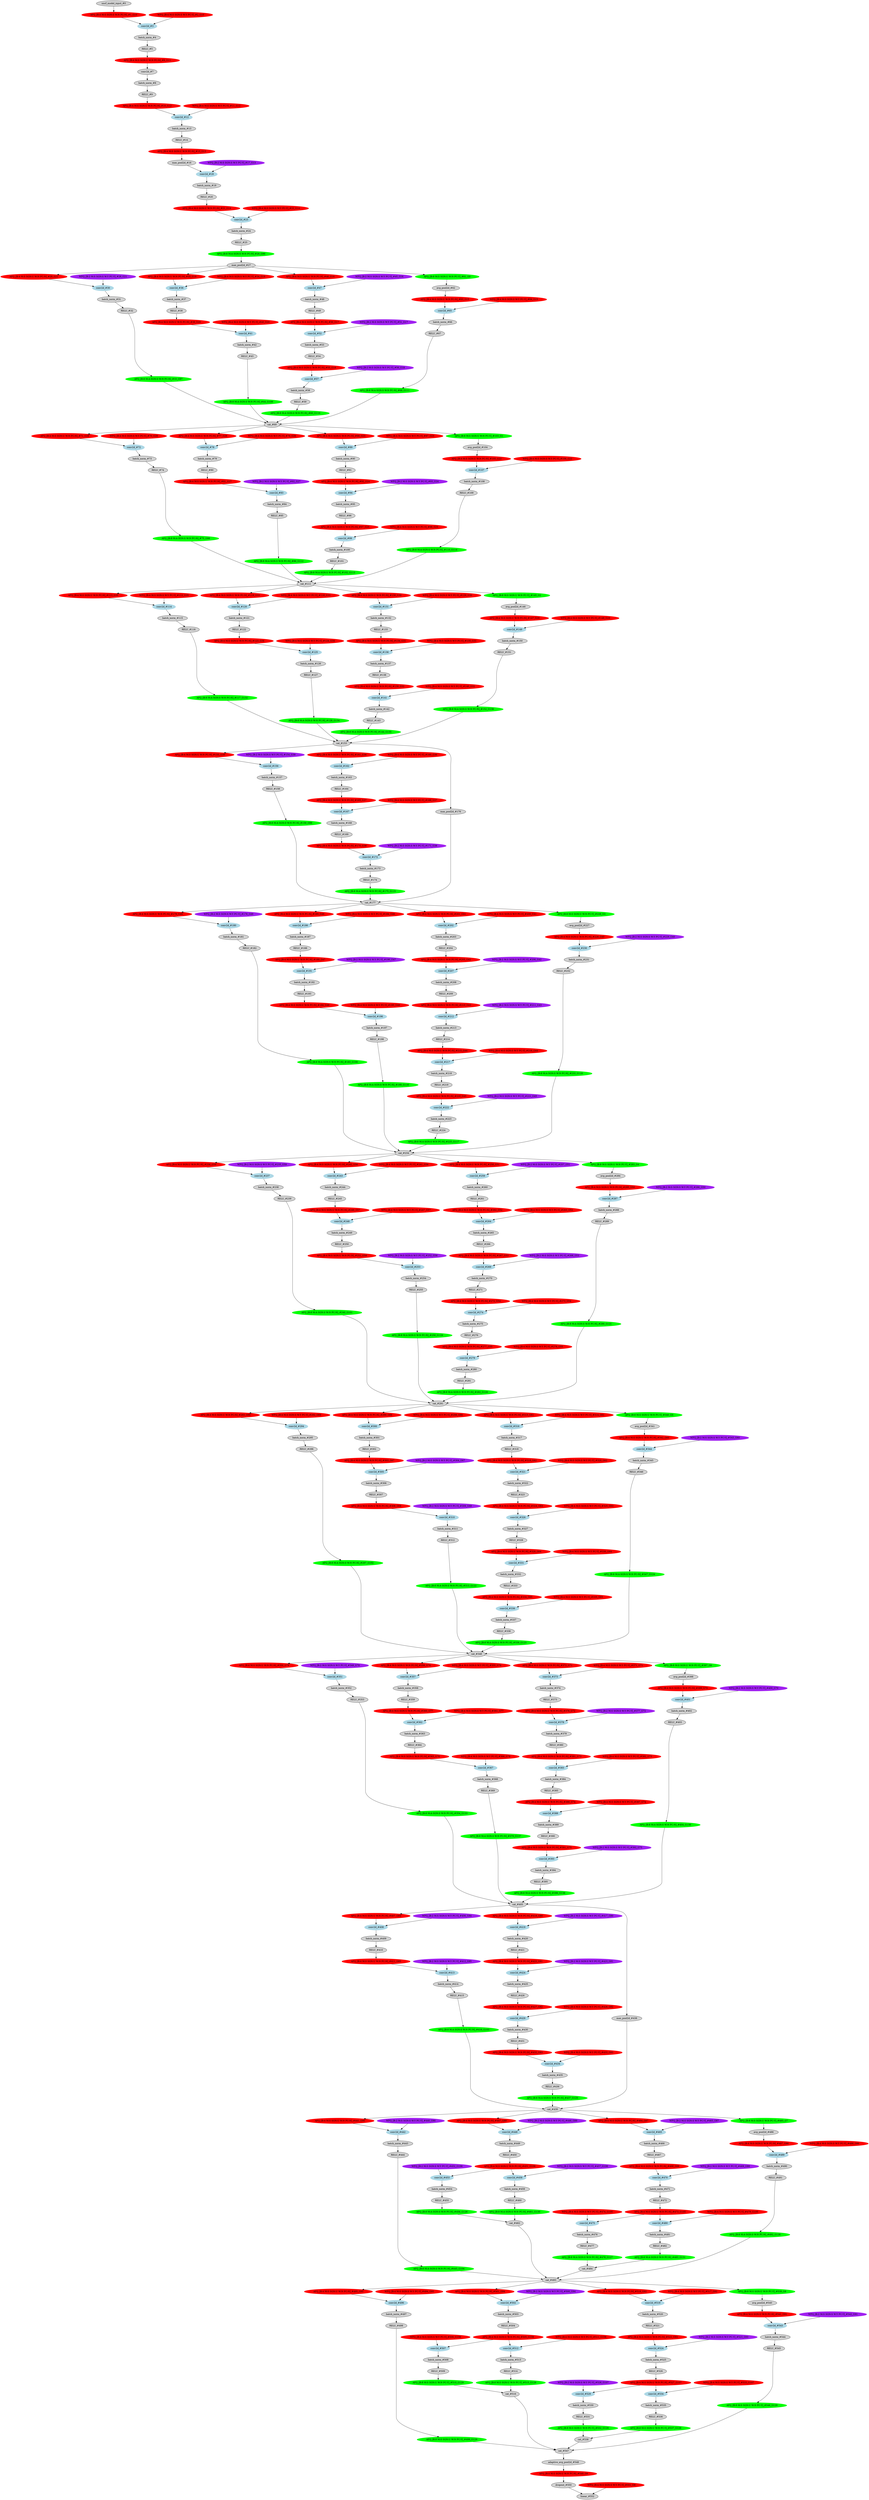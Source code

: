 strict digraph  {
"0 /nncf_model_input" [id=0, label="nncf_model_input_#0", scope="", style=filled, type=nncf_model_input];
"1 SymmetricQuantizer/symmetric_quantize" [color=red, id=1, label="AFQ_[B:4 M:S SGN:S W:N PC:N]_#1_G10", scope=SymmetricQuantizer, style=filled, type=symmetric_quantize];
"2 Inception3/BasicConv2d[Conv2d_1a_3x3]/NNCFConv2d[conv]/ModuleDict[pre_ops]/UpdateWeight[0]/SymmetricQuantizer[op]/symmetric_quantize" [color=red, id=2, label="WFQ_[B:4 M:S SGN:S W:Y PC:Y]_#2_G10", scope="Inception3/BasicConv2d[Conv2d_1a_3x3]/NNCFConv2d[conv]/ModuleDict[pre_ops]/UpdateWeight[0]/SymmetricQuantizer[op]", style=filled, type=symmetric_quantize];
"3 Inception3/BasicConv2d[Conv2d_1a_3x3]/NNCFConv2d[conv]/conv2d" [color=lightblue, id=3, label="conv2d_#3", scope="Inception3/BasicConv2d[Conv2d_1a_3x3]/NNCFConv2d[conv]", style=filled, type=conv2d];
"4 Inception3/BasicConv2d[Conv2d_1a_3x3]/BatchNorm2d[bn]/batch_norm" [id=4, label="batch_norm_#4", scope="Inception3/BasicConv2d[Conv2d_1a_3x3]/BatchNorm2d[bn]", style=filled, type=batch_norm];
"5 Inception3/BasicConv2d[Conv2d_1a_3x3]/RELU" [id=5, label="RELU_#5", scope="Inception3/BasicConv2d[Conv2d_1a_3x3]", style=filled, type=RELU];
"6 Inception3/BasicConv2d[Conv2d_1a_3x3]/SymmetricQuantizer/symmetric_quantize" [color=red, id=6, label="AFQ_[B:4 M:S SGN:U W:N PC:N]_#6_G11", scope="Inception3/BasicConv2d[Conv2d_1a_3x3]/SymmetricQuantizer", style=filled, type=symmetric_quantize];
"7 Inception3/BasicConv2d[Conv2d_2a_3x3]/Conv2d[conv]/conv2d" [id=7, label="conv2d_#7", scope="Inception3/BasicConv2d[Conv2d_2a_3x3]/Conv2d[conv]", style=filled, type=conv2d];
"8 Inception3/BasicConv2d[Conv2d_2a_3x3]/BatchNorm2d[bn]/batch_norm" [id=8, label="batch_norm_#8", scope="Inception3/BasicConv2d[Conv2d_2a_3x3]/BatchNorm2d[bn]", style=filled, type=batch_norm];
"9 Inception3/BasicConv2d[Conv2d_2a_3x3]/RELU" [id=9, label="RELU_#9", scope="Inception3/BasicConv2d[Conv2d_2a_3x3]", style=filled, type=RELU];
"10 Inception3/BasicConv2d[Conv2d_2a_3x3]/SymmetricQuantizer/symmetric_quantize" [color=red, id=10, label="AFQ_[B:4 M:S SGN:U W:N PC:N]_#10_G12", scope="Inception3/BasicConv2d[Conv2d_2a_3x3]/SymmetricQuantizer", style=filled, type=symmetric_quantize];
"11 Inception3/BasicConv2d[Conv2d_2b_3x3]/NNCFConv2d[conv]/ModuleDict[pre_ops]/UpdateWeight[0]/SymmetricQuantizer[op]/symmetric_quantize" [color=red, id=11, label="WFQ_[B:4 M:S SGN:S W:Y PC:Y]_#11_G12", scope="Inception3/BasicConv2d[Conv2d_2b_3x3]/NNCFConv2d[conv]/ModuleDict[pre_ops]/UpdateWeight[0]/SymmetricQuantizer[op]", style=filled, type=symmetric_quantize];
"12 Inception3/BasicConv2d[Conv2d_2b_3x3]/NNCFConv2d[conv]/conv2d" [color=lightblue, id=12, label="conv2d_#12", scope="Inception3/BasicConv2d[Conv2d_2b_3x3]/NNCFConv2d[conv]", style=filled, type=conv2d];
"13 Inception3/BasicConv2d[Conv2d_2b_3x3]/BatchNorm2d[bn]/batch_norm" [id=13, label="batch_norm_#13", scope="Inception3/BasicConv2d[Conv2d_2b_3x3]/BatchNorm2d[bn]", style=filled, type=batch_norm];
"14 Inception3/BasicConv2d[Conv2d_2b_3x3]/RELU" [id=14, label="RELU_#14", scope="Inception3/BasicConv2d[Conv2d_2b_3x3]", style=filled, type=RELU];
"15 Inception3/BasicConv2d[Conv2d_2b_3x3]/SymmetricQuantizer/symmetric_quantize" [color=red, id=15, label="AFQ_[B:4 M:S SGN:U W:N PC:N]_#15_G13", scope="Inception3/BasicConv2d[Conv2d_2b_3x3]/SymmetricQuantizer", style=filled, type=symmetric_quantize];
"16 Inception3/MaxPool2d[maxpool1]/max_pool2d" [id=16, label="max_pool2d_#16", scope="Inception3/MaxPool2d[maxpool1]", style=filled, type=max_pool2d];
"17 Inception3/BasicConv2d[Conv2d_3b_1x1]/NNCFConv2d[conv]/ModuleDict[pre_ops]/UpdateWeight[0]/SymmetricQuantizer[op]/symmetric_quantize" [color=purple, id=17, label="WFQ_[B:2 M:S SGN:S W:Y PC:Y]_#17_G13", scope="Inception3/BasicConv2d[Conv2d_3b_1x1]/NNCFConv2d[conv]/ModuleDict[pre_ops]/UpdateWeight[0]/SymmetricQuantizer[op]", style=filled, type=symmetric_quantize];
"18 Inception3/BasicConv2d[Conv2d_3b_1x1]/NNCFConv2d[conv]/conv2d" [color=lightblue, id=18, label="conv2d_#18", scope="Inception3/BasicConv2d[Conv2d_3b_1x1]/NNCFConv2d[conv]", style=filled, type=conv2d];
"19 Inception3/BasicConv2d[Conv2d_3b_1x1]/BatchNorm2d[bn]/batch_norm" [id=19, label="batch_norm_#19", scope="Inception3/BasicConv2d[Conv2d_3b_1x1]/BatchNorm2d[bn]", style=filled, type=batch_norm];
"20 Inception3/BasicConv2d[Conv2d_3b_1x1]/RELU" [id=20, label="RELU_#20", scope="Inception3/BasicConv2d[Conv2d_3b_1x1]", style=filled, type=RELU];
"21 Inception3/BasicConv2d[Conv2d_3b_1x1]/SymmetricQuantizer/symmetric_quantize" [color=red, id=21, label="AFQ_[B:4 M:S SGN:U W:N PC:N]_#21_G14", scope="Inception3/BasicConv2d[Conv2d_3b_1x1]/SymmetricQuantizer", style=filled, type=symmetric_quantize];
"22 Inception3/BasicConv2d[Conv2d_4a_3x3]/NNCFConv2d[conv]/ModuleDict[pre_ops]/UpdateWeight[0]/SymmetricQuantizer[op]/symmetric_quantize" [color=red, id=22, label="WFQ_[B:4 M:S SGN:S W:Y PC:Y]_#22_G14", scope="Inception3/BasicConv2d[Conv2d_4a_3x3]/NNCFConv2d[conv]/ModuleDict[pre_ops]/UpdateWeight[0]/SymmetricQuantizer[op]", style=filled, type=symmetric_quantize];
"23 Inception3/BasicConv2d[Conv2d_4a_3x3]/NNCFConv2d[conv]/conv2d" [color=lightblue, id=23, label="conv2d_#23", scope="Inception3/BasicConv2d[Conv2d_4a_3x3]/NNCFConv2d[conv]", style=filled, type=conv2d];
"24 Inception3/BasicConv2d[Conv2d_4a_3x3]/BatchNorm2d[bn]/batch_norm" [id=24, label="batch_norm_#24", scope="Inception3/BasicConv2d[Conv2d_4a_3x3]/BatchNorm2d[bn]", style=filled, type=batch_norm];
"25 Inception3/BasicConv2d[Conv2d_4a_3x3]/RELU" [id=25, label="RELU_#25", scope="Inception3/BasicConv2d[Conv2d_4a_3x3]", style=filled, type=RELU];
"26 Inception3/BasicConv2d[Conv2d_4a_3x3]/AsymmetricQuantizer/asymmetric_quantize" [color=green, id=26, label="AFQ_[B:8 M:A SGN:S W:N PC:N]_#26_G96", scope="Inception3/BasicConv2d[Conv2d_4a_3x3]/AsymmetricQuantizer", style=filled, type=asymmetric_quantize];
"27 Inception3/MaxPool2d[maxpool2]/max_pool2d" [id=27, label="max_pool2d_#27", scope="Inception3/MaxPool2d[maxpool2]", style=filled, type=max_pool2d];
"28 Inception3/InceptionA[Mixed_5b]/BasicConv2d[branch1x1]/NNCFConv2d[conv]/ModuleDict[pre_ops]/UpdateWeight[0]/SymmetricQuantizer[op]/symmetric_quantize" [color=purple, id=28, label="WFQ_[B:2 M:S SGN:S W:Y PC:Y]_#28_G21", scope="Inception3/InceptionA[Mixed_5b]/BasicConv2d[branch1x1]/NNCFConv2d[conv]/ModuleDict[pre_ops]/UpdateWeight[0]/SymmetricQuantizer[op]", style=filled, type=symmetric_quantize];
"29 Inception3/InceptionA[Mixed_5b]/BasicConv2d[branch1x1]/NNCFConv2d[conv]/SymmetricQuantizer/symmetric_quantize" [color=red, id=29, label="AFQ_[B:4 M:S SGN:U W:N PC:N]_#29_G21", scope="Inception3/InceptionA[Mixed_5b]/BasicConv2d[branch1x1]/NNCFConv2d[conv]/SymmetricQuantizer", style=filled, type=symmetric_quantize];
"30 Inception3/InceptionA[Mixed_5b]/BasicConv2d[branch1x1]/NNCFConv2d[conv]/conv2d" [color=lightblue, id=30, label="conv2d_#30", scope="Inception3/InceptionA[Mixed_5b]/BasicConv2d[branch1x1]/NNCFConv2d[conv]", style=filled, type=conv2d];
"31 Inception3/InceptionA[Mixed_5b]/BasicConv2d[branch1x1]/BatchNorm2d[bn]/batch_norm" [id=31, label="batch_norm_#31", scope="Inception3/InceptionA[Mixed_5b]/BasicConv2d[branch1x1]/BatchNorm2d[bn]", style=filled, type=batch_norm];
"32 Inception3/InceptionA[Mixed_5b]/BasicConv2d[branch1x1]/RELU" [id=32, label="RELU_#32", scope="Inception3/InceptionA[Mixed_5b]/BasicConv2d[branch1x1]", style=filled, type=RELU];
"33 Inception3/InceptionA[Mixed_5b]/BasicConv2d[branch1x1]/AsymmetricQuantizer/asymmetric_quantize" [color=green, id=33, label="AFQ_[B:8 M:A SGN:S W:N PC:N]_#33_G97", scope="Inception3/InceptionA[Mixed_5b]/BasicConv2d[branch1x1]/AsymmetricQuantizer", style=filled, type=asymmetric_quantize];
"34 Inception3/InceptionA[Mixed_5b]/BasicConv2d[branch5x5_1]/NNCFConv2d[conv]/ModuleDict[pre_ops]/UpdateWeight[0]/SymmetricQuantizer[op]/symmetric_quantize" [color=red, id=34, label="WFQ_[B:4 M:S SGN:S W:Y PC:Y]_#34_G19", scope="Inception3/InceptionA[Mixed_5b]/BasicConv2d[branch5x5_1]/NNCFConv2d[conv]/ModuleDict[pre_ops]/UpdateWeight[0]/SymmetricQuantizer[op]", style=filled, type=symmetric_quantize];
"35 Inception3/InceptionA[Mixed_5b]/BasicConv2d[branch5x5_1]/NNCFConv2d[conv]/SymmetricQuantizer/symmetric_quantize" [color=red, id=35, label="AFQ_[B:4 M:S SGN:U W:N PC:N]_#35_G19", scope="Inception3/InceptionA[Mixed_5b]/BasicConv2d[branch5x5_1]/NNCFConv2d[conv]/SymmetricQuantizer", style=filled, type=symmetric_quantize];
"36 Inception3/InceptionA[Mixed_5b]/BasicConv2d[branch5x5_1]/NNCFConv2d[conv]/conv2d" [color=lightblue, id=36, label="conv2d_#36", scope="Inception3/InceptionA[Mixed_5b]/BasicConv2d[branch5x5_1]/NNCFConv2d[conv]", style=filled, type=conv2d];
"37 Inception3/InceptionA[Mixed_5b]/BasicConv2d[branch5x5_1]/BatchNorm2d[bn]/batch_norm" [id=37, label="batch_norm_#37", scope="Inception3/InceptionA[Mixed_5b]/BasicConv2d[branch5x5_1]/BatchNorm2d[bn]", style=filled, type=batch_norm];
"38 Inception3/InceptionA[Mixed_5b]/BasicConv2d[branch5x5_1]/RELU" [id=38, label="RELU_#38", scope="Inception3/InceptionA[Mixed_5b]/BasicConv2d[branch5x5_1]", style=filled, type=RELU];
"39 Inception3/InceptionA[Mixed_5b]/BasicConv2d[branch5x5_1]/SymmetricQuantizer/symmetric_quantize" [color=red, id=39, label="AFQ_[B:4 M:S SGN:U W:N PC:N]_#39_G20", scope="Inception3/InceptionA[Mixed_5b]/BasicConv2d[branch5x5_1]/SymmetricQuantizer", style=filled, type=symmetric_quantize];
"40 Inception3/InceptionA[Mixed_5b]/BasicConv2d[branch5x5_2]/NNCFConv2d[conv]/ModuleDict[pre_ops]/UpdateWeight[0]/SymmetricQuantizer[op]/symmetric_quantize" [color=red, id=40, label="WFQ_[B:4 M:S SGN:S W:Y PC:Y]_#40_G20", scope="Inception3/InceptionA[Mixed_5b]/BasicConv2d[branch5x5_2]/NNCFConv2d[conv]/ModuleDict[pre_ops]/UpdateWeight[0]/SymmetricQuantizer[op]", style=filled, type=symmetric_quantize];
"41 Inception3/InceptionA[Mixed_5b]/BasicConv2d[branch5x5_2]/NNCFConv2d[conv]/conv2d" [color=lightblue, id=41, label="conv2d_#41", scope="Inception3/InceptionA[Mixed_5b]/BasicConv2d[branch5x5_2]/NNCFConv2d[conv]", style=filled, type=conv2d];
"42 Inception3/InceptionA[Mixed_5b]/BasicConv2d[branch5x5_2]/BatchNorm2d[bn]/batch_norm" [id=42, label="batch_norm_#42", scope="Inception3/InceptionA[Mixed_5b]/BasicConv2d[branch5x5_2]/BatchNorm2d[bn]", style=filled, type=batch_norm];
"43 Inception3/InceptionA[Mixed_5b]/BasicConv2d[branch5x5_2]/RELU" [id=43, label="RELU_#43", scope="Inception3/InceptionA[Mixed_5b]/BasicConv2d[branch5x5_2]", style=filled, type=RELU];
"44 Inception3/InceptionA[Mixed_5b]/BasicConv2d[branch5x5_2]/AsymmetricQuantizer/asymmetric_quantize" [color=green, id=44, label="AFQ_[B:8 M:A SGN:S W:N PC:N]_#44_G109", scope="Inception3/InceptionA[Mixed_5b]/BasicConv2d[branch5x5_2]/AsymmetricQuantizer", style=filled, type=asymmetric_quantize];
"45 Inception3/InceptionA[Mixed_5b]/BasicConv2d[branch3x3dbl_1]/NNCFConv2d[conv]/ModuleDict[pre_ops]/UpdateWeight[0]/SymmetricQuantizer[op]/symmetric_quantize" [color=purple, id=45, label="WFQ_[B:2 M:S SGN:S W:Y PC:Y]_#45_G16", scope="Inception3/InceptionA[Mixed_5b]/BasicConv2d[branch3x3dbl_1]/NNCFConv2d[conv]/ModuleDict[pre_ops]/UpdateWeight[0]/SymmetricQuantizer[op]", style=filled, type=symmetric_quantize];
"46 Inception3/InceptionA[Mixed_5b]/BasicConv2d[branch3x3dbl_1]/NNCFConv2d[conv]/SymmetricQuantizer/symmetric_quantize" [color=red, id=46, label="AFQ_[B:4 M:S SGN:U W:N PC:N]_#46_G16", scope="Inception3/InceptionA[Mixed_5b]/BasicConv2d[branch3x3dbl_1]/NNCFConv2d[conv]/SymmetricQuantizer", style=filled, type=symmetric_quantize];
"47 Inception3/InceptionA[Mixed_5b]/BasicConv2d[branch3x3dbl_1]/NNCFConv2d[conv]/conv2d" [color=lightblue, id=47, label="conv2d_#47", scope="Inception3/InceptionA[Mixed_5b]/BasicConv2d[branch3x3dbl_1]/NNCFConv2d[conv]", style=filled, type=conv2d];
"48 Inception3/InceptionA[Mixed_5b]/BasicConv2d[branch3x3dbl_1]/BatchNorm2d[bn]/batch_norm" [id=48, label="batch_norm_#48", scope="Inception3/InceptionA[Mixed_5b]/BasicConv2d[branch3x3dbl_1]/BatchNorm2d[bn]", style=filled, type=batch_norm];
"49 Inception3/InceptionA[Mixed_5b]/BasicConv2d[branch3x3dbl_1]/RELU" [id=49, label="RELU_#49", scope="Inception3/InceptionA[Mixed_5b]/BasicConv2d[branch3x3dbl_1]", style=filled, type=RELU];
"50 Inception3/InceptionA[Mixed_5b]/BasicConv2d[branch3x3dbl_1]/SymmetricQuantizer/symmetric_quantize" [color=red, id=50, label="AFQ_[B:4 M:S SGN:U W:N PC:N]_#50_G17", scope="Inception3/InceptionA[Mixed_5b]/BasicConv2d[branch3x3dbl_1]/SymmetricQuantizer", style=filled, type=symmetric_quantize];
"51 Inception3/InceptionA[Mixed_5b]/BasicConv2d[branch3x3dbl_2]/NNCFConv2d[conv]/ModuleDict[pre_ops]/UpdateWeight[0]/SymmetricQuantizer[op]/symmetric_quantize" [color=purple, id=51, label="WFQ_[B:2 M:S SGN:S W:Y PC:Y]_#51_G17", scope="Inception3/InceptionA[Mixed_5b]/BasicConv2d[branch3x3dbl_2]/NNCFConv2d[conv]/ModuleDict[pre_ops]/UpdateWeight[0]/SymmetricQuantizer[op]", style=filled, type=symmetric_quantize];
"52 Inception3/InceptionA[Mixed_5b]/BasicConv2d[branch3x3dbl_2]/NNCFConv2d[conv]/conv2d" [color=lightblue, id=52, label="conv2d_#52", scope="Inception3/InceptionA[Mixed_5b]/BasicConv2d[branch3x3dbl_2]/NNCFConv2d[conv]", style=filled, type=conv2d];
"53 Inception3/InceptionA[Mixed_5b]/BasicConv2d[branch3x3dbl_2]/BatchNorm2d[bn]/batch_norm" [id=53, label="batch_norm_#53", scope="Inception3/InceptionA[Mixed_5b]/BasicConv2d[branch3x3dbl_2]/BatchNorm2d[bn]", style=filled, type=batch_norm];
"54 Inception3/InceptionA[Mixed_5b]/BasicConv2d[branch3x3dbl_2]/RELU" [id=54, label="RELU_#54", scope="Inception3/InceptionA[Mixed_5b]/BasicConv2d[branch3x3dbl_2]", style=filled, type=RELU];
"55 Inception3/InceptionA[Mixed_5b]/BasicConv2d[branch3x3dbl_2]/SymmetricQuantizer/symmetric_quantize" [color=red, id=55, label="AFQ_[B:4 M:S SGN:U W:N PC:N]_#55_G18", scope="Inception3/InceptionA[Mixed_5b]/BasicConv2d[branch3x3dbl_2]/SymmetricQuantizer", style=filled, type=symmetric_quantize];
"56 Inception3/InceptionA[Mixed_5b]/BasicConv2d[branch3x3dbl_3]/NNCFConv2d[conv]/ModuleDict[pre_ops]/UpdateWeight[0]/SymmetricQuantizer[op]/symmetric_quantize" [color=purple, id=56, label="WFQ_[B:2 M:S SGN:S W:Y PC:Y]_#56_G18", scope="Inception3/InceptionA[Mixed_5b]/BasicConv2d[branch3x3dbl_3]/NNCFConv2d[conv]/ModuleDict[pre_ops]/UpdateWeight[0]/SymmetricQuantizer[op]", style=filled, type=symmetric_quantize];
"57 Inception3/InceptionA[Mixed_5b]/BasicConv2d[branch3x3dbl_3]/NNCFConv2d[conv]/conv2d" [color=lightblue, id=57, label="conv2d_#57", scope="Inception3/InceptionA[Mixed_5b]/BasicConv2d[branch3x3dbl_3]/NNCFConv2d[conv]", style=filled, type=conv2d];
"58 Inception3/InceptionA[Mixed_5b]/BasicConv2d[branch3x3dbl_3]/BatchNorm2d[bn]/batch_norm" [id=58, label="batch_norm_#58", scope="Inception3/InceptionA[Mixed_5b]/BasicConv2d[branch3x3dbl_3]/BatchNorm2d[bn]", style=filled, type=batch_norm];
"59 Inception3/InceptionA[Mixed_5b]/BasicConv2d[branch3x3dbl_3]/RELU" [id=59, label="RELU_#59", scope="Inception3/InceptionA[Mixed_5b]/BasicConv2d[branch3x3dbl_3]", style=filled, type=RELU];
"60 Inception3/InceptionA[Mixed_5b]/BasicConv2d[branch3x3dbl_3]/AsymmetricQuantizer/asymmetric_quantize" [color=green, id=60, label="AFQ_[B:8 M:A SGN:S W:N PC:N]_#60_G110", scope="Inception3/InceptionA[Mixed_5b]/BasicConv2d[branch3x3dbl_3]/AsymmetricQuantizer", style=filled, type=asymmetric_quantize];
"61 Inception3/InceptionA[Mixed_5b]/SymmetricQuantizer/symmetric_quantize" [color=green, id=61, label="AFQ_[B:8 M:S SGN:U W:N PC:Y]_#61_G0", scope="Inception3/InceptionA[Mixed_5b]/SymmetricQuantizer", style=filled, type=symmetric_quantize];
"62 Inception3/InceptionA[Mixed_5b]/avg_pool2d" [id=62, label="avg_pool2d_#62", scope="Inception3/InceptionA[Mixed_5b]", style=filled, type=avg_pool2d];
"63 Inception3/InceptionA[Mixed_5b]/SymmetricQuantizer/symmetric_quantize" [color=red, id=63, label="AFQ_[B:4 M:S SGN:U W:N PC:N]_#63_G15", scope="Inception3/InceptionA[Mixed_5b]/SymmetricQuantizer", style=filled, type=symmetric_quantize];
"64 Inception3/InceptionA[Mixed_5b]/BasicConv2d[branch_pool]/NNCFConv2d[conv]/ModuleDict[pre_ops]/UpdateWeight[0]/SymmetricQuantizer[op]/symmetric_quantize" [color=red, id=64, label="WFQ_[B:4 M:S SGN:S W:Y PC:Y]_#64_G15", scope="Inception3/InceptionA[Mixed_5b]/BasicConv2d[branch_pool]/NNCFConv2d[conv]/ModuleDict[pre_ops]/UpdateWeight[0]/SymmetricQuantizer[op]", style=filled, type=symmetric_quantize];
"65 Inception3/InceptionA[Mixed_5b]/BasicConv2d[branch_pool]/NNCFConv2d[conv]/conv2d" [color=lightblue, id=65, label="conv2d_#65", scope="Inception3/InceptionA[Mixed_5b]/BasicConv2d[branch_pool]/NNCFConv2d[conv]", style=filled, type=conv2d];
"66 Inception3/InceptionA[Mixed_5b]/BasicConv2d[branch_pool]/BatchNorm2d[bn]/batch_norm" [id=66, label="batch_norm_#66", scope="Inception3/InceptionA[Mixed_5b]/BasicConv2d[branch_pool]/BatchNorm2d[bn]", style=filled, type=batch_norm];
"67 Inception3/InceptionA[Mixed_5b]/BasicConv2d[branch_pool]/RELU" [id=67, label="RELU_#67", scope="Inception3/InceptionA[Mixed_5b]/BasicConv2d[branch_pool]", style=filled, type=RELU];
"68 Inception3/InceptionA[Mixed_5b]/BasicConv2d[branch_pool]/AsymmetricQuantizer/asymmetric_quantize" [color=green, id=68, label="AFQ_[B:8 M:A SGN:S W:N PC:N]_#68_G111", scope="Inception3/InceptionA[Mixed_5b]/BasicConv2d[branch_pool]/AsymmetricQuantizer", style=filled, type=asymmetric_quantize];
"69 Inception3/InceptionA[Mixed_5b]/cat" [id=69, label="cat_#69", scope="Inception3/InceptionA[Mixed_5b]", style=filled, type=cat];
"70 Inception3/InceptionA[Mixed_5c]/BasicConv2d[branch1x1]/NNCFConv2d[conv]/ModuleDict[pre_ops]/UpdateWeight[0]/SymmetricQuantizer[op]/symmetric_quantize" [color=red, id=70, label="WFQ_[B:4 M:S SGN:S W:Y PC:Y]_#70_G28", scope="Inception3/InceptionA[Mixed_5c]/BasicConv2d[branch1x1]/NNCFConv2d[conv]/ModuleDict[pre_ops]/UpdateWeight[0]/SymmetricQuantizer[op]", style=filled, type=symmetric_quantize];
"71 Inception3/InceptionA[Mixed_5c]/BasicConv2d[branch1x1]/NNCFConv2d[conv]/SymmetricQuantizer/symmetric_quantize" [color=red, id=71, label="AFQ_[B:4 M:S SGN:U W:N PC:N]_#71_G28", scope="Inception3/InceptionA[Mixed_5c]/BasicConv2d[branch1x1]/NNCFConv2d[conv]/SymmetricQuantizer", style=filled, type=symmetric_quantize];
"72 Inception3/InceptionA[Mixed_5c]/BasicConv2d[branch1x1]/NNCFConv2d[conv]/conv2d" [color=lightblue, id=72, label="conv2d_#72", scope="Inception3/InceptionA[Mixed_5c]/BasicConv2d[branch1x1]/NNCFConv2d[conv]", style=filled, type=conv2d];
"73 Inception3/InceptionA[Mixed_5c]/BasicConv2d[branch1x1]/BatchNorm2d[bn]/batch_norm" [id=73, label="batch_norm_#73", scope="Inception3/InceptionA[Mixed_5c]/BasicConv2d[branch1x1]/BatchNorm2d[bn]", style=filled, type=batch_norm];
"74 Inception3/InceptionA[Mixed_5c]/BasicConv2d[branch1x1]/RELU" [id=74, label="RELU_#74", scope="Inception3/InceptionA[Mixed_5c]/BasicConv2d[branch1x1]", style=filled, type=RELU];
"75 Inception3/InceptionA[Mixed_5c]/BasicConv2d[branch1x1]/AsymmetricQuantizer/asymmetric_quantize" [color=green, id=75, label="AFQ_[B:8 M:A SGN:S W:N PC:N]_#75_G98", scope="Inception3/InceptionA[Mixed_5c]/BasicConv2d[branch1x1]/AsymmetricQuantizer", style=filled, type=asymmetric_quantize];
"76 Inception3/InceptionA[Mixed_5c]/BasicConv2d[branch5x5_1]/NNCFConv2d[conv]/ModuleDict[pre_ops]/UpdateWeight[0]/SymmetricQuantizer[op]/symmetric_quantize" [color=red, id=76, label="WFQ_[B:4 M:S SGN:S W:Y PC:Y]_#76_G26", scope="Inception3/InceptionA[Mixed_5c]/BasicConv2d[branch5x5_1]/NNCFConv2d[conv]/ModuleDict[pre_ops]/UpdateWeight[0]/SymmetricQuantizer[op]", style=filled, type=symmetric_quantize];
"77 Inception3/InceptionA[Mixed_5c]/BasicConv2d[branch5x5_1]/NNCFConv2d[conv]/SymmetricQuantizer/symmetric_quantize" [color=red, id=77, label="AFQ_[B:4 M:S SGN:U W:N PC:N]_#77_G26", scope="Inception3/InceptionA[Mixed_5c]/BasicConv2d[branch5x5_1]/NNCFConv2d[conv]/SymmetricQuantizer", style=filled, type=symmetric_quantize];
"78 Inception3/InceptionA[Mixed_5c]/BasicConv2d[branch5x5_1]/NNCFConv2d[conv]/conv2d" [color=lightblue, id=78, label="conv2d_#78", scope="Inception3/InceptionA[Mixed_5c]/BasicConv2d[branch5x5_1]/NNCFConv2d[conv]", style=filled, type=conv2d];
"79 Inception3/InceptionA[Mixed_5c]/BasicConv2d[branch5x5_1]/BatchNorm2d[bn]/batch_norm" [id=79, label="batch_norm_#79", scope="Inception3/InceptionA[Mixed_5c]/BasicConv2d[branch5x5_1]/BatchNorm2d[bn]", style=filled, type=batch_norm];
"80 Inception3/InceptionA[Mixed_5c]/BasicConv2d[branch5x5_1]/RELU" [id=80, label="RELU_#80", scope="Inception3/InceptionA[Mixed_5c]/BasicConv2d[branch5x5_1]", style=filled, type=RELU];
"81 Inception3/InceptionA[Mixed_5c]/BasicConv2d[branch5x5_1]/SymmetricQuantizer/symmetric_quantize" [color=red, id=81, label="AFQ_[B:4 M:S SGN:U W:N PC:N]_#81_G27", scope="Inception3/InceptionA[Mixed_5c]/BasicConv2d[branch5x5_1]/SymmetricQuantizer", style=filled, type=symmetric_quantize];
"82 Inception3/InceptionA[Mixed_5c]/BasicConv2d[branch5x5_2]/NNCFConv2d[conv]/ModuleDict[pre_ops]/UpdateWeight[0]/SymmetricQuantizer[op]/symmetric_quantize" [color=purple, id=82, label="WFQ_[B:2 M:S SGN:S W:Y PC:Y]_#82_G27", scope="Inception3/InceptionA[Mixed_5c]/BasicConv2d[branch5x5_2]/NNCFConv2d[conv]/ModuleDict[pre_ops]/UpdateWeight[0]/SymmetricQuantizer[op]", style=filled, type=symmetric_quantize];
"83 Inception3/InceptionA[Mixed_5c]/BasicConv2d[branch5x5_2]/NNCFConv2d[conv]/conv2d" [color=lightblue, id=83, label="conv2d_#83", scope="Inception3/InceptionA[Mixed_5c]/BasicConv2d[branch5x5_2]/NNCFConv2d[conv]", style=filled, type=conv2d];
"84 Inception3/InceptionA[Mixed_5c]/BasicConv2d[branch5x5_2]/BatchNorm2d[bn]/batch_norm" [id=84, label="batch_norm_#84", scope="Inception3/InceptionA[Mixed_5c]/BasicConv2d[branch5x5_2]/BatchNorm2d[bn]", style=filled, type=batch_norm];
"85 Inception3/InceptionA[Mixed_5c]/BasicConv2d[branch5x5_2]/RELU" [id=85, label="RELU_#85", scope="Inception3/InceptionA[Mixed_5c]/BasicConv2d[branch5x5_2]", style=filled, type=RELU];
"86 Inception3/InceptionA[Mixed_5c]/BasicConv2d[branch5x5_2]/AsymmetricQuantizer/asymmetric_quantize" [color=green, id=86, label="AFQ_[B:8 M:A SGN:S W:N PC:N]_#86_G112", scope="Inception3/InceptionA[Mixed_5c]/BasicConv2d[branch5x5_2]/AsymmetricQuantizer", style=filled, type=asymmetric_quantize];
"87 Inception3/InceptionA[Mixed_5c]/BasicConv2d[branch3x3dbl_1]/NNCFConv2d[conv]/ModuleDict[pre_ops]/UpdateWeight[0]/SymmetricQuantizer[op]/symmetric_quantize" [color=red, id=87, label="WFQ_[B:4 M:S SGN:S W:Y PC:Y]_#87_G23", scope="Inception3/InceptionA[Mixed_5c]/BasicConv2d[branch3x3dbl_1]/NNCFConv2d[conv]/ModuleDict[pre_ops]/UpdateWeight[0]/SymmetricQuantizer[op]", style=filled, type=symmetric_quantize];
"88 Inception3/InceptionA[Mixed_5c]/BasicConv2d[branch3x3dbl_1]/NNCFConv2d[conv]/SymmetricQuantizer/symmetric_quantize" [color=red, id=88, label="AFQ_[B:4 M:S SGN:U W:N PC:N]_#88_G23", scope="Inception3/InceptionA[Mixed_5c]/BasicConv2d[branch3x3dbl_1]/NNCFConv2d[conv]/SymmetricQuantizer", style=filled, type=symmetric_quantize];
"89 Inception3/InceptionA[Mixed_5c]/BasicConv2d[branch3x3dbl_1]/NNCFConv2d[conv]/conv2d" [color=lightblue, id=89, label="conv2d_#89", scope="Inception3/InceptionA[Mixed_5c]/BasicConv2d[branch3x3dbl_1]/NNCFConv2d[conv]", style=filled, type=conv2d];
"90 Inception3/InceptionA[Mixed_5c]/BasicConv2d[branch3x3dbl_1]/BatchNorm2d[bn]/batch_norm" [id=90, label="batch_norm_#90", scope="Inception3/InceptionA[Mixed_5c]/BasicConv2d[branch3x3dbl_1]/BatchNorm2d[bn]", style=filled, type=batch_norm];
"91 Inception3/InceptionA[Mixed_5c]/BasicConv2d[branch3x3dbl_1]/RELU" [id=91, label="RELU_#91", scope="Inception3/InceptionA[Mixed_5c]/BasicConv2d[branch3x3dbl_1]", style=filled, type=RELU];
"92 Inception3/InceptionA[Mixed_5c]/BasicConv2d[branch3x3dbl_1]/SymmetricQuantizer/symmetric_quantize" [color=red, id=92, label="AFQ_[B:4 M:S SGN:U W:N PC:N]_#92_G24", scope="Inception3/InceptionA[Mixed_5c]/BasicConv2d[branch3x3dbl_1]/SymmetricQuantizer", style=filled, type=symmetric_quantize];
"93 Inception3/InceptionA[Mixed_5c]/BasicConv2d[branch3x3dbl_2]/NNCFConv2d[conv]/ModuleDict[pre_ops]/UpdateWeight[0]/SymmetricQuantizer[op]/symmetric_quantize" [color=purple, id=93, label="WFQ_[B:2 M:S SGN:S W:Y PC:Y]_#93_G24", scope="Inception3/InceptionA[Mixed_5c]/BasicConv2d[branch3x3dbl_2]/NNCFConv2d[conv]/ModuleDict[pre_ops]/UpdateWeight[0]/SymmetricQuantizer[op]", style=filled, type=symmetric_quantize];
"94 Inception3/InceptionA[Mixed_5c]/BasicConv2d[branch3x3dbl_2]/NNCFConv2d[conv]/conv2d" [color=lightblue, id=94, label="conv2d_#94", scope="Inception3/InceptionA[Mixed_5c]/BasicConv2d[branch3x3dbl_2]/NNCFConv2d[conv]", style=filled, type=conv2d];
"95 Inception3/InceptionA[Mixed_5c]/BasicConv2d[branch3x3dbl_2]/BatchNorm2d[bn]/batch_norm" [id=95, label="batch_norm_#95", scope="Inception3/InceptionA[Mixed_5c]/BasicConv2d[branch3x3dbl_2]/BatchNorm2d[bn]", style=filled, type=batch_norm];
"96 Inception3/InceptionA[Mixed_5c]/BasicConv2d[branch3x3dbl_2]/RELU" [id=96, label="RELU_#96", scope="Inception3/InceptionA[Mixed_5c]/BasicConv2d[branch3x3dbl_2]", style=filled, type=RELU];
"97 Inception3/InceptionA[Mixed_5c]/BasicConv2d[branch3x3dbl_2]/SymmetricQuantizer/symmetric_quantize" [color=red, id=97, label="AFQ_[B:4 M:S SGN:U W:N PC:N]_#97_G25", scope="Inception3/InceptionA[Mixed_5c]/BasicConv2d[branch3x3dbl_2]/SymmetricQuantizer", style=filled, type=symmetric_quantize];
"98 Inception3/InceptionA[Mixed_5c]/BasicConv2d[branch3x3dbl_3]/NNCFConv2d[conv]/ModuleDict[pre_ops]/UpdateWeight[0]/SymmetricQuantizer[op]/symmetric_quantize" [color=red, id=98, label="WFQ_[B:4 M:S SGN:S W:Y PC:Y]_#98_G25", scope="Inception3/InceptionA[Mixed_5c]/BasicConv2d[branch3x3dbl_3]/NNCFConv2d[conv]/ModuleDict[pre_ops]/UpdateWeight[0]/SymmetricQuantizer[op]", style=filled, type=symmetric_quantize];
"99 Inception3/InceptionA[Mixed_5c]/BasicConv2d[branch3x3dbl_3]/NNCFConv2d[conv]/conv2d" [color=lightblue, id=99, label="conv2d_#99", scope="Inception3/InceptionA[Mixed_5c]/BasicConv2d[branch3x3dbl_3]/NNCFConv2d[conv]", style=filled, type=conv2d];
"100 Inception3/InceptionA[Mixed_5c]/BasicConv2d[branch3x3dbl_3]/BatchNorm2d[bn]/batch_norm" [id=100, label="batch_norm_#100", scope="Inception3/InceptionA[Mixed_5c]/BasicConv2d[branch3x3dbl_3]/BatchNorm2d[bn]", style=filled, type=batch_norm];
"101 Inception3/InceptionA[Mixed_5c]/BasicConv2d[branch3x3dbl_3]/RELU" [id=101, label="RELU_#101", scope="Inception3/InceptionA[Mixed_5c]/BasicConv2d[branch3x3dbl_3]", style=filled, type=RELU];
"102 Inception3/InceptionA[Mixed_5c]/BasicConv2d[branch3x3dbl_3]/AsymmetricQuantizer/asymmetric_quantize" [color=green, id=102, label="AFQ_[B:8 M:A SGN:S W:N PC:N]_#102_G113", scope="Inception3/InceptionA[Mixed_5c]/BasicConv2d[branch3x3dbl_3]/AsymmetricQuantizer", style=filled, type=asymmetric_quantize];
"103 Inception3/InceptionA[Mixed_5c]/SymmetricQuantizer/symmetric_quantize" [color=green, id=103, label="AFQ_[B:8 M:S SGN:U W:N PC:Y]_#103_G1", scope="Inception3/InceptionA[Mixed_5c]/SymmetricQuantizer", style=filled, type=symmetric_quantize];
"104 Inception3/InceptionA[Mixed_5c]/avg_pool2d" [id=104, label="avg_pool2d_#104", scope="Inception3/InceptionA[Mixed_5c]", style=filled, type=avg_pool2d];
"105 Inception3/InceptionA[Mixed_5c]/SymmetricQuantizer/symmetric_quantize" [color=red, id=105, label="AFQ_[B:4 M:S SGN:U W:N PC:N]_#105_G22", scope="Inception3/InceptionA[Mixed_5c]/SymmetricQuantizer", style=filled, type=symmetric_quantize];
"106 Inception3/InceptionA[Mixed_5c]/BasicConv2d[branch_pool]/NNCFConv2d[conv]/ModuleDict[pre_ops]/UpdateWeight[0]/SymmetricQuantizer[op]/symmetric_quantize" [color=red, id=106, label="WFQ_[B:4 M:S SGN:S W:Y PC:Y]_#106_G22", scope="Inception3/InceptionA[Mixed_5c]/BasicConv2d[branch_pool]/NNCFConv2d[conv]/ModuleDict[pre_ops]/UpdateWeight[0]/SymmetricQuantizer[op]", style=filled, type=symmetric_quantize];
"107 Inception3/InceptionA[Mixed_5c]/BasicConv2d[branch_pool]/NNCFConv2d[conv]/conv2d" [color=lightblue, id=107, label="conv2d_#107", scope="Inception3/InceptionA[Mixed_5c]/BasicConv2d[branch_pool]/NNCFConv2d[conv]", style=filled, type=conv2d];
"108 Inception3/InceptionA[Mixed_5c]/BasicConv2d[branch_pool]/BatchNorm2d[bn]/batch_norm" [id=108, label="batch_norm_#108", scope="Inception3/InceptionA[Mixed_5c]/BasicConv2d[branch_pool]/BatchNorm2d[bn]", style=filled, type=batch_norm];
"109 Inception3/InceptionA[Mixed_5c]/BasicConv2d[branch_pool]/RELU" [id=109, label="RELU_#109", scope="Inception3/InceptionA[Mixed_5c]/BasicConv2d[branch_pool]", style=filled, type=RELU];
"110 Inception3/InceptionA[Mixed_5c]/BasicConv2d[branch_pool]/AsymmetricQuantizer/asymmetric_quantize" [color=green, id=110, label="AFQ_[B:8 M:A SGN:S W:N PC:N]_#110_G114", scope="Inception3/InceptionA[Mixed_5c]/BasicConv2d[branch_pool]/AsymmetricQuantizer", style=filled, type=asymmetric_quantize];
"111 Inception3/InceptionA[Mixed_5c]/cat" [id=111, label="cat_#111", scope="Inception3/InceptionA[Mixed_5c]", style=filled, type=cat];
"112 Inception3/InceptionA[Mixed_5d]/BasicConv2d[branch1x1]/NNCFConv2d[conv]/ModuleDict[pre_ops]/UpdateWeight[0]/SymmetricQuantizer[op]/symmetric_quantize" [color=red, id=112, label="WFQ_[B:4 M:S SGN:S W:Y PC:Y]_#112_G35", scope="Inception3/InceptionA[Mixed_5d]/BasicConv2d[branch1x1]/NNCFConv2d[conv]/ModuleDict[pre_ops]/UpdateWeight[0]/SymmetricQuantizer[op]", style=filled, type=symmetric_quantize];
"113 Inception3/InceptionA[Mixed_5d]/BasicConv2d[branch1x1]/NNCFConv2d[conv]/SymmetricQuantizer/symmetric_quantize" [color=red, id=113, label="AFQ_[B:4 M:S SGN:U W:N PC:N]_#113_G35", scope="Inception3/InceptionA[Mixed_5d]/BasicConv2d[branch1x1]/NNCFConv2d[conv]/SymmetricQuantizer", style=filled, type=symmetric_quantize];
"114 Inception3/InceptionA[Mixed_5d]/BasicConv2d[branch1x1]/NNCFConv2d[conv]/conv2d" [color=lightblue, id=114, label="conv2d_#114", scope="Inception3/InceptionA[Mixed_5d]/BasicConv2d[branch1x1]/NNCFConv2d[conv]", style=filled, type=conv2d];
"115 Inception3/InceptionA[Mixed_5d]/BasicConv2d[branch1x1]/BatchNorm2d[bn]/batch_norm" [id=115, label="batch_norm_#115", scope="Inception3/InceptionA[Mixed_5d]/BasicConv2d[branch1x1]/BatchNorm2d[bn]", style=filled, type=batch_norm];
"116 Inception3/InceptionA[Mixed_5d]/BasicConv2d[branch1x1]/RELU" [id=116, label="RELU_#116", scope="Inception3/InceptionA[Mixed_5d]/BasicConv2d[branch1x1]", style=filled, type=RELU];
"117 Inception3/InceptionA[Mixed_5d]/BasicConv2d[branch1x1]/AsymmetricQuantizer/asymmetric_quantize" [color=green, id=117, label="AFQ_[B:8 M:A SGN:S W:N PC:N]_#117_G132", scope="Inception3/InceptionA[Mixed_5d]/BasicConv2d[branch1x1]/AsymmetricQuantizer", style=filled, type=asymmetric_quantize];
"118 Inception3/InceptionA[Mixed_5d]/BasicConv2d[branch5x5_1]/NNCFConv2d[conv]/ModuleDict[pre_ops]/UpdateWeight[0]/SymmetricQuantizer[op]/symmetric_quantize" [color=red, id=118, label="WFQ_[B:4 M:S SGN:S W:Y PC:Y]_#118_G33", scope="Inception3/InceptionA[Mixed_5d]/BasicConv2d[branch5x5_1]/NNCFConv2d[conv]/ModuleDict[pre_ops]/UpdateWeight[0]/SymmetricQuantizer[op]", style=filled, type=symmetric_quantize];
"119 Inception3/InceptionA[Mixed_5d]/BasicConv2d[branch5x5_1]/NNCFConv2d[conv]/SymmetricQuantizer/symmetric_quantize" [color=red, id=119, label="AFQ_[B:4 M:S SGN:U W:N PC:N]_#119_G33", scope="Inception3/InceptionA[Mixed_5d]/BasicConv2d[branch5x5_1]/NNCFConv2d[conv]/SymmetricQuantizer", style=filled, type=symmetric_quantize];
"120 Inception3/InceptionA[Mixed_5d]/BasicConv2d[branch5x5_1]/NNCFConv2d[conv]/conv2d" [color=lightblue, id=120, label="conv2d_#120", scope="Inception3/InceptionA[Mixed_5d]/BasicConv2d[branch5x5_1]/NNCFConv2d[conv]", style=filled, type=conv2d];
"121 Inception3/InceptionA[Mixed_5d]/BasicConv2d[branch5x5_1]/BatchNorm2d[bn]/batch_norm" [id=121, label="batch_norm_#121", scope="Inception3/InceptionA[Mixed_5d]/BasicConv2d[branch5x5_1]/BatchNorm2d[bn]", style=filled, type=batch_norm];
"122 Inception3/InceptionA[Mixed_5d]/BasicConv2d[branch5x5_1]/RELU" [id=122, label="RELU_#122", scope="Inception3/InceptionA[Mixed_5d]/BasicConv2d[branch5x5_1]", style=filled, type=RELU];
"123 Inception3/InceptionA[Mixed_5d]/BasicConv2d[branch5x5_1]/SymmetricQuantizer/symmetric_quantize" [color=red, id=123, label="AFQ_[B:4 M:S SGN:U W:N PC:N]_#123_G34", scope="Inception3/InceptionA[Mixed_5d]/BasicConv2d[branch5x5_1]/SymmetricQuantizer", style=filled, type=symmetric_quantize];
"124 Inception3/InceptionA[Mixed_5d]/BasicConv2d[branch5x5_2]/NNCFConv2d[conv]/ModuleDict[pre_ops]/UpdateWeight[0]/SymmetricQuantizer[op]/symmetric_quantize" [color=red, id=124, label="WFQ_[B:4 M:S SGN:S W:Y PC:Y]_#124_G34", scope="Inception3/InceptionA[Mixed_5d]/BasicConv2d[branch5x5_2]/NNCFConv2d[conv]/ModuleDict[pre_ops]/UpdateWeight[0]/SymmetricQuantizer[op]", style=filled, type=symmetric_quantize];
"125 Inception3/InceptionA[Mixed_5d]/BasicConv2d[branch5x5_2]/NNCFConv2d[conv]/conv2d" [color=lightblue, id=125, label="conv2d_#125", scope="Inception3/InceptionA[Mixed_5d]/BasicConv2d[branch5x5_2]/NNCFConv2d[conv]", style=filled, type=conv2d];
"126 Inception3/InceptionA[Mixed_5d]/BasicConv2d[branch5x5_2]/BatchNorm2d[bn]/batch_norm" [id=126, label="batch_norm_#126", scope="Inception3/InceptionA[Mixed_5d]/BasicConv2d[branch5x5_2]/BatchNorm2d[bn]", style=filled, type=batch_norm];
"127 Inception3/InceptionA[Mixed_5d]/BasicConv2d[branch5x5_2]/RELU" [id=127, label="RELU_#127", scope="Inception3/InceptionA[Mixed_5d]/BasicConv2d[branch5x5_2]", style=filled, type=RELU];
"128 Inception3/InceptionA[Mixed_5d]/BasicConv2d[branch5x5_2]/AsymmetricQuantizer/asymmetric_quantize" [color=green, id=128, label="AFQ_[B:8 M:A SGN:S W:N PC:N]_#128_G134", scope="Inception3/InceptionA[Mixed_5d]/BasicConv2d[branch5x5_2]/AsymmetricQuantizer", style=filled, type=asymmetric_quantize];
"129 Inception3/InceptionA[Mixed_5d]/BasicConv2d[branch3x3dbl_1]/NNCFConv2d[conv]/ModuleDict[pre_ops]/UpdateWeight[0]/SymmetricQuantizer[op]/symmetric_quantize" [color=red, id=129, label="WFQ_[B:4 M:S SGN:S W:Y PC:Y]_#129_G30", scope="Inception3/InceptionA[Mixed_5d]/BasicConv2d[branch3x3dbl_1]/NNCFConv2d[conv]/ModuleDict[pre_ops]/UpdateWeight[0]/SymmetricQuantizer[op]", style=filled, type=symmetric_quantize];
"130 Inception3/InceptionA[Mixed_5d]/BasicConv2d[branch3x3dbl_1]/NNCFConv2d[conv]/SymmetricQuantizer/symmetric_quantize" [color=red, id=130, label="AFQ_[B:4 M:S SGN:U W:N PC:N]_#130_G30", scope="Inception3/InceptionA[Mixed_5d]/BasicConv2d[branch3x3dbl_1]/NNCFConv2d[conv]/SymmetricQuantizer", style=filled, type=symmetric_quantize];
"131 Inception3/InceptionA[Mixed_5d]/BasicConv2d[branch3x3dbl_1]/NNCFConv2d[conv]/conv2d" [color=lightblue, id=131, label="conv2d_#131", scope="Inception3/InceptionA[Mixed_5d]/BasicConv2d[branch3x3dbl_1]/NNCFConv2d[conv]", style=filled, type=conv2d];
"132 Inception3/InceptionA[Mixed_5d]/BasicConv2d[branch3x3dbl_1]/BatchNorm2d[bn]/batch_norm" [id=132, label="batch_norm_#132", scope="Inception3/InceptionA[Mixed_5d]/BasicConv2d[branch3x3dbl_1]/BatchNorm2d[bn]", style=filled, type=batch_norm];
"133 Inception3/InceptionA[Mixed_5d]/BasicConv2d[branch3x3dbl_1]/RELU" [id=133, label="RELU_#133", scope="Inception3/InceptionA[Mixed_5d]/BasicConv2d[branch3x3dbl_1]", style=filled, type=RELU];
"134 Inception3/InceptionA[Mixed_5d]/BasicConv2d[branch3x3dbl_1]/SymmetricQuantizer/symmetric_quantize" [color=red, id=134, label="AFQ_[B:4 M:S SGN:U W:N PC:N]_#134_G31", scope="Inception3/InceptionA[Mixed_5d]/BasicConv2d[branch3x3dbl_1]/SymmetricQuantizer", style=filled, type=symmetric_quantize];
"135 Inception3/InceptionA[Mixed_5d]/BasicConv2d[branch3x3dbl_2]/NNCFConv2d[conv]/ModuleDict[pre_ops]/UpdateWeight[0]/SymmetricQuantizer[op]/symmetric_quantize" [color=red, id=135, label="WFQ_[B:4 M:S SGN:S W:Y PC:Y]_#135_G31", scope="Inception3/InceptionA[Mixed_5d]/BasicConv2d[branch3x3dbl_2]/NNCFConv2d[conv]/ModuleDict[pre_ops]/UpdateWeight[0]/SymmetricQuantizer[op]", style=filled, type=symmetric_quantize];
"136 Inception3/InceptionA[Mixed_5d]/BasicConv2d[branch3x3dbl_2]/NNCFConv2d[conv]/conv2d" [color=lightblue, id=136, label="conv2d_#136", scope="Inception3/InceptionA[Mixed_5d]/BasicConv2d[branch3x3dbl_2]/NNCFConv2d[conv]", style=filled, type=conv2d];
"137 Inception3/InceptionA[Mixed_5d]/BasicConv2d[branch3x3dbl_2]/BatchNorm2d[bn]/batch_norm" [id=137, label="batch_norm_#137", scope="Inception3/InceptionA[Mixed_5d]/BasicConv2d[branch3x3dbl_2]/BatchNorm2d[bn]", style=filled, type=batch_norm];
"138 Inception3/InceptionA[Mixed_5d]/BasicConv2d[branch3x3dbl_2]/RELU" [id=138, label="RELU_#138", scope="Inception3/InceptionA[Mixed_5d]/BasicConv2d[branch3x3dbl_2]", style=filled, type=RELU];
"139 Inception3/InceptionA[Mixed_5d]/BasicConv2d[branch3x3dbl_2]/SymmetricQuantizer/symmetric_quantize" [color=red, id=139, label="AFQ_[B:4 M:S SGN:U W:N PC:N]_#139_G32", scope="Inception3/InceptionA[Mixed_5d]/BasicConv2d[branch3x3dbl_2]/SymmetricQuantizer", style=filled, type=symmetric_quantize];
"140 Inception3/InceptionA[Mixed_5d]/BasicConv2d[branch3x3dbl_3]/NNCFConv2d[conv]/ModuleDict[pre_ops]/UpdateWeight[0]/SymmetricQuantizer[op]/symmetric_quantize" [color=red, id=140, label="WFQ_[B:4 M:S SGN:S W:Y PC:Y]_#140_G32", scope="Inception3/InceptionA[Mixed_5d]/BasicConv2d[branch3x3dbl_3]/NNCFConv2d[conv]/ModuleDict[pre_ops]/UpdateWeight[0]/SymmetricQuantizer[op]", style=filled, type=symmetric_quantize];
"141 Inception3/InceptionA[Mixed_5d]/BasicConv2d[branch3x3dbl_3]/NNCFConv2d[conv]/conv2d" [color=lightblue, id=141, label="conv2d_#141", scope="Inception3/InceptionA[Mixed_5d]/BasicConv2d[branch3x3dbl_3]/NNCFConv2d[conv]", style=filled, type=conv2d];
"142 Inception3/InceptionA[Mixed_5d]/BasicConv2d[branch3x3dbl_3]/BatchNorm2d[bn]/batch_norm" [id=142, label="batch_norm_#142", scope="Inception3/InceptionA[Mixed_5d]/BasicConv2d[branch3x3dbl_3]/BatchNorm2d[bn]", style=filled, type=batch_norm];
"143 Inception3/InceptionA[Mixed_5d]/BasicConv2d[branch3x3dbl_3]/RELU" [id=143, label="RELU_#143", scope="Inception3/InceptionA[Mixed_5d]/BasicConv2d[branch3x3dbl_3]", style=filled, type=RELU];
"144 Inception3/InceptionA[Mixed_5d]/BasicConv2d[branch3x3dbl_3]/AsymmetricQuantizer/asymmetric_quantize" [color=green, id=144, label="AFQ_[B:8 M:A SGN:S W:N PC:N]_#144_G135", scope="Inception3/InceptionA[Mixed_5d]/BasicConv2d[branch3x3dbl_3]/AsymmetricQuantizer", style=filled, type=asymmetric_quantize];
"145 Inception3/InceptionA[Mixed_5d]/SymmetricQuantizer/symmetric_quantize" [color=green, id=145, label="AFQ_[B:8 M:S SGN:U W:N PC:Y]_#145_G2", scope="Inception3/InceptionA[Mixed_5d]/SymmetricQuantizer", style=filled, type=symmetric_quantize];
"146 Inception3/InceptionA[Mixed_5d]/avg_pool2d" [id=146, label="avg_pool2d_#146", scope="Inception3/InceptionA[Mixed_5d]", style=filled, type=avg_pool2d];
"147 Inception3/InceptionA[Mixed_5d]/SymmetricQuantizer/symmetric_quantize" [color=red, id=147, label="AFQ_[B:4 M:S SGN:U W:N PC:N]_#147_G29", scope="Inception3/InceptionA[Mixed_5d]/SymmetricQuantizer", style=filled, type=symmetric_quantize];
"148 Inception3/InceptionA[Mixed_5d]/BasicConv2d[branch_pool]/NNCFConv2d[conv]/ModuleDict[pre_ops]/UpdateWeight[0]/SymmetricQuantizer[op]/symmetric_quantize" [color=red, id=148, label="WFQ_[B:4 M:S SGN:S W:Y PC:Y]_#148_G29", scope="Inception3/InceptionA[Mixed_5d]/BasicConv2d[branch_pool]/NNCFConv2d[conv]/ModuleDict[pre_ops]/UpdateWeight[0]/SymmetricQuantizer[op]", style=filled, type=symmetric_quantize];
"149 Inception3/InceptionA[Mixed_5d]/BasicConv2d[branch_pool]/NNCFConv2d[conv]/conv2d" [color=lightblue, id=149, label="conv2d_#149", scope="Inception3/InceptionA[Mixed_5d]/BasicConv2d[branch_pool]/NNCFConv2d[conv]", style=filled, type=conv2d];
"150 Inception3/InceptionA[Mixed_5d]/BasicConv2d[branch_pool]/BatchNorm2d[bn]/batch_norm" [id=150, label="batch_norm_#150", scope="Inception3/InceptionA[Mixed_5d]/BasicConv2d[branch_pool]/BatchNorm2d[bn]", style=filled, type=batch_norm];
"151 Inception3/InceptionA[Mixed_5d]/BasicConv2d[branch_pool]/RELU" [id=151, label="RELU_#151", scope="Inception3/InceptionA[Mixed_5d]/BasicConv2d[branch_pool]", style=filled, type=RELU];
"152 Inception3/InceptionA[Mixed_5d]/BasicConv2d[branch_pool]/AsymmetricQuantizer/asymmetric_quantize" [color=green, id=152, label="AFQ_[B:8 M:A SGN:S W:N PC:N]_#152_G136", scope="Inception3/InceptionA[Mixed_5d]/BasicConv2d[branch_pool]/AsymmetricQuantizer", style=filled, type=asymmetric_quantize];
"153 Inception3/InceptionA[Mixed_5d]/cat" [id=153, label="cat_#153", scope="Inception3/InceptionA[Mixed_5d]", style=filled, type=cat];
"154 Inception3/InceptionB[Mixed_6a]/BasicConv2d[branch3x3]/NNCFConv2d[conv]/ModuleDict[pre_ops]/UpdateWeight[0]/SymmetricQuantizer[op]/symmetric_quantize" [color=purple, id=154, label="WFQ_[B:2 M:S SGN:S W:Y PC:Y]_#154_G39", scope="Inception3/InceptionB[Mixed_6a]/BasicConv2d[branch3x3]/NNCFConv2d[conv]/ModuleDict[pre_ops]/UpdateWeight[0]/SymmetricQuantizer[op]", style=filled, type=symmetric_quantize];
"155 Inception3/InceptionB[Mixed_6a]/BasicConv2d[branch3x3]/NNCFConv2d[conv]/SymmetricQuantizer/symmetric_quantize" [color=red, id=155, label="AFQ_[B:4 M:S SGN:U W:N PC:N]_#155_G39", scope="Inception3/InceptionB[Mixed_6a]/BasicConv2d[branch3x3]/NNCFConv2d[conv]/SymmetricQuantizer", style=filled, type=symmetric_quantize];
"156 Inception3/InceptionB[Mixed_6a]/BasicConv2d[branch3x3]/NNCFConv2d[conv]/conv2d" [color=lightblue, id=156, label="conv2d_#156", scope="Inception3/InceptionB[Mixed_6a]/BasicConv2d[branch3x3]/NNCFConv2d[conv]", style=filled, type=conv2d];
"157 Inception3/InceptionB[Mixed_6a]/BasicConv2d[branch3x3]/BatchNorm2d[bn]/batch_norm" [id=157, label="batch_norm_#157", scope="Inception3/InceptionB[Mixed_6a]/BasicConv2d[branch3x3]/BatchNorm2d[bn]", style=filled, type=batch_norm];
"158 Inception3/InceptionB[Mixed_6a]/BasicConv2d[branch3x3]/RELU" [id=158, label="RELU_#158", scope="Inception3/InceptionB[Mixed_6a]/BasicConv2d[branch3x3]", style=filled, type=RELU];
"159 Inception3/InceptionB[Mixed_6a]/BasicConv2d[branch3x3]/AsymmetricQuantizer/asymmetric_quantize" [color=green, id=159, label="AFQ_[B:8 M:A SGN:S W:N PC:N]_#159_G99", scope="Inception3/InceptionB[Mixed_6a]/BasicConv2d[branch3x3]/AsymmetricQuantizer", style=filled, type=asymmetric_quantize];
"160 Inception3/InceptionB[Mixed_6a]/BasicConv2d[branch3x3dbl_1]/NNCFConv2d[conv]/ModuleDict[pre_ops]/UpdateWeight[0]/SymmetricQuantizer[op]/symmetric_quantize" [color=red, id=160, label="WFQ_[B:4 M:S SGN:S W:Y PC:Y]_#160_G36", scope="Inception3/InceptionB[Mixed_6a]/BasicConv2d[branch3x3dbl_1]/NNCFConv2d[conv]/ModuleDict[pre_ops]/UpdateWeight[0]/SymmetricQuantizer[op]", style=filled, type=symmetric_quantize];
"161 Inception3/InceptionB[Mixed_6a]/BasicConv2d[branch3x3dbl_1]/NNCFConv2d[conv]/SymmetricQuantizer/symmetric_quantize" [color=red, id=161, label="AFQ_[B:4 M:S SGN:U W:N PC:N]_#161_G36", scope="Inception3/InceptionB[Mixed_6a]/BasicConv2d[branch3x3dbl_1]/NNCFConv2d[conv]/SymmetricQuantizer", style=filled, type=symmetric_quantize];
"162 Inception3/InceptionB[Mixed_6a]/BasicConv2d[branch3x3dbl_1]/NNCFConv2d[conv]/conv2d" [color=lightblue, id=162, label="conv2d_#162", scope="Inception3/InceptionB[Mixed_6a]/BasicConv2d[branch3x3dbl_1]/NNCFConv2d[conv]", style=filled, type=conv2d];
"163 Inception3/InceptionB[Mixed_6a]/BasicConv2d[branch3x3dbl_1]/BatchNorm2d[bn]/batch_norm" [id=163, label="batch_norm_#163", scope="Inception3/InceptionB[Mixed_6a]/BasicConv2d[branch3x3dbl_1]/BatchNorm2d[bn]", style=filled, type=batch_norm];
"164 Inception3/InceptionB[Mixed_6a]/BasicConv2d[branch3x3dbl_1]/RELU" [id=164, label="RELU_#164", scope="Inception3/InceptionB[Mixed_6a]/BasicConv2d[branch3x3dbl_1]", style=filled, type=RELU];
"165 Inception3/InceptionB[Mixed_6a]/BasicConv2d[branch3x3dbl_1]/SymmetricQuantizer/symmetric_quantize" [color=red, id=165, label="AFQ_[B:4 M:S SGN:U W:N PC:N]_#165_G37", scope="Inception3/InceptionB[Mixed_6a]/BasicConv2d[branch3x3dbl_1]/SymmetricQuantizer", style=filled, type=symmetric_quantize];
"166 Inception3/InceptionB[Mixed_6a]/BasicConv2d[branch3x3dbl_2]/NNCFConv2d[conv]/ModuleDict[pre_ops]/UpdateWeight[0]/SymmetricQuantizer[op]/symmetric_quantize" [color=red, id=166, label="WFQ_[B:4 M:S SGN:S W:Y PC:Y]_#166_G37", scope="Inception3/InceptionB[Mixed_6a]/BasicConv2d[branch3x3dbl_2]/NNCFConv2d[conv]/ModuleDict[pre_ops]/UpdateWeight[0]/SymmetricQuantizer[op]", style=filled, type=symmetric_quantize];
"167 Inception3/InceptionB[Mixed_6a]/BasicConv2d[branch3x3dbl_2]/NNCFConv2d[conv]/conv2d" [color=lightblue, id=167, label="conv2d_#167", scope="Inception3/InceptionB[Mixed_6a]/BasicConv2d[branch3x3dbl_2]/NNCFConv2d[conv]", style=filled, type=conv2d];
"168 Inception3/InceptionB[Mixed_6a]/BasicConv2d[branch3x3dbl_2]/BatchNorm2d[bn]/batch_norm" [id=168, label="batch_norm_#168", scope="Inception3/InceptionB[Mixed_6a]/BasicConv2d[branch3x3dbl_2]/BatchNorm2d[bn]", style=filled, type=batch_norm];
"169 Inception3/InceptionB[Mixed_6a]/BasicConv2d[branch3x3dbl_2]/RELU" [id=169, label="RELU_#169", scope="Inception3/InceptionB[Mixed_6a]/BasicConv2d[branch3x3dbl_2]", style=filled, type=RELU];
"170 Inception3/InceptionB[Mixed_6a]/BasicConv2d[branch3x3dbl_2]/SymmetricQuantizer/symmetric_quantize" [color=red, id=170, label="AFQ_[B:4 M:S SGN:U W:N PC:N]_#170_G38", scope="Inception3/InceptionB[Mixed_6a]/BasicConv2d[branch3x3dbl_2]/SymmetricQuantizer", style=filled, type=symmetric_quantize];
"171 Inception3/InceptionB[Mixed_6a]/BasicConv2d[branch3x3dbl_3]/NNCFConv2d[conv]/ModuleDict[pre_ops]/UpdateWeight[0]/SymmetricQuantizer[op]/symmetric_quantize" [color=purple, id=171, label="WFQ_[B:2 M:S SGN:S W:Y PC:Y]_#171_G38", scope="Inception3/InceptionB[Mixed_6a]/BasicConv2d[branch3x3dbl_3]/NNCFConv2d[conv]/ModuleDict[pre_ops]/UpdateWeight[0]/SymmetricQuantizer[op]", style=filled, type=symmetric_quantize];
"172 Inception3/InceptionB[Mixed_6a]/BasicConv2d[branch3x3dbl_3]/NNCFConv2d[conv]/conv2d" [color=lightblue, id=172, label="conv2d_#172", scope="Inception3/InceptionB[Mixed_6a]/BasicConv2d[branch3x3dbl_3]/NNCFConv2d[conv]", style=filled, type=conv2d];
"173 Inception3/InceptionB[Mixed_6a]/BasicConv2d[branch3x3dbl_3]/BatchNorm2d[bn]/batch_norm" [id=173, label="batch_norm_#173", scope="Inception3/InceptionB[Mixed_6a]/BasicConv2d[branch3x3dbl_3]/BatchNorm2d[bn]", style=filled, type=batch_norm];
"174 Inception3/InceptionB[Mixed_6a]/BasicConv2d[branch3x3dbl_3]/RELU" [id=174, label="RELU_#174", scope="Inception3/InceptionB[Mixed_6a]/BasicConv2d[branch3x3dbl_3]", style=filled, type=RELU];
"175 Inception3/InceptionB[Mixed_6a]/BasicConv2d[branch3x3dbl_3]/AsymmetricQuantizer/asymmetric_quantize" [color=green, id=175, label="AFQ_[B:8 M:A SGN:S W:N PC:N]_#175_G115", scope="Inception3/InceptionB[Mixed_6a]/BasicConv2d[branch3x3dbl_3]/AsymmetricQuantizer", style=filled, type=asymmetric_quantize];
"176 Inception3/InceptionB[Mixed_6a]/max_pool2d" [id=176, label="max_pool2d_#176", scope="Inception3/InceptionB[Mixed_6a]", style=filled, type=max_pool2d];
"177 Inception3/InceptionB[Mixed_6a]/cat" [id=177, label="cat_#177", scope="Inception3/InceptionB[Mixed_6a]", style=filled, type=cat];
"178 Inception3/InceptionC[Mixed_6b]/BasicConv2d[branch1x1]/NNCFConv2d[conv]/ModuleDict[pre_ops]/UpdateWeight[0]/SymmetricQuantizer[op]/symmetric_quantize" [color=purple, id=178, label="WFQ_[B:2 M:S SGN:S W:Y PC:Y]_#178_G49", scope="Inception3/InceptionC[Mixed_6b]/BasicConv2d[branch1x1]/NNCFConv2d[conv]/ModuleDict[pre_ops]/UpdateWeight[0]/SymmetricQuantizer[op]", style=filled, type=symmetric_quantize];
"179 Inception3/InceptionC[Mixed_6b]/BasicConv2d[branch1x1]/NNCFConv2d[conv]/SymmetricQuantizer/symmetric_quantize" [color=red, id=179, label="AFQ_[B:4 M:S SGN:U W:N PC:N]_#179_G49", scope="Inception3/InceptionC[Mixed_6b]/BasicConv2d[branch1x1]/NNCFConv2d[conv]/SymmetricQuantizer", style=filled, type=symmetric_quantize];
"180 Inception3/InceptionC[Mixed_6b]/BasicConv2d[branch1x1]/NNCFConv2d[conv]/conv2d" [color=lightblue, id=180, label="conv2d_#180", scope="Inception3/InceptionC[Mixed_6b]/BasicConv2d[branch1x1]/NNCFConv2d[conv]", style=filled, type=conv2d];
"181 Inception3/InceptionC[Mixed_6b]/BasicConv2d[branch1x1]/BatchNorm2d[bn]/batch_norm" [id=181, label="batch_norm_#181", scope="Inception3/InceptionC[Mixed_6b]/BasicConv2d[branch1x1]/BatchNorm2d[bn]", style=filled, type=batch_norm];
"182 Inception3/InceptionC[Mixed_6b]/BasicConv2d[branch1x1]/RELU" [id=182, label="RELU_#182", scope="Inception3/InceptionC[Mixed_6b]/BasicConv2d[branch1x1]", style=filled, type=RELU];
"183 Inception3/InceptionC[Mixed_6b]/BasicConv2d[branch1x1]/AsymmetricQuantizer/asymmetric_quantize" [color=green, id=183, label="AFQ_[B:8 M:A SGN:S W:N PC:N]_#183_G100", scope="Inception3/InceptionC[Mixed_6b]/BasicConv2d[branch1x1]/AsymmetricQuantizer", style=filled, type=asymmetric_quantize];
"184 Inception3/InceptionC[Mixed_6b]/BasicConv2d[branch7x7_1]/NNCFConv2d[conv]/ModuleDict[pre_ops]/UpdateWeight[0]/SymmetricQuantizer[op]/symmetric_quantize" [color=red, id=184, label="WFQ_[B:4 M:S SGN:S W:Y PC:Y]_#184_G46", scope="Inception3/InceptionC[Mixed_6b]/BasicConv2d[branch7x7_1]/NNCFConv2d[conv]/ModuleDict[pre_ops]/UpdateWeight[0]/SymmetricQuantizer[op]", style=filled, type=symmetric_quantize];
"185 Inception3/InceptionC[Mixed_6b]/BasicConv2d[branch7x7_1]/NNCFConv2d[conv]/SymmetricQuantizer/symmetric_quantize" [color=red, id=185, label="AFQ_[B:4 M:S SGN:U W:N PC:N]_#185_G46", scope="Inception3/InceptionC[Mixed_6b]/BasicConv2d[branch7x7_1]/NNCFConv2d[conv]/SymmetricQuantizer", style=filled, type=symmetric_quantize];
"186 Inception3/InceptionC[Mixed_6b]/BasicConv2d[branch7x7_1]/NNCFConv2d[conv]/conv2d" [color=lightblue, id=186, label="conv2d_#186", scope="Inception3/InceptionC[Mixed_6b]/BasicConv2d[branch7x7_1]/NNCFConv2d[conv]", style=filled, type=conv2d];
"187 Inception3/InceptionC[Mixed_6b]/BasicConv2d[branch7x7_1]/BatchNorm2d[bn]/batch_norm" [id=187, label="batch_norm_#187", scope="Inception3/InceptionC[Mixed_6b]/BasicConv2d[branch7x7_1]/BatchNorm2d[bn]", style=filled, type=batch_norm];
"188 Inception3/InceptionC[Mixed_6b]/BasicConv2d[branch7x7_1]/RELU" [id=188, label="RELU_#188", scope="Inception3/InceptionC[Mixed_6b]/BasicConv2d[branch7x7_1]", style=filled, type=RELU];
"189 Inception3/InceptionC[Mixed_6b]/BasicConv2d[branch7x7_1]/SymmetricQuantizer/symmetric_quantize" [color=red, id=189, label="AFQ_[B:4 M:S SGN:U W:N PC:N]_#189_G47", scope="Inception3/InceptionC[Mixed_6b]/BasicConv2d[branch7x7_1]/SymmetricQuantizer", style=filled, type=symmetric_quantize];
"190 Inception3/InceptionC[Mixed_6b]/BasicConv2d[branch7x7_2]/NNCFConv2d[conv]/ModuleDict[pre_ops]/UpdateWeight[0]/SymmetricQuantizer[op]/symmetric_quantize" [color=purple, id=190, label="WFQ_[B:2 M:S SGN:S W:Y PC:Y]_#190_G47", scope="Inception3/InceptionC[Mixed_6b]/BasicConv2d[branch7x7_2]/NNCFConv2d[conv]/ModuleDict[pre_ops]/UpdateWeight[0]/SymmetricQuantizer[op]", style=filled, type=symmetric_quantize];
"191 Inception3/InceptionC[Mixed_6b]/BasicConv2d[branch7x7_2]/NNCFConv2d[conv]/conv2d" [color=lightblue, id=191, label="conv2d_#191", scope="Inception3/InceptionC[Mixed_6b]/BasicConv2d[branch7x7_2]/NNCFConv2d[conv]", style=filled, type=conv2d];
"192 Inception3/InceptionC[Mixed_6b]/BasicConv2d[branch7x7_2]/BatchNorm2d[bn]/batch_norm" [id=192, label="batch_norm_#192", scope="Inception3/InceptionC[Mixed_6b]/BasicConv2d[branch7x7_2]/BatchNorm2d[bn]", style=filled, type=batch_norm];
"193 Inception3/InceptionC[Mixed_6b]/BasicConv2d[branch7x7_2]/RELU" [id=193, label="RELU_#193", scope="Inception3/InceptionC[Mixed_6b]/BasicConv2d[branch7x7_2]", style=filled, type=RELU];
"194 Inception3/InceptionC[Mixed_6b]/BasicConv2d[branch7x7_2]/SymmetricQuantizer/symmetric_quantize" [color=red, id=194, label="AFQ_[B:4 M:S SGN:U W:N PC:N]_#194_G48", scope="Inception3/InceptionC[Mixed_6b]/BasicConv2d[branch7x7_2]/SymmetricQuantizer", style=filled, type=symmetric_quantize];
"195 Inception3/InceptionC[Mixed_6b]/BasicConv2d[branch7x7_3]/NNCFConv2d[conv]/ModuleDict[pre_ops]/UpdateWeight[0]/SymmetricQuantizer[op]/symmetric_quantize" [color=red, id=195, label="WFQ_[B:4 M:S SGN:S W:Y PC:Y]_#195_G48", scope="Inception3/InceptionC[Mixed_6b]/BasicConv2d[branch7x7_3]/NNCFConv2d[conv]/ModuleDict[pre_ops]/UpdateWeight[0]/SymmetricQuantizer[op]", style=filled, type=symmetric_quantize];
"196 Inception3/InceptionC[Mixed_6b]/BasicConv2d[branch7x7_3]/NNCFConv2d[conv]/conv2d" [color=lightblue, id=196, label="conv2d_#196", scope="Inception3/InceptionC[Mixed_6b]/BasicConv2d[branch7x7_3]/NNCFConv2d[conv]", style=filled, type=conv2d];
"197 Inception3/InceptionC[Mixed_6b]/BasicConv2d[branch7x7_3]/BatchNorm2d[bn]/batch_norm" [id=197, label="batch_norm_#197", scope="Inception3/InceptionC[Mixed_6b]/BasicConv2d[branch7x7_3]/BatchNorm2d[bn]", style=filled, type=batch_norm];
"198 Inception3/InceptionC[Mixed_6b]/BasicConv2d[branch7x7_3]/RELU" [id=198, label="RELU_#198", scope="Inception3/InceptionC[Mixed_6b]/BasicConv2d[branch7x7_3]", style=filled, type=RELU];
"199 Inception3/InceptionC[Mixed_6b]/BasicConv2d[branch7x7_3]/AsymmetricQuantizer/asymmetric_quantize" [color=green, id=199, label="AFQ_[B:8 M:A SGN:S W:N PC:N]_#199_G116", scope="Inception3/InceptionC[Mixed_6b]/BasicConv2d[branch7x7_3]/AsymmetricQuantizer", style=filled, type=asymmetric_quantize];
"200 Inception3/InceptionC[Mixed_6b]/BasicConv2d[branch7x7dbl_1]/NNCFConv2d[conv]/ModuleDict[pre_ops]/UpdateWeight[0]/SymmetricQuantizer[op]/symmetric_quantize" [color=red, id=200, label="WFQ_[B:4 M:S SGN:S W:Y PC:Y]_#200_G41", scope="Inception3/InceptionC[Mixed_6b]/BasicConv2d[branch7x7dbl_1]/NNCFConv2d[conv]/ModuleDict[pre_ops]/UpdateWeight[0]/SymmetricQuantizer[op]", style=filled, type=symmetric_quantize];
"201 Inception3/InceptionC[Mixed_6b]/BasicConv2d[branch7x7dbl_1]/NNCFConv2d[conv]/SymmetricQuantizer/symmetric_quantize" [color=red, id=201, label="AFQ_[B:4 M:S SGN:U W:N PC:N]_#201_G41", scope="Inception3/InceptionC[Mixed_6b]/BasicConv2d[branch7x7dbl_1]/NNCFConv2d[conv]/SymmetricQuantizer", style=filled, type=symmetric_quantize];
"202 Inception3/InceptionC[Mixed_6b]/BasicConv2d[branch7x7dbl_1]/NNCFConv2d[conv]/conv2d" [color=lightblue, id=202, label="conv2d_#202", scope="Inception3/InceptionC[Mixed_6b]/BasicConv2d[branch7x7dbl_1]/NNCFConv2d[conv]", style=filled, type=conv2d];
"203 Inception3/InceptionC[Mixed_6b]/BasicConv2d[branch7x7dbl_1]/BatchNorm2d[bn]/batch_norm" [id=203, label="batch_norm_#203", scope="Inception3/InceptionC[Mixed_6b]/BasicConv2d[branch7x7dbl_1]/BatchNorm2d[bn]", style=filled, type=batch_norm];
"204 Inception3/InceptionC[Mixed_6b]/BasicConv2d[branch7x7dbl_1]/RELU" [id=204, label="RELU_#204", scope="Inception3/InceptionC[Mixed_6b]/BasicConv2d[branch7x7dbl_1]", style=filled, type=RELU];
"205 Inception3/InceptionC[Mixed_6b]/BasicConv2d[branch7x7dbl_1]/SymmetricQuantizer/symmetric_quantize" [color=red, id=205, label="AFQ_[B:4 M:S SGN:U W:N PC:N]_#205_G42", scope="Inception3/InceptionC[Mixed_6b]/BasicConv2d[branch7x7dbl_1]/SymmetricQuantizer", style=filled, type=symmetric_quantize];
"206 Inception3/InceptionC[Mixed_6b]/BasicConv2d[branch7x7dbl_2]/NNCFConv2d[conv]/ModuleDict[pre_ops]/UpdateWeight[0]/SymmetricQuantizer[op]/symmetric_quantize" [color=purple, id=206, label="WFQ_[B:2 M:S SGN:S W:Y PC:Y]_#206_G42", scope="Inception3/InceptionC[Mixed_6b]/BasicConv2d[branch7x7dbl_2]/NNCFConv2d[conv]/ModuleDict[pre_ops]/UpdateWeight[0]/SymmetricQuantizer[op]", style=filled, type=symmetric_quantize];
"207 Inception3/InceptionC[Mixed_6b]/BasicConv2d[branch7x7dbl_2]/NNCFConv2d[conv]/conv2d" [color=lightblue, id=207, label="conv2d_#207", scope="Inception3/InceptionC[Mixed_6b]/BasicConv2d[branch7x7dbl_2]/NNCFConv2d[conv]", style=filled, type=conv2d];
"208 Inception3/InceptionC[Mixed_6b]/BasicConv2d[branch7x7dbl_2]/BatchNorm2d[bn]/batch_norm" [id=208, label="batch_norm_#208", scope="Inception3/InceptionC[Mixed_6b]/BasicConv2d[branch7x7dbl_2]/BatchNorm2d[bn]", style=filled, type=batch_norm];
"209 Inception3/InceptionC[Mixed_6b]/BasicConv2d[branch7x7dbl_2]/RELU" [id=209, label="RELU_#209", scope="Inception3/InceptionC[Mixed_6b]/BasicConv2d[branch7x7dbl_2]", style=filled, type=RELU];
"210 Inception3/InceptionC[Mixed_6b]/BasicConv2d[branch7x7dbl_2]/SymmetricQuantizer/symmetric_quantize" [color=red, id=210, label="AFQ_[B:4 M:S SGN:U W:N PC:N]_#210_G43", scope="Inception3/InceptionC[Mixed_6b]/BasicConv2d[branch7x7dbl_2]/SymmetricQuantizer", style=filled, type=symmetric_quantize];
"211 Inception3/InceptionC[Mixed_6b]/BasicConv2d[branch7x7dbl_3]/NNCFConv2d[conv]/ModuleDict[pre_ops]/UpdateWeight[0]/SymmetricQuantizer[op]/symmetric_quantize" [color=purple, id=211, label="WFQ_[B:2 M:S SGN:S W:Y PC:Y]_#211_G43", scope="Inception3/InceptionC[Mixed_6b]/BasicConv2d[branch7x7dbl_3]/NNCFConv2d[conv]/ModuleDict[pre_ops]/UpdateWeight[0]/SymmetricQuantizer[op]", style=filled, type=symmetric_quantize];
"212 Inception3/InceptionC[Mixed_6b]/BasicConv2d[branch7x7dbl_3]/NNCFConv2d[conv]/conv2d" [color=lightblue, id=212, label="conv2d_#212", scope="Inception3/InceptionC[Mixed_6b]/BasicConv2d[branch7x7dbl_3]/NNCFConv2d[conv]", style=filled, type=conv2d];
"213 Inception3/InceptionC[Mixed_6b]/BasicConv2d[branch7x7dbl_3]/BatchNorm2d[bn]/batch_norm" [id=213, label="batch_norm_#213", scope="Inception3/InceptionC[Mixed_6b]/BasicConv2d[branch7x7dbl_3]/BatchNorm2d[bn]", style=filled, type=batch_norm];
"214 Inception3/InceptionC[Mixed_6b]/BasicConv2d[branch7x7dbl_3]/RELU" [id=214, label="RELU_#214", scope="Inception3/InceptionC[Mixed_6b]/BasicConv2d[branch7x7dbl_3]", style=filled, type=RELU];
"215 Inception3/InceptionC[Mixed_6b]/BasicConv2d[branch7x7dbl_3]/SymmetricQuantizer/symmetric_quantize" [color=red, id=215, label="AFQ_[B:4 M:S SGN:U W:N PC:N]_#215_G44", scope="Inception3/InceptionC[Mixed_6b]/BasicConv2d[branch7x7dbl_3]/SymmetricQuantizer", style=filled, type=symmetric_quantize];
"216 Inception3/InceptionC[Mixed_6b]/BasicConv2d[branch7x7dbl_4]/NNCFConv2d[conv]/ModuleDict[pre_ops]/UpdateWeight[0]/SymmetricQuantizer[op]/symmetric_quantize" [color=red, id=216, label="WFQ_[B:4 M:S SGN:S W:Y PC:Y]_#216_G44", scope="Inception3/InceptionC[Mixed_6b]/BasicConv2d[branch7x7dbl_4]/NNCFConv2d[conv]/ModuleDict[pre_ops]/UpdateWeight[0]/SymmetricQuantizer[op]", style=filled, type=symmetric_quantize];
"217 Inception3/InceptionC[Mixed_6b]/BasicConv2d[branch7x7dbl_4]/NNCFConv2d[conv]/conv2d" [color=lightblue, id=217, label="conv2d_#217", scope="Inception3/InceptionC[Mixed_6b]/BasicConv2d[branch7x7dbl_4]/NNCFConv2d[conv]", style=filled, type=conv2d];
"218 Inception3/InceptionC[Mixed_6b]/BasicConv2d[branch7x7dbl_4]/BatchNorm2d[bn]/batch_norm" [id=218, label="batch_norm_#218", scope="Inception3/InceptionC[Mixed_6b]/BasicConv2d[branch7x7dbl_4]/BatchNorm2d[bn]", style=filled, type=batch_norm];
"219 Inception3/InceptionC[Mixed_6b]/BasicConv2d[branch7x7dbl_4]/RELU" [id=219, label="RELU_#219", scope="Inception3/InceptionC[Mixed_6b]/BasicConv2d[branch7x7dbl_4]", style=filled, type=RELU];
"220 Inception3/InceptionC[Mixed_6b]/BasicConv2d[branch7x7dbl_4]/SymmetricQuantizer/symmetric_quantize" [color=red, id=220, label="AFQ_[B:4 M:S SGN:U W:N PC:N]_#220_G45", scope="Inception3/InceptionC[Mixed_6b]/BasicConv2d[branch7x7dbl_4]/SymmetricQuantizer", style=filled, type=symmetric_quantize];
"221 Inception3/InceptionC[Mixed_6b]/BasicConv2d[branch7x7dbl_5]/NNCFConv2d[conv]/ModuleDict[pre_ops]/UpdateWeight[0]/SymmetricQuantizer[op]/symmetric_quantize" [color=purple, id=221, label="WFQ_[B:2 M:S SGN:S W:Y PC:Y]_#221_G45", scope="Inception3/InceptionC[Mixed_6b]/BasicConv2d[branch7x7dbl_5]/NNCFConv2d[conv]/ModuleDict[pre_ops]/UpdateWeight[0]/SymmetricQuantizer[op]", style=filled, type=symmetric_quantize];
"222 Inception3/InceptionC[Mixed_6b]/BasicConv2d[branch7x7dbl_5]/NNCFConv2d[conv]/conv2d" [color=lightblue, id=222, label="conv2d_#222", scope="Inception3/InceptionC[Mixed_6b]/BasicConv2d[branch7x7dbl_5]/NNCFConv2d[conv]", style=filled, type=conv2d];
"223 Inception3/InceptionC[Mixed_6b]/BasicConv2d[branch7x7dbl_5]/BatchNorm2d[bn]/batch_norm" [id=223, label="batch_norm_#223", scope="Inception3/InceptionC[Mixed_6b]/BasicConv2d[branch7x7dbl_5]/BatchNorm2d[bn]", style=filled, type=batch_norm];
"224 Inception3/InceptionC[Mixed_6b]/BasicConv2d[branch7x7dbl_5]/RELU" [id=224, label="RELU_#224", scope="Inception3/InceptionC[Mixed_6b]/BasicConv2d[branch7x7dbl_5]", style=filled, type=RELU];
"225 Inception3/InceptionC[Mixed_6b]/BasicConv2d[branch7x7dbl_5]/AsymmetricQuantizer/asymmetric_quantize" [color=green, id=225, label="AFQ_[B:8 M:A SGN:S W:N PC:N]_#225_G117", scope="Inception3/InceptionC[Mixed_6b]/BasicConv2d[branch7x7dbl_5]/AsymmetricQuantizer", style=filled, type=asymmetric_quantize];
"226 Inception3/InceptionC[Mixed_6b]/SymmetricQuantizer/symmetric_quantize" [color=green, id=226, label="AFQ_[B:8 M:S SGN:U W:N PC:Y]_#226_G3", scope="Inception3/InceptionC[Mixed_6b]/SymmetricQuantizer", style=filled, type=symmetric_quantize];
"227 Inception3/InceptionC[Mixed_6b]/avg_pool2d" [id=227, label="avg_pool2d_#227", scope="Inception3/InceptionC[Mixed_6b]", style=filled, type=avg_pool2d];
"228 Inception3/InceptionC[Mixed_6b]/SymmetricQuantizer/symmetric_quantize" [color=red, id=228, label="AFQ_[B:4 M:S SGN:U W:N PC:N]_#228_G40", scope="Inception3/InceptionC[Mixed_6b]/SymmetricQuantizer", style=filled, type=symmetric_quantize];
"229 Inception3/InceptionC[Mixed_6b]/BasicConv2d[branch_pool]/NNCFConv2d[conv]/ModuleDict[pre_ops]/UpdateWeight[0]/SymmetricQuantizer[op]/symmetric_quantize" [color=purple, id=229, label="WFQ_[B:2 M:S SGN:S W:Y PC:Y]_#229_G40", scope="Inception3/InceptionC[Mixed_6b]/BasicConv2d[branch_pool]/NNCFConv2d[conv]/ModuleDict[pre_ops]/UpdateWeight[0]/SymmetricQuantizer[op]", style=filled, type=symmetric_quantize];
"230 Inception3/InceptionC[Mixed_6b]/BasicConv2d[branch_pool]/NNCFConv2d[conv]/conv2d" [color=lightblue, id=230, label="conv2d_#230", scope="Inception3/InceptionC[Mixed_6b]/BasicConv2d[branch_pool]/NNCFConv2d[conv]", style=filled, type=conv2d];
"231 Inception3/InceptionC[Mixed_6b]/BasicConv2d[branch_pool]/BatchNorm2d[bn]/batch_norm" [id=231, label="batch_norm_#231", scope="Inception3/InceptionC[Mixed_6b]/BasicConv2d[branch_pool]/BatchNorm2d[bn]", style=filled, type=batch_norm];
"232 Inception3/InceptionC[Mixed_6b]/BasicConv2d[branch_pool]/RELU" [id=232, label="RELU_#232", scope="Inception3/InceptionC[Mixed_6b]/BasicConv2d[branch_pool]", style=filled, type=RELU];
"233 Inception3/InceptionC[Mixed_6b]/BasicConv2d[branch_pool]/AsymmetricQuantizer/asymmetric_quantize" [color=green, id=233, label="AFQ_[B:8 M:A SGN:S W:N PC:N]_#233_G118", scope="Inception3/InceptionC[Mixed_6b]/BasicConv2d[branch_pool]/AsymmetricQuantizer", style=filled, type=asymmetric_quantize];
"234 Inception3/InceptionC[Mixed_6b]/cat" [id=234, label="cat_#234", scope="Inception3/InceptionC[Mixed_6b]", style=filled, type=cat];
"235 Inception3/InceptionC[Mixed_6c]/BasicConv2d[branch1x1]/NNCFConv2d[conv]/ModuleDict[pre_ops]/UpdateWeight[0]/SymmetricQuantizer[op]/symmetric_quantize" [color=purple, id=235, label="WFQ_[B:2 M:S SGN:S W:Y PC:Y]_#235_G59", scope="Inception3/InceptionC[Mixed_6c]/BasicConv2d[branch1x1]/NNCFConv2d[conv]/ModuleDict[pre_ops]/UpdateWeight[0]/SymmetricQuantizer[op]", style=filled, type=symmetric_quantize];
"236 Inception3/InceptionC[Mixed_6c]/BasicConv2d[branch1x1]/NNCFConv2d[conv]/SymmetricQuantizer/symmetric_quantize" [color=red, id=236, label="AFQ_[B:4 M:S SGN:U W:N PC:N]_#236_G59", scope="Inception3/InceptionC[Mixed_6c]/BasicConv2d[branch1x1]/NNCFConv2d[conv]/SymmetricQuantizer", style=filled, type=symmetric_quantize];
"237 Inception3/InceptionC[Mixed_6c]/BasicConv2d[branch1x1]/NNCFConv2d[conv]/conv2d" [color=lightblue, id=237, label="conv2d_#237", scope="Inception3/InceptionC[Mixed_6c]/BasicConv2d[branch1x1]/NNCFConv2d[conv]", style=filled, type=conv2d];
"238 Inception3/InceptionC[Mixed_6c]/BasicConv2d[branch1x1]/BatchNorm2d[bn]/batch_norm" [id=238, label="batch_norm_#238", scope="Inception3/InceptionC[Mixed_6c]/BasicConv2d[branch1x1]/BatchNorm2d[bn]", style=filled, type=batch_norm];
"239 Inception3/InceptionC[Mixed_6c]/BasicConv2d[branch1x1]/RELU" [id=239, label="RELU_#239", scope="Inception3/InceptionC[Mixed_6c]/BasicConv2d[branch1x1]", style=filled, type=RELU];
"240 Inception3/InceptionC[Mixed_6c]/BasicConv2d[branch1x1]/AsymmetricQuantizer/asymmetric_quantize" [color=green, id=240, label="AFQ_[B:8 M:A SGN:S W:N PC:N]_#240_G101", scope="Inception3/InceptionC[Mixed_6c]/BasicConv2d[branch1x1]/AsymmetricQuantizer", style=filled, type=asymmetric_quantize];
"241 Inception3/InceptionC[Mixed_6c]/BasicConv2d[branch7x7_1]/NNCFConv2d[conv]/ModuleDict[pre_ops]/UpdateWeight[0]/SymmetricQuantizer[op]/symmetric_quantize" [color=red, id=241, label="WFQ_[B:4 M:S SGN:S W:Y PC:Y]_#241_G56", scope="Inception3/InceptionC[Mixed_6c]/BasicConv2d[branch7x7_1]/NNCFConv2d[conv]/ModuleDict[pre_ops]/UpdateWeight[0]/SymmetricQuantizer[op]", style=filled, type=symmetric_quantize];
"242 Inception3/InceptionC[Mixed_6c]/BasicConv2d[branch7x7_1]/NNCFConv2d[conv]/SymmetricQuantizer/symmetric_quantize" [color=red, id=242, label="AFQ_[B:4 M:S SGN:U W:N PC:N]_#242_G56", scope="Inception3/InceptionC[Mixed_6c]/BasicConv2d[branch7x7_1]/NNCFConv2d[conv]/SymmetricQuantizer", style=filled, type=symmetric_quantize];
"243 Inception3/InceptionC[Mixed_6c]/BasicConv2d[branch7x7_1]/NNCFConv2d[conv]/conv2d" [color=lightblue, id=243, label="conv2d_#243", scope="Inception3/InceptionC[Mixed_6c]/BasicConv2d[branch7x7_1]/NNCFConv2d[conv]", style=filled, type=conv2d];
"244 Inception3/InceptionC[Mixed_6c]/BasicConv2d[branch7x7_1]/BatchNorm2d[bn]/batch_norm" [id=244, label="batch_norm_#244", scope="Inception3/InceptionC[Mixed_6c]/BasicConv2d[branch7x7_1]/BatchNorm2d[bn]", style=filled, type=batch_norm];
"245 Inception3/InceptionC[Mixed_6c]/BasicConv2d[branch7x7_1]/RELU" [id=245, label="RELU_#245", scope="Inception3/InceptionC[Mixed_6c]/BasicConv2d[branch7x7_1]", style=filled, type=RELU];
"246 Inception3/InceptionC[Mixed_6c]/BasicConv2d[branch7x7_1]/SymmetricQuantizer/symmetric_quantize" [color=red, id=246, label="AFQ_[B:4 M:S SGN:U W:N PC:N]_#246_G57", scope="Inception3/InceptionC[Mixed_6c]/BasicConv2d[branch7x7_1]/SymmetricQuantizer", style=filled, type=symmetric_quantize];
"247 Inception3/InceptionC[Mixed_6c]/BasicConv2d[branch7x7_2]/NNCFConv2d[conv]/ModuleDict[pre_ops]/UpdateWeight[0]/SymmetricQuantizer[op]/symmetric_quantize" [color=red, id=247, label="WFQ_[B:4 M:S SGN:S W:Y PC:Y]_#247_G57", scope="Inception3/InceptionC[Mixed_6c]/BasicConv2d[branch7x7_2]/NNCFConv2d[conv]/ModuleDict[pre_ops]/UpdateWeight[0]/SymmetricQuantizer[op]", style=filled, type=symmetric_quantize];
"248 Inception3/InceptionC[Mixed_6c]/BasicConv2d[branch7x7_2]/NNCFConv2d[conv]/conv2d" [color=lightblue, id=248, label="conv2d_#248", scope="Inception3/InceptionC[Mixed_6c]/BasicConv2d[branch7x7_2]/NNCFConv2d[conv]", style=filled, type=conv2d];
"249 Inception3/InceptionC[Mixed_6c]/BasicConv2d[branch7x7_2]/BatchNorm2d[bn]/batch_norm" [id=249, label="batch_norm_#249", scope="Inception3/InceptionC[Mixed_6c]/BasicConv2d[branch7x7_2]/BatchNorm2d[bn]", style=filled, type=batch_norm];
"250 Inception3/InceptionC[Mixed_6c]/BasicConv2d[branch7x7_2]/RELU" [id=250, label="RELU_#250", scope="Inception3/InceptionC[Mixed_6c]/BasicConv2d[branch7x7_2]", style=filled, type=RELU];
"251 Inception3/InceptionC[Mixed_6c]/BasicConv2d[branch7x7_2]/SymmetricQuantizer/symmetric_quantize" [color=red, id=251, label="AFQ_[B:4 M:S SGN:U W:N PC:N]_#251_G58", scope="Inception3/InceptionC[Mixed_6c]/BasicConv2d[branch7x7_2]/SymmetricQuantizer", style=filled, type=symmetric_quantize];
"252 Inception3/InceptionC[Mixed_6c]/BasicConv2d[branch7x7_3]/NNCFConv2d[conv]/ModuleDict[pre_ops]/UpdateWeight[0]/SymmetricQuantizer[op]/symmetric_quantize" [color=purple, id=252, label="WFQ_[B:2 M:S SGN:S W:Y PC:Y]_#252_G58", scope="Inception3/InceptionC[Mixed_6c]/BasicConv2d[branch7x7_3]/NNCFConv2d[conv]/ModuleDict[pre_ops]/UpdateWeight[0]/SymmetricQuantizer[op]", style=filled, type=symmetric_quantize];
"253 Inception3/InceptionC[Mixed_6c]/BasicConv2d[branch7x7_3]/NNCFConv2d[conv]/conv2d" [color=lightblue, id=253, label="conv2d_#253", scope="Inception3/InceptionC[Mixed_6c]/BasicConv2d[branch7x7_3]/NNCFConv2d[conv]", style=filled, type=conv2d];
"254 Inception3/InceptionC[Mixed_6c]/BasicConv2d[branch7x7_3]/BatchNorm2d[bn]/batch_norm" [id=254, label="batch_norm_#254", scope="Inception3/InceptionC[Mixed_6c]/BasicConv2d[branch7x7_3]/BatchNorm2d[bn]", style=filled, type=batch_norm];
"255 Inception3/InceptionC[Mixed_6c]/BasicConv2d[branch7x7_3]/RELU" [id=255, label="RELU_#255", scope="Inception3/InceptionC[Mixed_6c]/BasicConv2d[branch7x7_3]", style=filled, type=RELU];
"256 Inception3/InceptionC[Mixed_6c]/BasicConv2d[branch7x7_3]/AsymmetricQuantizer/asymmetric_quantize" [color=green, id=256, label="AFQ_[B:8 M:A SGN:S W:N PC:N]_#256_G119", scope="Inception3/InceptionC[Mixed_6c]/BasicConv2d[branch7x7_3]/AsymmetricQuantizer", style=filled, type=asymmetric_quantize];
"257 Inception3/InceptionC[Mixed_6c]/BasicConv2d[branch7x7dbl_1]/NNCFConv2d[conv]/ModuleDict[pre_ops]/UpdateWeight[0]/SymmetricQuantizer[op]/symmetric_quantize" [color=purple, id=257, label="WFQ_[B:2 M:S SGN:S W:Y PC:Y]_#257_G51", scope="Inception3/InceptionC[Mixed_6c]/BasicConv2d[branch7x7dbl_1]/NNCFConv2d[conv]/ModuleDict[pre_ops]/UpdateWeight[0]/SymmetricQuantizer[op]", style=filled, type=symmetric_quantize];
"258 Inception3/InceptionC[Mixed_6c]/BasicConv2d[branch7x7dbl_1]/NNCFConv2d[conv]/SymmetricQuantizer/symmetric_quantize" [color=red, id=258, label="AFQ_[B:4 M:S SGN:U W:N PC:N]_#258_G51", scope="Inception3/InceptionC[Mixed_6c]/BasicConv2d[branch7x7dbl_1]/NNCFConv2d[conv]/SymmetricQuantizer", style=filled, type=symmetric_quantize];
"259 Inception3/InceptionC[Mixed_6c]/BasicConv2d[branch7x7dbl_1]/NNCFConv2d[conv]/conv2d" [color=lightblue, id=259, label="conv2d_#259", scope="Inception3/InceptionC[Mixed_6c]/BasicConv2d[branch7x7dbl_1]/NNCFConv2d[conv]", style=filled, type=conv2d];
"260 Inception3/InceptionC[Mixed_6c]/BasicConv2d[branch7x7dbl_1]/BatchNorm2d[bn]/batch_norm" [id=260, label="batch_norm_#260", scope="Inception3/InceptionC[Mixed_6c]/BasicConv2d[branch7x7dbl_1]/BatchNorm2d[bn]", style=filled, type=batch_norm];
"261 Inception3/InceptionC[Mixed_6c]/BasicConv2d[branch7x7dbl_1]/RELU" [id=261, label="RELU_#261", scope="Inception3/InceptionC[Mixed_6c]/BasicConv2d[branch7x7dbl_1]", style=filled, type=RELU];
"262 Inception3/InceptionC[Mixed_6c]/BasicConv2d[branch7x7dbl_1]/SymmetricQuantizer/symmetric_quantize" [color=red, id=262, label="AFQ_[B:4 M:S SGN:U W:N PC:N]_#262_G52", scope="Inception3/InceptionC[Mixed_6c]/BasicConv2d[branch7x7dbl_1]/SymmetricQuantizer", style=filled, type=symmetric_quantize];
"263 Inception3/InceptionC[Mixed_6c]/BasicConv2d[branch7x7dbl_2]/NNCFConv2d[conv]/ModuleDict[pre_ops]/UpdateWeight[0]/SymmetricQuantizer[op]/symmetric_quantize" [color=red, id=263, label="WFQ_[B:4 M:S SGN:S W:Y PC:Y]_#263_G52", scope="Inception3/InceptionC[Mixed_6c]/BasicConv2d[branch7x7dbl_2]/NNCFConv2d[conv]/ModuleDict[pre_ops]/UpdateWeight[0]/SymmetricQuantizer[op]", style=filled, type=symmetric_quantize];
"264 Inception3/InceptionC[Mixed_6c]/BasicConv2d[branch7x7dbl_2]/NNCFConv2d[conv]/conv2d" [color=lightblue, id=264, label="conv2d_#264", scope="Inception3/InceptionC[Mixed_6c]/BasicConv2d[branch7x7dbl_2]/NNCFConv2d[conv]", style=filled, type=conv2d];
"265 Inception3/InceptionC[Mixed_6c]/BasicConv2d[branch7x7dbl_2]/BatchNorm2d[bn]/batch_norm" [id=265, label="batch_norm_#265", scope="Inception3/InceptionC[Mixed_6c]/BasicConv2d[branch7x7dbl_2]/BatchNorm2d[bn]", style=filled, type=batch_norm];
"266 Inception3/InceptionC[Mixed_6c]/BasicConv2d[branch7x7dbl_2]/RELU" [id=266, label="RELU_#266", scope="Inception3/InceptionC[Mixed_6c]/BasicConv2d[branch7x7dbl_2]", style=filled, type=RELU];
"267 Inception3/InceptionC[Mixed_6c]/BasicConv2d[branch7x7dbl_2]/SymmetricQuantizer/symmetric_quantize" [color=red, id=267, label="AFQ_[B:4 M:S SGN:U W:N PC:N]_#267_G53", scope="Inception3/InceptionC[Mixed_6c]/BasicConv2d[branch7x7dbl_2]/SymmetricQuantizer", style=filled, type=symmetric_quantize];
"268 Inception3/InceptionC[Mixed_6c]/BasicConv2d[branch7x7dbl_3]/NNCFConv2d[conv]/ModuleDict[pre_ops]/UpdateWeight[0]/SymmetricQuantizer[op]/symmetric_quantize" [color=purple, id=268, label="WFQ_[B:2 M:S SGN:S W:Y PC:Y]_#268_G53", scope="Inception3/InceptionC[Mixed_6c]/BasicConv2d[branch7x7dbl_3]/NNCFConv2d[conv]/ModuleDict[pre_ops]/UpdateWeight[0]/SymmetricQuantizer[op]", style=filled, type=symmetric_quantize];
"269 Inception3/InceptionC[Mixed_6c]/BasicConv2d[branch7x7dbl_3]/NNCFConv2d[conv]/conv2d" [color=lightblue, id=269, label="conv2d_#269", scope="Inception3/InceptionC[Mixed_6c]/BasicConv2d[branch7x7dbl_3]/NNCFConv2d[conv]", style=filled, type=conv2d];
"270 Inception3/InceptionC[Mixed_6c]/BasicConv2d[branch7x7dbl_3]/BatchNorm2d[bn]/batch_norm" [id=270, label="batch_norm_#270", scope="Inception3/InceptionC[Mixed_6c]/BasicConv2d[branch7x7dbl_3]/BatchNorm2d[bn]", style=filled, type=batch_norm];
"271 Inception3/InceptionC[Mixed_6c]/BasicConv2d[branch7x7dbl_3]/RELU" [id=271, label="RELU_#271", scope="Inception3/InceptionC[Mixed_6c]/BasicConv2d[branch7x7dbl_3]", style=filled, type=RELU];
"272 Inception3/InceptionC[Mixed_6c]/BasicConv2d[branch7x7dbl_3]/SymmetricQuantizer/symmetric_quantize" [color=red, id=272, label="AFQ_[B:4 M:S SGN:U W:N PC:N]_#272_G54", scope="Inception3/InceptionC[Mixed_6c]/BasicConv2d[branch7x7dbl_3]/SymmetricQuantizer", style=filled, type=symmetric_quantize];
"273 Inception3/InceptionC[Mixed_6c]/BasicConv2d[branch7x7dbl_4]/NNCFConv2d[conv]/ModuleDict[pre_ops]/UpdateWeight[0]/SymmetricQuantizer[op]/symmetric_quantize" [color=red, id=273, label="WFQ_[B:4 M:S SGN:S W:Y PC:Y]_#273_G54", scope="Inception3/InceptionC[Mixed_6c]/BasicConv2d[branch7x7dbl_4]/NNCFConv2d[conv]/ModuleDict[pre_ops]/UpdateWeight[0]/SymmetricQuantizer[op]", style=filled, type=symmetric_quantize];
"274 Inception3/InceptionC[Mixed_6c]/BasicConv2d[branch7x7dbl_4]/NNCFConv2d[conv]/conv2d" [color=lightblue, id=274, label="conv2d_#274", scope="Inception3/InceptionC[Mixed_6c]/BasicConv2d[branch7x7dbl_4]/NNCFConv2d[conv]", style=filled, type=conv2d];
"275 Inception3/InceptionC[Mixed_6c]/BasicConv2d[branch7x7dbl_4]/BatchNorm2d[bn]/batch_norm" [id=275, label="batch_norm_#275", scope="Inception3/InceptionC[Mixed_6c]/BasicConv2d[branch7x7dbl_4]/BatchNorm2d[bn]", style=filled, type=batch_norm];
"276 Inception3/InceptionC[Mixed_6c]/BasicConv2d[branch7x7dbl_4]/RELU" [id=276, label="RELU_#276", scope="Inception3/InceptionC[Mixed_6c]/BasicConv2d[branch7x7dbl_4]", style=filled, type=RELU];
"277 Inception3/InceptionC[Mixed_6c]/BasicConv2d[branch7x7dbl_4]/SymmetricQuantizer/symmetric_quantize" [color=red, id=277, label="AFQ_[B:4 M:S SGN:U W:N PC:N]_#277_G55", scope="Inception3/InceptionC[Mixed_6c]/BasicConv2d[branch7x7dbl_4]/SymmetricQuantizer", style=filled, type=symmetric_quantize];
"278 Inception3/InceptionC[Mixed_6c]/BasicConv2d[branch7x7dbl_5]/NNCFConv2d[conv]/ModuleDict[pre_ops]/UpdateWeight[0]/SymmetricQuantizer[op]/symmetric_quantize" [color=red, id=278, label="WFQ_[B:4 M:S SGN:S W:Y PC:Y]_#278_G55", scope="Inception3/InceptionC[Mixed_6c]/BasicConv2d[branch7x7dbl_5]/NNCFConv2d[conv]/ModuleDict[pre_ops]/UpdateWeight[0]/SymmetricQuantizer[op]", style=filled, type=symmetric_quantize];
"279 Inception3/InceptionC[Mixed_6c]/BasicConv2d[branch7x7dbl_5]/NNCFConv2d[conv]/conv2d" [color=lightblue, id=279, label="conv2d_#279", scope="Inception3/InceptionC[Mixed_6c]/BasicConv2d[branch7x7dbl_5]/NNCFConv2d[conv]", style=filled, type=conv2d];
"280 Inception3/InceptionC[Mixed_6c]/BasicConv2d[branch7x7dbl_5]/BatchNorm2d[bn]/batch_norm" [id=280, label="batch_norm_#280", scope="Inception3/InceptionC[Mixed_6c]/BasicConv2d[branch7x7dbl_5]/BatchNorm2d[bn]", style=filled, type=batch_norm];
"281 Inception3/InceptionC[Mixed_6c]/BasicConv2d[branch7x7dbl_5]/RELU" [id=281, label="RELU_#281", scope="Inception3/InceptionC[Mixed_6c]/BasicConv2d[branch7x7dbl_5]", style=filled, type=RELU];
"282 Inception3/InceptionC[Mixed_6c]/BasicConv2d[branch7x7dbl_5]/AsymmetricQuantizer/asymmetric_quantize" [color=green, id=282, label="AFQ_[B:8 M:A SGN:S W:N PC:N]_#282_G120", scope="Inception3/InceptionC[Mixed_6c]/BasicConv2d[branch7x7dbl_5]/AsymmetricQuantizer", style=filled, type=asymmetric_quantize];
"283 Inception3/InceptionC[Mixed_6c]/SymmetricQuantizer/symmetric_quantize" [color=green, id=283, label="AFQ_[B:8 M:S SGN:U W:N PC:Y]_#283_G4", scope="Inception3/InceptionC[Mixed_6c]/SymmetricQuantizer", style=filled, type=symmetric_quantize];
"284 Inception3/InceptionC[Mixed_6c]/avg_pool2d" [id=284, label="avg_pool2d_#284", scope="Inception3/InceptionC[Mixed_6c]", style=filled, type=avg_pool2d];
"285 Inception3/InceptionC[Mixed_6c]/SymmetricQuantizer/symmetric_quantize" [color=red, id=285, label="AFQ_[B:4 M:S SGN:U W:N PC:N]_#285_G50", scope="Inception3/InceptionC[Mixed_6c]/SymmetricQuantizer", style=filled, type=symmetric_quantize];
"286 Inception3/InceptionC[Mixed_6c]/BasicConv2d[branch_pool]/NNCFConv2d[conv]/ModuleDict[pre_ops]/UpdateWeight[0]/SymmetricQuantizer[op]/symmetric_quantize" [color=purple, id=286, label="WFQ_[B:2 M:S SGN:S W:Y PC:Y]_#286_G50", scope="Inception3/InceptionC[Mixed_6c]/BasicConv2d[branch_pool]/NNCFConv2d[conv]/ModuleDict[pre_ops]/UpdateWeight[0]/SymmetricQuantizer[op]", style=filled, type=symmetric_quantize];
"287 Inception3/InceptionC[Mixed_6c]/BasicConv2d[branch_pool]/NNCFConv2d[conv]/conv2d" [color=lightblue, id=287, label="conv2d_#287", scope="Inception3/InceptionC[Mixed_6c]/BasicConv2d[branch_pool]/NNCFConv2d[conv]", style=filled, type=conv2d];
"288 Inception3/InceptionC[Mixed_6c]/BasicConv2d[branch_pool]/BatchNorm2d[bn]/batch_norm" [id=288, label="batch_norm_#288", scope="Inception3/InceptionC[Mixed_6c]/BasicConv2d[branch_pool]/BatchNorm2d[bn]", style=filled, type=batch_norm];
"289 Inception3/InceptionC[Mixed_6c]/BasicConv2d[branch_pool]/RELU" [id=289, label="RELU_#289", scope="Inception3/InceptionC[Mixed_6c]/BasicConv2d[branch_pool]", style=filled, type=RELU];
"290 Inception3/InceptionC[Mixed_6c]/BasicConv2d[branch_pool]/AsymmetricQuantizer/asymmetric_quantize" [color=green, id=290, label="AFQ_[B:8 M:A SGN:S W:N PC:N]_#290_G121", scope="Inception3/InceptionC[Mixed_6c]/BasicConv2d[branch_pool]/AsymmetricQuantizer", style=filled, type=asymmetric_quantize];
"291 Inception3/InceptionC[Mixed_6c]/cat" [id=291, label="cat_#291", scope="Inception3/InceptionC[Mixed_6c]", style=filled, type=cat];
"292 Inception3/InceptionC[Mixed_6d]/BasicConv2d[branch1x1]/NNCFConv2d[conv]/ModuleDict[pre_ops]/UpdateWeight[0]/SymmetricQuantizer[op]/symmetric_quantize" [color=red, id=292, label="WFQ_[B:4 M:S SGN:S W:Y PC:Y]_#292_G69", scope="Inception3/InceptionC[Mixed_6d]/BasicConv2d[branch1x1]/NNCFConv2d[conv]/ModuleDict[pre_ops]/UpdateWeight[0]/SymmetricQuantizer[op]", style=filled, type=symmetric_quantize];
"293 Inception3/InceptionC[Mixed_6d]/BasicConv2d[branch1x1]/NNCFConv2d[conv]/SymmetricQuantizer/symmetric_quantize" [color=red, id=293, label="AFQ_[B:4 M:S SGN:U W:N PC:N]_#293_G69", scope="Inception3/InceptionC[Mixed_6d]/BasicConv2d[branch1x1]/NNCFConv2d[conv]/SymmetricQuantizer", style=filled, type=symmetric_quantize];
"294 Inception3/InceptionC[Mixed_6d]/BasicConv2d[branch1x1]/NNCFConv2d[conv]/conv2d" [color=lightblue, id=294, label="conv2d_#294", scope="Inception3/InceptionC[Mixed_6d]/BasicConv2d[branch1x1]/NNCFConv2d[conv]", style=filled, type=conv2d];
"295 Inception3/InceptionC[Mixed_6d]/BasicConv2d[branch1x1]/BatchNorm2d[bn]/batch_norm" [id=295, label="batch_norm_#295", scope="Inception3/InceptionC[Mixed_6d]/BasicConv2d[branch1x1]/BatchNorm2d[bn]", style=filled, type=batch_norm];
"296 Inception3/InceptionC[Mixed_6d]/BasicConv2d[branch1x1]/RELU" [id=296, label="RELU_#296", scope="Inception3/InceptionC[Mixed_6d]/BasicConv2d[branch1x1]", style=filled, type=RELU];
"297 Inception3/InceptionC[Mixed_6d]/BasicConv2d[branch1x1]/AsymmetricQuantizer/asymmetric_quantize" [color=green, id=297, label="AFQ_[B:8 M:A SGN:S W:N PC:N]_#297_G102", scope="Inception3/InceptionC[Mixed_6d]/BasicConv2d[branch1x1]/AsymmetricQuantizer", style=filled, type=asymmetric_quantize];
"298 Inception3/InceptionC[Mixed_6d]/BasicConv2d[branch7x7_1]/NNCFConv2d[conv]/ModuleDict[pre_ops]/UpdateWeight[0]/SymmetricQuantizer[op]/symmetric_quantize" [color=red, id=298, label="WFQ_[B:4 M:S SGN:S W:Y PC:Y]_#298_G66", scope="Inception3/InceptionC[Mixed_6d]/BasicConv2d[branch7x7_1]/NNCFConv2d[conv]/ModuleDict[pre_ops]/UpdateWeight[0]/SymmetricQuantizer[op]", style=filled, type=symmetric_quantize];
"299 Inception3/InceptionC[Mixed_6d]/BasicConv2d[branch7x7_1]/NNCFConv2d[conv]/SymmetricQuantizer/symmetric_quantize" [color=red, id=299, label="AFQ_[B:4 M:S SGN:U W:N PC:N]_#299_G66", scope="Inception3/InceptionC[Mixed_6d]/BasicConv2d[branch7x7_1]/NNCFConv2d[conv]/SymmetricQuantizer", style=filled, type=symmetric_quantize];
"300 Inception3/InceptionC[Mixed_6d]/BasicConv2d[branch7x7_1]/NNCFConv2d[conv]/conv2d" [color=lightblue, id=300, label="conv2d_#300", scope="Inception3/InceptionC[Mixed_6d]/BasicConv2d[branch7x7_1]/NNCFConv2d[conv]", style=filled, type=conv2d];
"301 Inception3/InceptionC[Mixed_6d]/BasicConv2d[branch7x7_1]/BatchNorm2d[bn]/batch_norm" [id=301, label="batch_norm_#301", scope="Inception3/InceptionC[Mixed_6d]/BasicConv2d[branch7x7_1]/BatchNorm2d[bn]", style=filled, type=batch_norm];
"302 Inception3/InceptionC[Mixed_6d]/BasicConv2d[branch7x7_1]/RELU" [id=302, label="RELU_#302", scope="Inception3/InceptionC[Mixed_6d]/BasicConv2d[branch7x7_1]", style=filled, type=RELU];
"303 Inception3/InceptionC[Mixed_6d]/BasicConv2d[branch7x7_1]/SymmetricQuantizer/symmetric_quantize" [color=red, id=303, label="AFQ_[B:4 M:S SGN:U W:N PC:N]_#303_G67", scope="Inception3/InceptionC[Mixed_6d]/BasicConv2d[branch7x7_1]/SymmetricQuantizer", style=filled, type=symmetric_quantize];
"304 Inception3/InceptionC[Mixed_6d]/BasicConv2d[branch7x7_2]/NNCFConv2d[conv]/ModuleDict[pre_ops]/UpdateWeight[0]/SymmetricQuantizer[op]/symmetric_quantize" [color=purple, id=304, label="WFQ_[B:2 M:S SGN:S W:Y PC:Y]_#304_G67", scope="Inception3/InceptionC[Mixed_6d]/BasicConv2d[branch7x7_2]/NNCFConv2d[conv]/ModuleDict[pre_ops]/UpdateWeight[0]/SymmetricQuantizer[op]", style=filled, type=symmetric_quantize];
"305 Inception3/InceptionC[Mixed_6d]/BasicConv2d[branch7x7_2]/NNCFConv2d[conv]/conv2d" [color=lightblue, id=305, label="conv2d_#305", scope="Inception3/InceptionC[Mixed_6d]/BasicConv2d[branch7x7_2]/NNCFConv2d[conv]", style=filled, type=conv2d];
"306 Inception3/InceptionC[Mixed_6d]/BasicConv2d[branch7x7_2]/BatchNorm2d[bn]/batch_norm" [id=306, label="batch_norm_#306", scope="Inception3/InceptionC[Mixed_6d]/BasicConv2d[branch7x7_2]/BatchNorm2d[bn]", style=filled, type=batch_norm];
"307 Inception3/InceptionC[Mixed_6d]/BasicConv2d[branch7x7_2]/RELU" [id=307, label="RELU_#307", scope="Inception3/InceptionC[Mixed_6d]/BasicConv2d[branch7x7_2]", style=filled, type=RELU];
"308 Inception3/InceptionC[Mixed_6d]/BasicConv2d[branch7x7_2]/SymmetricQuantizer/symmetric_quantize" [color=red, id=308, label="AFQ_[B:4 M:S SGN:U W:N PC:N]_#308_G68", scope="Inception3/InceptionC[Mixed_6d]/BasicConv2d[branch7x7_2]/SymmetricQuantizer", style=filled, type=symmetric_quantize];
"309 Inception3/InceptionC[Mixed_6d]/BasicConv2d[branch7x7_3]/NNCFConv2d[conv]/ModuleDict[pre_ops]/UpdateWeight[0]/SymmetricQuantizer[op]/symmetric_quantize" [color=purple, id=309, label="WFQ_[B:2 M:S SGN:S W:Y PC:Y]_#309_G68", scope="Inception3/InceptionC[Mixed_6d]/BasicConv2d[branch7x7_3]/NNCFConv2d[conv]/ModuleDict[pre_ops]/UpdateWeight[0]/SymmetricQuantizer[op]", style=filled, type=symmetric_quantize];
"310 Inception3/InceptionC[Mixed_6d]/BasicConv2d[branch7x7_3]/NNCFConv2d[conv]/conv2d" [color=lightblue, id=310, label="conv2d_#310", scope="Inception3/InceptionC[Mixed_6d]/BasicConv2d[branch7x7_3]/NNCFConv2d[conv]", style=filled, type=conv2d];
"311 Inception3/InceptionC[Mixed_6d]/BasicConv2d[branch7x7_3]/BatchNorm2d[bn]/batch_norm" [id=311, label="batch_norm_#311", scope="Inception3/InceptionC[Mixed_6d]/BasicConv2d[branch7x7_3]/BatchNorm2d[bn]", style=filled, type=batch_norm];
"312 Inception3/InceptionC[Mixed_6d]/BasicConv2d[branch7x7_3]/RELU" [id=312, label="RELU_#312", scope="Inception3/InceptionC[Mixed_6d]/BasicConv2d[branch7x7_3]", style=filled, type=RELU];
"313 Inception3/InceptionC[Mixed_6d]/BasicConv2d[branch7x7_3]/AsymmetricQuantizer/asymmetric_quantize" [color=green, id=313, label="AFQ_[B:8 M:A SGN:S W:N PC:N]_#313_G122", scope="Inception3/InceptionC[Mixed_6d]/BasicConv2d[branch7x7_3]/AsymmetricQuantizer", style=filled, type=asymmetric_quantize];
"314 Inception3/InceptionC[Mixed_6d]/BasicConv2d[branch7x7dbl_1]/NNCFConv2d[conv]/ModuleDict[pre_ops]/UpdateWeight[0]/SymmetricQuantizer[op]/symmetric_quantize" [color=red, id=314, label="WFQ_[B:4 M:S SGN:S W:Y PC:Y]_#314_G61", scope="Inception3/InceptionC[Mixed_6d]/BasicConv2d[branch7x7dbl_1]/NNCFConv2d[conv]/ModuleDict[pre_ops]/UpdateWeight[0]/SymmetricQuantizer[op]", style=filled, type=symmetric_quantize];
"315 Inception3/InceptionC[Mixed_6d]/BasicConv2d[branch7x7dbl_1]/NNCFConv2d[conv]/SymmetricQuantizer/symmetric_quantize" [color=red, id=315, label="AFQ_[B:4 M:S SGN:U W:N PC:N]_#315_G61", scope="Inception3/InceptionC[Mixed_6d]/BasicConv2d[branch7x7dbl_1]/NNCFConv2d[conv]/SymmetricQuantizer", style=filled, type=symmetric_quantize];
"316 Inception3/InceptionC[Mixed_6d]/BasicConv2d[branch7x7dbl_1]/NNCFConv2d[conv]/conv2d" [color=lightblue, id=316, label="conv2d_#316", scope="Inception3/InceptionC[Mixed_6d]/BasicConv2d[branch7x7dbl_1]/NNCFConv2d[conv]", style=filled, type=conv2d];
"317 Inception3/InceptionC[Mixed_6d]/BasicConv2d[branch7x7dbl_1]/BatchNorm2d[bn]/batch_norm" [id=317, label="batch_norm_#317", scope="Inception3/InceptionC[Mixed_6d]/BasicConv2d[branch7x7dbl_1]/BatchNorm2d[bn]", style=filled, type=batch_norm];
"318 Inception3/InceptionC[Mixed_6d]/BasicConv2d[branch7x7dbl_1]/RELU" [id=318, label="RELU_#318", scope="Inception3/InceptionC[Mixed_6d]/BasicConv2d[branch7x7dbl_1]", style=filled, type=RELU];
"319 Inception3/InceptionC[Mixed_6d]/BasicConv2d[branch7x7dbl_1]/SymmetricQuantizer/symmetric_quantize" [color=red, id=319, label="AFQ_[B:4 M:S SGN:U W:N PC:N]_#319_G62", scope="Inception3/InceptionC[Mixed_6d]/BasicConv2d[branch7x7dbl_1]/SymmetricQuantizer", style=filled, type=symmetric_quantize];
"320 Inception3/InceptionC[Mixed_6d]/BasicConv2d[branch7x7dbl_2]/NNCFConv2d[conv]/ModuleDict[pre_ops]/UpdateWeight[0]/SymmetricQuantizer[op]/symmetric_quantize" [color=red, id=320, label="WFQ_[B:4 M:S SGN:S W:Y PC:Y]_#320_G62", scope="Inception3/InceptionC[Mixed_6d]/BasicConv2d[branch7x7dbl_2]/NNCFConv2d[conv]/ModuleDict[pre_ops]/UpdateWeight[0]/SymmetricQuantizer[op]", style=filled, type=symmetric_quantize];
"321 Inception3/InceptionC[Mixed_6d]/BasicConv2d[branch7x7dbl_2]/NNCFConv2d[conv]/conv2d" [color=lightblue, id=321, label="conv2d_#321", scope="Inception3/InceptionC[Mixed_6d]/BasicConv2d[branch7x7dbl_2]/NNCFConv2d[conv]", style=filled, type=conv2d];
"322 Inception3/InceptionC[Mixed_6d]/BasicConv2d[branch7x7dbl_2]/BatchNorm2d[bn]/batch_norm" [id=322, label="batch_norm_#322", scope="Inception3/InceptionC[Mixed_6d]/BasicConv2d[branch7x7dbl_2]/BatchNorm2d[bn]", style=filled, type=batch_norm];
"323 Inception3/InceptionC[Mixed_6d]/BasicConv2d[branch7x7dbl_2]/RELU" [id=323, label="RELU_#323", scope="Inception3/InceptionC[Mixed_6d]/BasicConv2d[branch7x7dbl_2]", style=filled, type=RELU];
"324 Inception3/InceptionC[Mixed_6d]/BasicConv2d[branch7x7dbl_2]/SymmetricQuantizer/symmetric_quantize" [color=red, id=324, label="AFQ_[B:4 M:S SGN:U W:N PC:N]_#324_G63", scope="Inception3/InceptionC[Mixed_6d]/BasicConv2d[branch7x7dbl_2]/SymmetricQuantizer", style=filled, type=symmetric_quantize];
"325 Inception3/InceptionC[Mixed_6d]/BasicConv2d[branch7x7dbl_3]/NNCFConv2d[conv]/ModuleDict[pre_ops]/UpdateWeight[0]/SymmetricQuantizer[op]/symmetric_quantize" [color=red, id=325, label="WFQ_[B:4 M:S SGN:S W:Y PC:Y]_#325_G63", scope="Inception3/InceptionC[Mixed_6d]/BasicConv2d[branch7x7dbl_3]/NNCFConv2d[conv]/ModuleDict[pre_ops]/UpdateWeight[0]/SymmetricQuantizer[op]", style=filled, type=symmetric_quantize];
"326 Inception3/InceptionC[Mixed_6d]/BasicConv2d[branch7x7dbl_3]/NNCFConv2d[conv]/conv2d" [color=lightblue, id=326, label="conv2d_#326", scope="Inception3/InceptionC[Mixed_6d]/BasicConv2d[branch7x7dbl_3]/NNCFConv2d[conv]", style=filled, type=conv2d];
"327 Inception3/InceptionC[Mixed_6d]/BasicConv2d[branch7x7dbl_3]/BatchNorm2d[bn]/batch_norm" [id=327, label="batch_norm_#327", scope="Inception3/InceptionC[Mixed_6d]/BasicConv2d[branch7x7dbl_3]/BatchNorm2d[bn]", style=filled, type=batch_norm];
"328 Inception3/InceptionC[Mixed_6d]/BasicConv2d[branch7x7dbl_3]/RELU" [id=328, label="RELU_#328", scope="Inception3/InceptionC[Mixed_6d]/BasicConv2d[branch7x7dbl_3]", style=filled, type=RELU];
"329 Inception3/InceptionC[Mixed_6d]/BasicConv2d[branch7x7dbl_3]/SymmetricQuantizer/symmetric_quantize" [color=red, id=329, label="AFQ_[B:4 M:S SGN:U W:N PC:N]_#329_G64", scope="Inception3/InceptionC[Mixed_6d]/BasicConv2d[branch7x7dbl_3]/SymmetricQuantizer", style=filled, type=symmetric_quantize];
"330 Inception3/InceptionC[Mixed_6d]/BasicConv2d[branch7x7dbl_4]/NNCFConv2d[conv]/ModuleDict[pre_ops]/UpdateWeight[0]/SymmetricQuantizer[op]/symmetric_quantize" [color=red, id=330, label="WFQ_[B:4 M:S SGN:S W:Y PC:Y]_#330_G64", scope="Inception3/InceptionC[Mixed_6d]/BasicConv2d[branch7x7dbl_4]/NNCFConv2d[conv]/ModuleDict[pre_ops]/UpdateWeight[0]/SymmetricQuantizer[op]", style=filled, type=symmetric_quantize];
"331 Inception3/InceptionC[Mixed_6d]/BasicConv2d[branch7x7dbl_4]/NNCFConv2d[conv]/conv2d" [color=lightblue, id=331, label="conv2d_#331", scope="Inception3/InceptionC[Mixed_6d]/BasicConv2d[branch7x7dbl_4]/NNCFConv2d[conv]", style=filled, type=conv2d];
"332 Inception3/InceptionC[Mixed_6d]/BasicConv2d[branch7x7dbl_4]/BatchNorm2d[bn]/batch_norm" [id=332, label="batch_norm_#332", scope="Inception3/InceptionC[Mixed_6d]/BasicConv2d[branch7x7dbl_4]/BatchNorm2d[bn]", style=filled, type=batch_norm];
"333 Inception3/InceptionC[Mixed_6d]/BasicConv2d[branch7x7dbl_4]/RELU" [id=333, label="RELU_#333", scope="Inception3/InceptionC[Mixed_6d]/BasicConv2d[branch7x7dbl_4]", style=filled, type=RELU];
"334 Inception3/InceptionC[Mixed_6d]/BasicConv2d[branch7x7dbl_4]/SymmetricQuantizer/symmetric_quantize" [color=red, id=334, label="AFQ_[B:4 M:S SGN:U W:N PC:N]_#334_G65", scope="Inception3/InceptionC[Mixed_6d]/BasicConv2d[branch7x7dbl_4]/SymmetricQuantizer", style=filled, type=symmetric_quantize];
"335 Inception3/InceptionC[Mixed_6d]/BasicConv2d[branch7x7dbl_5]/NNCFConv2d[conv]/ModuleDict[pre_ops]/UpdateWeight[0]/SymmetricQuantizer[op]/symmetric_quantize" [color=red, id=335, label="WFQ_[B:4 M:S SGN:S W:Y PC:Y]_#335_G65", scope="Inception3/InceptionC[Mixed_6d]/BasicConv2d[branch7x7dbl_5]/NNCFConv2d[conv]/ModuleDict[pre_ops]/UpdateWeight[0]/SymmetricQuantizer[op]", style=filled, type=symmetric_quantize];
"336 Inception3/InceptionC[Mixed_6d]/BasicConv2d[branch7x7dbl_5]/NNCFConv2d[conv]/conv2d" [color=lightblue, id=336, label="conv2d_#336", scope="Inception3/InceptionC[Mixed_6d]/BasicConv2d[branch7x7dbl_5]/NNCFConv2d[conv]", style=filled, type=conv2d];
"337 Inception3/InceptionC[Mixed_6d]/BasicConv2d[branch7x7dbl_5]/BatchNorm2d[bn]/batch_norm" [id=337, label="batch_norm_#337", scope="Inception3/InceptionC[Mixed_6d]/BasicConv2d[branch7x7dbl_5]/BatchNorm2d[bn]", style=filled, type=batch_norm];
"338 Inception3/InceptionC[Mixed_6d]/BasicConv2d[branch7x7dbl_5]/RELU" [id=338, label="RELU_#338", scope="Inception3/InceptionC[Mixed_6d]/BasicConv2d[branch7x7dbl_5]", style=filled, type=RELU];
"339 Inception3/InceptionC[Mixed_6d]/BasicConv2d[branch7x7dbl_5]/AsymmetricQuantizer/asymmetric_quantize" [color=green, id=339, label="AFQ_[B:8 M:A SGN:S W:N PC:N]_#339_G123", scope="Inception3/InceptionC[Mixed_6d]/BasicConv2d[branch7x7dbl_5]/AsymmetricQuantizer", style=filled, type=asymmetric_quantize];
"340 Inception3/InceptionC[Mixed_6d]/SymmetricQuantizer/symmetric_quantize" [color=green, id=340, label="AFQ_[B:8 M:S SGN:U W:N PC:Y]_#340_G5", scope="Inception3/InceptionC[Mixed_6d]/SymmetricQuantizer", style=filled, type=symmetric_quantize];
"341 Inception3/InceptionC[Mixed_6d]/avg_pool2d" [id=341, label="avg_pool2d_#341", scope="Inception3/InceptionC[Mixed_6d]", style=filled, type=avg_pool2d];
"342 Inception3/InceptionC[Mixed_6d]/SymmetricQuantizer/symmetric_quantize" [color=red, id=342, label="AFQ_[B:4 M:S SGN:U W:N PC:N]_#342_G60", scope="Inception3/InceptionC[Mixed_6d]/SymmetricQuantizer", style=filled, type=symmetric_quantize];
"343 Inception3/InceptionC[Mixed_6d]/BasicConv2d[branch_pool]/NNCFConv2d[conv]/ModuleDict[pre_ops]/UpdateWeight[0]/SymmetricQuantizer[op]/symmetric_quantize" [color=purple, id=343, label="WFQ_[B:2 M:S SGN:S W:Y PC:Y]_#343_G60", scope="Inception3/InceptionC[Mixed_6d]/BasicConv2d[branch_pool]/NNCFConv2d[conv]/ModuleDict[pre_ops]/UpdateWeight[0]/SymmetricQuantizer[op]", style=filled, type=symmetric_quantize];
"344 Inception3/InceptionC[Mixed_6d]/BasicConv2d[branch_pool]/NNCFConv2d[conv]/conv2d" [color=lightblue, id=344, label="conv2d_#344", scope="Inception3/InceptionC[Mixed_6d]/BasicConv2d[branch_pool]/NNCFConv2d[conv]", style=filled, type=conv2d];
"345 Inception3/InceptionC[Mixed_6d]/BasicConv2d[branch_pool]/BatchNorm2d[bn]/batch_norm" [id=345, label="batch_norm_#345", scope="Inception3/InceptionC[Mixed_6d]/BasicConv2d[branch_pool]/BatchNorm2d[bn]", style=filled, type=batch_norm];
"346 Inception3/InceptionC[Mixed_6d]/BasicConv2d[branch_pool]/RELU" [id=346, label="RELU_#346", scope="Inception3/InceptionC[Mixed_6d]/BasicConv2d[branch_pool]", style=filled, type=RELU];
"347 Inception3/InceptionC[Mixed_6d]/BasicConv2d[branch_pool]/AsymmetricQuantizer/asymmetric_quantize" [color=green, id=347, label="AFQ_[B:8 M:A SGN:S W:N PC:N]_#347_G124", scope="Inception3/InceptionC[Mixed_6d]/BasicConv2d[branch_pool]/AsymmetricQuantizer", style=filled, type=asymmetric_quantize];
"348 Inception3/InceptionC[Mixed_6d]/cat" [id=348, label="cat_#348", scope="Inception3/InceptionC[Mixed_6d]", style=filled, type=cat];
"349 Inception3/InceptionC[Mixed_6e]/BasicConv2d[branch1x1]/NNCFConv2d[conv]/ModuleDict[pre_ops]/UpdateWeight[0]/SymmetricQuantizer[op]/symmetric_quantize" [color=purple, id=349, label="WFQ_[B:2 M:S SGN:S W:Y PC:Y]_#349_G79", scope="Inception3/InceptionC[Mixed_6e]/BasicConv2d[branch1x1]/NNCFConv2d[conv]/ModuleDict[pre_ops]/UpdateWeight[0]/SymmetricQuantizer[op]", style=filled, type=symmetric_quantize];
"350 Inception3/InceptionC[Mixed_6e]/BasicConv2d[branch1x1]/NNCFConv2d[conv]/SymmetricQuantizer/symmetric_quantize" [color=red, id=350, label="AFQ_[B:4 M:S SGN:U W:N PC:N]_#350_G79", scope="Inception3/InceptionC[Mixed_6e]/BasicConv2d[branch1x1]/NNCFConv2d[conv]/SymmetricQuantizer", style=filled, type=symmetric_quantize];
"351 Inception3/InceptionC[Mixed_6e]/BasicConv2d[branch1x1]/NNCFConv2d[conv]/conv2d" [color=lightblue, id=351, label="conv2d_#351", scope="Inception3/InceptionC[Mixed_6e]/BasicConv2d[branch1x1]/NNCFConv2d[conv]", style=filled, type=conv2d];
"352 Inception3/InceptionC[Mixed_6e]/BasicConv2d[branch1x1]/BatchNorm2d[bn]/batch_norm" [id=352, label="batch_norm_#352", scope="Inception3/InceptionC[Mixed_6e]/BasicConv2d[branch1x1]/BatchNorm2d[bn]", style=filled, type=batch_norm];
"353 Inception3/InceptionC[Mixed_6e]/BasicConv2d[branch1x1]/RELU" [id=353, label="RELU_#353", scope="Inception3/InceptionC[Mixed_6e]/BasicConv2d[branch1x1]", style=filled, type=RELU];
"354 Inception3/InceptionC[Mixed_6e]/BasicConv2d[branch1x1]/AsymmetricQuantizer/asymmetric_quantize" [color=green, id=354, label="AFQ_[B:8 M:A SGN:S W:N PC:N]_#354_G133", scope="Inception3/InceptionC[Mixed_6e]/BasicConv2d[branch1x1]/AsymmetricQuantizer", style=filled, type=asymmetric_quantize];
"355 Inception3/InceptionC[Mixed_6e]/BasicConv2d[branch7x7_1]/NNCFConv2d[conv]/ModuleDict[pre_ops]/UpdateWeight[0]/SymmetricQuantizer[op]/symmetric_quantize" [color=red, id=355, label="WFQ_[B:4 M:S SGN:S W:Y PC:Y]_#355_G76", scope="Inception3/InceptionC[Mixed_6e]/BasicConv2d[branch7x7_1]/NNCFConv2d[conv]/ModuleDict[pre_ops]/UpdateWeight[0]/SymmetricQuantizer[op]", style=filled, type=symmetric_quantize];
"356 Inception3/InceptionC[Mixed_6e]/BasicConv2d[branch7x7_1]/NNCFConv2d[conv]/SymmetricQuantizer/symmetric_quantize" [color=red, id=356, label="AFQ_[B:4 M:S SGN:U W:N PC:N]_#356_G76", scope="Inception3/InceptionC[Mixed_6e]/BasicConv2d[branch7x7_1]/NNCFConv2d[conv]/SymmetricQuantizer", style=filled, type=symmetric_quantize];
"357 Inception3/InceptionC[Mixed_6e]/BasicConv2d[branch7x7_1]/NNCFConv2d[conv]/conv2d" [color=lightblue, id=357, label="conv2d_#357", scope="Inception3/InceptionC[Mixed_6e]/BasicConv2d[branch7x7_1]/NNCFConv2d[conv]", style=filled, type=conv2d];
"358 Inception3/InceptionC[Mixed_6e]/BasicConv2d[branch7x7_1]/BatchNorm2d[bn]/batch_norm" [id=358, label="batch_norm_#358", scope="Inception3/InceptionC[Mixed_6e]/BasicConv2d[branch7x7_1]/BatchNorm2d[bn]", style=filled, type=batch_norm];
"359 Inception3/InceptionC[Mixed_6e]/BasicConv2d[branch7x7_1]/RELU" [id=359, label="RELU_#359", scope="Inception3/InceptionC[Mixed_6e]/BasicConv2d[branch7x7_1]", style=filled, type=RELU];
"360 Inception3/InceptionC[Mixed_6e]/BasicConv2d[branch7x7_1]/SymmetricQuantizer/symmetric_quantize" [color=red, id=360, label="AFQ_[B:4 M:S SGN:U W:N PC:N]_#360_G77", scope="Inception3/InceptionC[Mixed_6e]/BasicConv2d[branch7x7_1]/SymmetricQuantizer", style=filled, type=symmetric_quantize];
"361 Inception3/InceptionC[Mixed_6e]/BasicConv2d[branch7x7_2]/NNCFConv2d[conv]/ModuleDict[pre_ops]/UpdateWeight[0]/SymmetricQuantizer[op]/symmetric_quantize" [color=red, id=361, label="WFQ_[B:4 M:S SGN:S W:Y PC:Y]_#361_G77", scope="Inception3/InceptionC[Mixed_6e]/BasicConv2d[branch7x7_2]/NNCFConv2d[conv]/ModuleDict[pre_ops]/UpdateWeight[0]/SymmetricQuantizer[op]", style=filled, type=symmetric_quantize];
"362 Inception3/InceptionC[Mixed_6e]/BasicConv2d[branch7x7_2]/NNCFConv2d[conv]/conv2d" [color=lightblue, id=362, label="conv2d_#362", scope="Inception3/InceptionC[Mixed_6e]/BasicConv2d[branch7x7_2]/NNCFConv2d[conv]", style=filled, type=conv2d];
"363 Inception3/InceptionC[Mixed_6e]/BasicConv2d[branch7x7_2]/BatchNorm2d[bn]/batch_norm" [id=363, label="batch_norm_#363", scope="Inception3/InceptionC[Mixed_6e]/BasicConv2d[branch7x7_2]/BatchNorm2d[bn]", style=filled, type=batch_norm];
"364 Inception3/InceptionC[Mixed_6e]/BasicConv2d[branch7x7_2]/RELU" [id=364, label="RELU_#364", scope="Inception3/InceptionC[Mixed_6e]/BasicConv2d[branch7x7_2]", style=filled, type=RELU];
"365 Inception3/InceptionC[Mixed_6e]/BasicConv2d[branch7x7_2]/SymmetricQuantizer/symmetric_quantize" [color=red, id=365, label="AFQ_[B:4 M:S SGN:U W:N PC:N]_#365_G78", scope="Inception3/InceptionC[Mixed_6e]/BasicConv2d[branch7x7_2]/SymmetricQuantizer", style=filled, type=symmetric_quantize];
"366 Inception3/InceptionC[Mixed_6e]/BasicConv2d[branch7x7_3]/NNCFConv2d[conv]/ModuleDict[pre_ops]/UpdateWeight[0]/SymmetricQuantizer[op]/symmetric_quantize" [color=red, id=366, label="WFQ_[B:4 M:S SGN:S W:Y PC:Y]_#366_G78", scope="Inception3/InceptionC[Mixed_6e]/BasicConv2d[branch7x7_3]/NNCFConv2d[conv]/ModuleDict[pre_ops]/UpdateWeight[0]/SymmetricQuantizer[op]", style=filled, type=symmetric_quantize];
"367 Inception3/InceptionC[Mixed_6e]/BasicConv2d[branch7x7_3]/NNCFConv2d[conv]/conv2d" [color=lightblue, id=367, label="conv2d_#367", scope="Inception3/InceptionC[Mixed_6e]/BasicConv2d[branch7x7_3]/NNCFConv2d[conv]", style=filled, type=conv2d];
"368 Inception3/InceptionC[Mixed_6e]/BasicConv2d[branch7x7_3]/BatchNorm2d[bn]/batch_norm" [id=368, label="batch_norm_#368", scope="Inception3/InceptionC[Mixed_6e]/BasicConv2d[branch7x7_3]/BatchNorm2d[bn]", style=filled, type=batch_norm];
"369 Inception3/InceptionC[Mixed_6e]/BasicConv2d[branch7x7_3]/RELU" [id=369, label="RELU_#369", scope="Inception3/InceptionC[Mixed_6e]/BasicConv2d[branch7x7_3]", style=filled, type=RELU];
"370 Inception3/InceptionC[Mixed_6e]/BasicConv2d[branch7x7_3]/AsymmetricQuantizer/asymmetric_quantize" [color=green, id=370, label="AFQ_[B:8 M:A SGN:S W:N PC:N]_#370_G137", scope="Inception3/InceptionC[Mixed_6e]/BasicConv2d[branch7x7_3]/AsymmetricQuantizer", style=filled, type=asymmetric_quantize];
"371 Inception3/InceptionC[Mixed_6e]/BasicConv2d[branch7x7dbl_1]/NNCFConv2d[conv]/ModuleDict[pre_ops]/UpdateWeight[0]/SymmetricQuantizer[op]/symmetric_quantize" [color=red, id=371, label="WFQ_[B:4 M:S SGN:S W:Y PC:Y]_#371_G71", scope="Inception3/InceptionC[Mixed_6e]/BasicConv2d[branch7x7dbl_1]/NNCFConv2d[conv]/ModuleDict[pre_ops]/UpdateWeight[0]/SymmetricQuantizer[op]", style=filled, type=symmetric_quantize];
"372 Inception3/InceptionC[Mixed_6e]/BasicConv2d[branch7x7dbl_1]/NNCFConv2d[conv]/SymmetricQuantizer/symmetric_quantize" [color=red, id=372, label="AFQ_[B:4 M:S SGN:U W:N PC:N]_#372_G71", scope="Inception3/InceptionC[Mixed_6e]/BasicConv2d[branch7x7dbl_1]/NNCFConv2d[conv]/SymmetricQuantizer", style=filled, type=symmetric_quantize];
"373 Inception3/InceptionC[Mixed_6e]/BasicConv2d[branch7x7dbl_1]/NNCFConv2d[conv]/conv2d" [color=lightblue, id=373, label="conv2d_#373", scope="Inception3/InceptionC[Mixed_6e]/BasicConv2d[branch7x7dbl_1]/NNCFConv2d[conv]", style=filled, type=conv2d];
"374 Inception3/InceptionC[Mixed_6e]/BasicConv2d[branch7x7dbl_1]/BatchNorm2d[bn]/batch_norm" [id=374, label="batch_norm_#374", scope="Inception3/InceptionC[Mixed_6e]/BasicConv2d[branch7x7dbl_1]/BatchNorm2d[bn]", style=filled, type=batch_norm];
"375 Inception3/InceptionC[Mixed_6e]/BasicConv2d[branch7x7dbl_1]/RELU" [id=375, label="RELU_#375", scope="Inception3/InceptionC[Mixed_6e]/BasicConv2d[branch7x7dbl_1]", style=filled, type=RELU];
"376 Inception3/InceptionC[Mixed_6e]/BasicConv2d[branch7x7dbl_1]/SymmetricQuantizer/symmetric_quantize" [color=red, id=376, label="AFQ_[B:4 M:S SGN:U W:N PC:N]_#376_G72", scope="Inception3/InceptionC[Mixed_6e]/BasicConv2d[branch7x7dbl_1]/SymmetricQuantizer", style=filled, type=symmetric_quantize];
"377 Inception3/InceptionC[Mixed_6e]/BasicConv2d[branch7x7dbl_2]/NNCFConv2d[conv]/ModuleDict[pre_ops]/UpdateWeight[0]/SymmetricQuantizer[op]/symmetric_quantize" [color=purple, id=377, label="WFQ_[B:2 M:S SGN:S W:Y PC:Y]_#377_G72", scope="Inception3/InceptionC[Mixed_6e]/BasicConv2d[branch7x7dbl_2]/NNCFConv2d[conv]/ModuleDict[pre_ops]/UpdateWeight[0]/SymmetricQuantizer[op]", style=filled, type=symmetric_quantize];
"378 Inception3/InceptionC[Mixed_6e]/BasicConv2d[branch7x7dbl_2]/NNCFConv2d[conv]/conv2d" [color=lightblue, id=378, label="conv2d_#378", scope="Inception3/InceptionC[Mixed_6e]/BasicConv2d[branch7x7dbl_2]/NNCFConv2d[conv]", style=filled, type=conv2d];
"379 Inception3/InceptionC[Mixed_6e]/BasicConv2d[branch7x7dbl_2]/BatchNorm2d[bn]/batch_norm" [id=379, label="batch_norm_#379", scope="Inception3/InceptionC[Mixed_6e]/BasicConv2d[branch7x7dbl_2]/BatchNorm2d[bn]", style=filled, type=batch_norm];
"380 Inception3/InceptionC[Mixed_6e]/BasicConv2d[branch7x7dbl_2]/RELU" [id=380, label="RELU_#380", scope="Inception3/InceptionC[Mixed_6e]/BasicConv2d[branch7x7dbl_2]", style=filled, type=RELU];
"381 Inception3/InceptionC[Mixed_6e]/BasicConv2d[branch7x7dbl_2]/SymmetricQuantizer/symmetric_quantize" [color=red, id=381, label="AFQ_[B:4 M:S SGN:U W:N PC:N]_#381_G73", scope="Inception3/InceptionC[Mixed_6e]/BasicConv2d[branch7x7dbl_2]/SymmetricQuantizer", style=filled, type=symmetric_quantize];
"382 Inception3/InceptionC[Mixed_6e]/BasicConv2d[branch7x7dbl_3]/NNCFConv2d[conv]/ModuleDict[pre_ops]/UpdateWeight[0]/SymmetricQuantizer[op]/symmetric_quantize" [color=red, id=382, label="WFQ_[B:4 M:S SGN:S W:Y PC:Y]_#382_G73", scope="Inception3/InceptionC[Mixed_6e]/BasicConv2d[branch7x7dbl_3]/NNCFConv2d[conv]/ModuleDict[pre_ops]/UpdateWeight[0]/SymmetricQuantizer[op]", style=filled, type=symmetric_quantize];
"383 Inception3/InceptionC[Mixed_6e]/BasicConv2d[branch7x7dbl_3]/NNCFConv2d[conv]/conv2d" [color=lightblue, id=383, label="conv2d_#383", scope="Inception3/InceptionC[Mixed_6e]/BasicConv2d[branch7x7dbl_3]/NNCFConv2d[conv]", style=filled, type=conv2d];
"384 Inception3/InceptionC[Mixed_6e]/BasicConv2d[branch7x7dbl_3]/BatchNorm2d[bn]/batch_norm" [id=384, label="batch_norm_#384", scope="Inception3/InceptionC[Mixed_6e]/BasicConv2d[branch7x7dbl_3]/BatchNorm2d[bn]", style=filled, type=batch_norm];
"385 Inception3/InceptionC[Mixed_6e]/BasicConv2d[branch7x7dbl_3]/RELU" [id=385, label="RELU_#385", scope="Inception3/InceptionC[Mixed_6e]/BasicConv2d[branch7x7dbl_3]", style=filled, type=RELU];
"386 Inception3/InceptionC[Mixed_6e]/BasicConv2d[branch7x7dbl_3]/SymmetricQuantizer/symmetric_quantize" [color=red, id=386, label="AFQ_[B:4 M:S SGN:U W:N PC:N]_#386_G74", scope="Inception3/InceptionC[Mixed_6e]/BasicConv2d[branch7x7dbl_3]/SymmetricQuantizer", style=filled, type=symmetric_quantize];
"387 Inception3/InceptionC[Mixed_6e]/BasicConv2d[branch7x7dbl_4]/NNCFConv2d[conv]/ModuleDict[pre_ops]/UpdateWeight[0]/SymmetricQuantizer[op]/symmetric_quantize" [color=red, id=387, label="WFQ_[B:4 M:S SGN:S W:Y PC:Y]_#387_G74", scope="Inception3/InceptionC[Mixed_6e]/BasicConv2d[branch7x7dbl_4]/NNCFConv2d[conv]/ModuleDict[pre_ops]/UpdateWeight[0]/SymmetricQuantizer[op]", style=filled, type=symmetric_quantize];
"388 Inception3/InceptionC[Mixed_6e]/BasicConv2d[branch7x7dbl_4]/NNCFConv2d[conv]/conv2d" [color=lightblue, id=388, label="conv2d_#388", scope="Inception3/InceptionC[Mixed_6e]/BasicConv2d[branch7x7dbl_4]/NNCFConv2d[conv]", style=filled, type=conv2d];
"389 Inception3/InceptionC[Mixed_6e]/BasicConv2d[branch7x7dbl_4]/BatchNorm2d[bn]/batch_norm" [id=389, label="batch_norm_#389", scope="Inception3/InceptionC[Mixed_6e]/BasicConv2d[branch7x7dbl_4]/BatchNorm2d[bn]", style=filled, type=batch_norm];
"390 Inception3/InceptionC[Mixed_6e]/BasicConv2d[branch7x7dbl_4]/RELU" [id=390, label="RELU_#390", scope="Inception3/InceptionC[Mixed_6e]/BasicConv2d[branch7x7dbl_4]", style=filled, type=RELU];
"391 Inception3/InceptionC[Mixed_6e]/BasicConv2d[branch7x7dbl_4]/SymmetricQuantizer/symmetric_quantize" [color=red, id=391, label="AFQ_[B:4 M:S SGN:U W:N PC:N]_#391_G75", scope="Inception3/InceptionC[Mixed_6e]/BasicConv2d[branch7x7dbl_4]/SymmetricQuantizer", style=filled, type=symmetric_quantize];
"392 Inception3/InceptionC[Mixed_6e]/BasicConv2d[branch7x7dbl_5]/NNCFConv2d[conv]/ModuleDict[pre_ops]/UpdateWeight[0]/SymmetricQuantizer[op]/symmetric_quantize" [color=purple, id=392, label="WFQ_[B:2 M:S SGN:S W:Y PC:Y]_#392_G75", scope="Inception3/InceptionC[Mixed_6e]/BasicConv2d[branch7x7dbl_5]/NNCFConv2d[conv]/ModuleDict[pre_ops]/UpdateWeight[0]/SymmetricQuantizer[op]", style=filled, type=symmetric_quantize];
"393 Inception3/InceptionC[Mixed_6e]/BasicConv2d[branch7x7dbl_5]/NNCFConv2d[conv]/conv2d" [color=lightblue, id=393, label="conv2d_#393", scope="Inception3/InceptionC[Mixed_6e]/BasicConv2d[branch7x7dbl_5]/NNCFConv2d[conv]", style=filled, type=conv2d];
"394 Inception3/InceptionC[Mixed_6e]/BasicConv2d[branch7x7dbl_5]/BatchNorm2d[bn]/batch_norm" [id=394, label="batch_norm_#394", scope="Inception3/InceptionC[Mixed_6e]/BasicConv2d[branch7x7dbl_5]/BatchNorm2d[bn]", style=filled, type=batch_norm];
"395 Inception3/InceptionC[Mixed_6e]/BasicConv2d[branch7x7dbl_5]/RELU" [id=395, label="RELU_#395", scope="Inception3/InceptionC[Mixed_6e]/BasicConv2d[branch7x7dbl_5]", style=filled, type=RELU];
"396 Inception3/InceptionC[Mixed_6e]/BasicConv2d[branch7x7dbl_5]/AsymmetricQuantizer/asymmetric_quantize" [color=green, id=396, label="AFQ_[B:8 M:A SGN:S W:N PC:N]_#396_G138", scope="Inception3/InceptionC[Mixed_6e]/BasicConv2d[branch7x7dbl_5]/AsymmetricQuantizer", style=filled, type=asymmetric_quantize];
"397 Inception3/InceptionC[Mixed_6e]/SymmetricQuantizer/symmetric_quantize" [color=green, id=397, label="AFQ_[B:8 M:S SGN:U W:N PC:Y]_#397_G6", scope="Inception3/InceptionC[Mixed_6e]/SymmetricQuantizer", style=filled, type=symmetric_quantize];
"398 Inception3/InceptionC[Mixed_6e]/avg_pool2d" [id=398, label="avg_pool2d_#398", scope="Inception3/InceptionC[Mixed_6e]", style=filled, type=avg_pool2d];
"399 Inception3/InceptionC[Mixed_6e]/SymmetricQuantizer/symmetric_quantize" [color=red, id=399, label="AFQ_[B:4 M:S SGN:U W:N PC:N]_#399_G70", scope="Inception3/InceptionC[Mixed_6e]/SymmetricQuantizer", style=filled, type=symmetric_quantize];
"400 Inception3/InceptionC[Mixed_6e]/BasicConv2d[branch_pool]/NNCFConv2d[conv]/ModuleDict[pre_ops]/UpdateWeight[0]/SymmetricQuantizer[op]/symmetric_quantize" [color=purple, id=400, label="WFQ_[B:2 M:S SGN:S W:Y PC:Y]_#400_G70", scope="Inception3/InceptionC[Mixed_6e]/BasicConv2d[branch_pool]/NNCFConv2d[conv]/ModuleDict[pre_ops]/UpdateWeight[0]/SymmetricQuantizer[op]", style=filled, type=symmetric_quantize];
"401 Inception3/InceptionC[Mixed_6e]/BasicConv2d[branch_pool]/NNCFConv2d[conv]/conv2d" [color=lightblue, id=401, label="conv2d_#401", scope="Inception3/InceptionC[Mixed_6e]/BasicConv2d[branch_pool]/NNCFConv2d[conv]", style=filled, type=conv2d];
"402 Inception3/InceptionC[Mixed_6e]/BasicConv2d[branch_pool]/BatchNorm2d[bn]/batch_norm" [id=402, label="batch_norm_#402", scope="Inception3/InceptionC[Mixed_6e]/BasicConv2d[branch_pool]/BatchNorm2d[bn]", style=filled, type=batch_norm];
"403 Inception3/InceptionC[Mixed_6e]/BasicConv2d[branch_pool]/RELU" [id=403, label="RELU_#403", scope="Inception3/InceptionC[Mixed_6e]/BasicConv2d[branch_pool]", style=filled, type=RELU];
"404 Inception3/InceptionC[Mixed_6e]/BasicConv2d[branch_pool]/AsymmetricQuantizer/asymmetric_quantize" [color=green, id=404, label="AFQ_[B:8 M:A SGN:S W:N PC:N]_#404_G139", scope="Inception3/InceptionC[Mixed_6e]/BasicConv2d[branch_pool]/AsymmetricQuantizer", style=filled, type=asymmetric_quantize];
"405 Inception3/InceptionC[Mixed_6e]/cat" [id=405, label="cat_#405", scope="Inception3/InceptionC[Mixed_6e]", style=filled, type=cat];
"406 Inception3/InceptionD[Mixed_7a]/BasicConv2d[branch3x3_1]/NNCFConv2d[conv]/ModuleDict[pre_ops]/UpdateWeight[0]/SymmetricQuantizer[op]/symmetric_quantize" [color=purple, id=406, label="WFQ_[B:2 M:S SGN:S W:Y PC:Y]_#406_G84", scope="Inception3/InceptionD[Mixed_7a]/BasicConv2d[branch3x3_1]/NNCFConv2d[conv]/ModuleDict[pre_ops]/UpdateWeight[0]/SymmetricQuantizer[op]", style=filled, type=symmetric_quantize];
"407 Inception3/InceptionD[Mixed_7a]/BasicConv2d[branch3x3_1]/NNCFConv2d[conv]/SymmetricQuantizer/symmetric_quantize" [color=red, id=407, label="AFQ_[B:4 M:S SGN:U W:N PC:N]_#407_G84", scope="Inception3/InceptionD[Mixed_7a]/BasicConv2d[branch3x3_1]/NNCFConv2d[conv]/SymmetricQuantizer", style=filled, type=symmetric_quantize];
"408 Inception3/InceptionD[Mixed_7a]/BasicConv2d[branch3x3_1]/NNCFConv2d[conv]/conv2d" [color=lightblue, id=408, label="conv2d_#408", scope="Inception3/InceptionD[Mixed_7a]/BasicConv2d[branch3x3_1]/NNCFConv2d[conv]", style=filled, type=conv2d];
"409 Inception3/InceptionD[Mixed_7a]/BasicConv2d[branch3x3_1]/BatchNorm2d[bn]/batch_norm" [id=409, label="batch_norm_#409", scope="Inception3/InceptionD[Mixed_7a]/BasicConv2d[branch3x3_1]/BatchNorm2d[bn]", style=filled, type=batch_norm];
"410 Inception3/InceptionD[Mixed_7a]/BasicConv2d[branch3x3_1]/RELU" [id=410, label="RELU_#410", scope="Inception3/InceptionD[Mixed_7a]/BasicConv2d[branch3x3_1]", style=filled, type=RELU];
"411 Inception3/InceptionD[Mixed_7a]/BasicConv2d[branch3x3_1]/SymmetricQuantizer/symmetric_quantize" [color=red, id=411, label="AFQ_[B:4 M:S SGN:U W:N PC:N]_#411_G85", scope="Inception3/InceptionD[Mixed_7a]/BasicConv2d[branch3x3_1]/SymmetricQuantizer", style=filled, type=symmetric_quantize];
"412 Inception3/InceptionD[Mixed_7a]/BasicConv2d[branch3x3_2]/NNCFConv2d[conv]/ModuleDict[pre_ops]/UpdateWeight[0]/SymmetricQuantizer[op]/symmetric_quantize" [color=purple, id=412, label="WFQ_[B:2 M:S SGN:S W:Y PC:Y]_#412_G85", scope="Inception3/InceptionD[Mixed_7a]/BasicConv2d[branch3x3_2]/NNCFConv2d[conv]/ModuleDict[pre_ops]/UpdateWeight[0]/SymmetricQuantizer[op]", style=filled, type=symmetric_quantize];
"413 Inception3/InceptionD[Mixed_7a]/BasicConv2d[branch3x3_2]/NNCFConv2d[conv]/conv2d" [color=lightblue, id=413, label="conv2d_#413", scope="Inception3/InceptionD[Mixed_7a]/BasicConv2d[branch3x3_2]/NNCFConv2d[conv]", style=filled, type=conv2d];
"414 Inception3/InceptionD[Mixed_7a]/BasicConv2d[branch3x3_2]/BatchNorm2d[bn]/batch_norm" [id=414, label="batch_norm_#414", scope="Inception3/InceptionD[Mixed_7a]/BasicConv2d[branch3x3_2]/BatchNorm2d[bn]", style=filled, type=batch_norm];
"415 Inception3/InceptionD[Mixed_7a]/BasicConv2d[branch3x3_2]/RELU" [id=415, label="RELU_#415", scope="Inception3/InceptionD[Mixed_7a]/BasicConv2d[branch3x3_2]", style=filled, type=RELU];
"416 Inception3/InceptionD[Mixed_7a]/BasicConv2d[branch3x3_2]/AsymmetricQuantizer/asymmetric_quantize" [color=green, id=416, label="AFQ_[B:8 M:A SGN:S W:N PC:N]_#416_G103", scope="Inception3/InceptionD[Mixed_7a]/BasicConv2d[branch3x3_2]/AsymmetricQuantizer", style=filled, type=asymmetric_quantize];
"417 Inception3/InceptionD[Mixed_7a]/BasicConv2d[branch7x7x3_1]/NNCFConv2d[conv]/ModuleDict[pre_ops]/UpdateWeight[0]/SymmetricQuantizer[op]/symmetric_quantize" [color=purple, id=417, label="WFQ_[B:2 M:S SGN:S W:Y PC:Y]_#417_G80", scope="Inception3/InceptionD[Mixed_7a]/BasicConv2d[branch7x7x3_1]/NNCFConv2d[conv]/ModuleDict[pre_ops]/UpdateWeight[0]/SymmetricQuantizer[op]", style=filled, type=symmetric_quantize];
"418 Inception3/InceptionD[Mixed_7a]/BasicConv2d[branch7x7x3_1]/NNCFConv2d[conv]/SymmetricQuantizer/symmetric_quantize" [color=red, id=418, label="AFQ_[B:4 M:S SGN:U W:N PC:N]_#418_G80", scope="Inception3/InceptionD[Mixed_7a]/BasicConv2d[branch7x7x3_1]/NNCFConv2d[conv]/SymmetricQuantizer", style=filled, type=symmetric_quantize];
"419 Inception3/InceptionD[Mixed_7a]/BasicConv2d[branch7x7x3_1]/NNCFConv2d[conv]/conv2d" [color=lightblue, id=419, label="conv2d_#419", scope="Inception3/InceptionD[Mixed_7a]/BasicConv2d[branch7x7x3_1]/NNCFConv2d[conv]", style=filled, type=conv2d];
"420 Inception3/InceptionD[Mixed_7a]/BasicConv2d[branch7x7x3_1]/BatchNorm2d[bn]/batch_norm" [id=420, label="batch_norm_#420", scope="Inception3/InceptionD[Mixed_7a]/BasicConv2d[branch7x7x3_1]/BatchNorm2d[bn]", style=filled, type=batch_norm];
"421 Inception3/InceptionD[Mixed_7a]/BasicConv2d[branch7x7x3_1]/RELU" [id=421, label="RELU_#421", scope="Inception3/InceptionD[Mixed_7a]/BasicConv2d[branch7x7x3_1]", style=filled, type=RELU];
"422 Inception3/InceptionD[Mixed_7a]/BasicConv2d[branch7x7x3_1]/SymmetricQuantizer/symmetric_quantize" [color=red, id=422, label="AFQ_[B:4 M:S SGN:U W:N PC:N]_#422_G81", scope="Inception3/InceptionD[Mixed_7a]/BasicConv2d[branch7x7x3_1]/SymmetricQuantizer", style=filled, type=symmetric_quantize];
"423 Inception3/InceptionD[Mixed_7a]/BasicConv2d[branch7x7x3_2]/NNCFConv2d[conv]/ModuleDict[pre_ops]/UpdateWeight[0]/SymmetricQuantizer[op]/symmetric_quantize" [color=purple, id=423, label="WFQ_[B:2 M:S SGN:S W:Y PC:Y]_#423_G81", scope="Inception3/InceptionD[Mixed_7a]/BasicConv2d[branch7x7x3_2]/NNCFConv2d[conv]/ModuleDict[pre_ops]/UpdateWeight[0]/SymmetricQuantizer[op]", style=filled, type=symmetric_quantize];
"424 Inception3/InceptionD[Mixed_7a]/BasicConv2d[branch7x7x3_2]/NNCFConv2d[conv]/conv2d" [color=lightblue, id=424, label="conv2d_#424", scope="Inception3/InceptionD[Mixed_7a]/BasicConv2d[branch7x7x3_2]/NNCFConv2d[conv]", style=filled, type=conv2d];
"425 Inception3/InceptionD[Mixed_7a]/BasicConv2d[branch7x7x3_2]/BatchNorm2d[bn]/batch_norm" [id=425, label="batch_norm_#425", scope="Inception3/InceptionD[Mixed_7a]/BasicConv2d[branch7x7x3_2]/BatchNorm2d[bn]", style=filled, type=batch_norm];
"426 Inception3/InceptionD[Mixed_7a]/BasicConv2d[branch7x7x3_2]/RELU" [id=426, label="RELU_#426", scope="Inception3/InceptionD[Mixed_7a]/BasicConv2d[branch7x7x3_2]", style=filled, type=RELU];
"427 Inception3/InceptionD[Mixed_7a]/BasicConv2d[branch7x7x3_2]/SymmetricQuantizer/symmetric_quantize" [color=red, id=427, label="AFQ_[B:4 M:S SGN:U W:N PC:N]_#427_G82", scope="Inception3/InceptionD[Mixed_7a]/BasicConv2d[branch7x7x3_2]/SymmetricQuantizer", style=filled, type=symmetric_quantize];
"428 Inception3/InceptionD[Mixed_7a]/BasicConv2d[branch7x7x3_3]/NNCFConv2d[conv]/ModuleDict[pre_ops]/UpdateWeight[0]/SymmetricQuantizer[op]/symmetric_quantize" [color=red, id=428, label="WFQ_[B:4 M:S SGN:S W:Y PC:Y]_#428_G82", scope="Inception3/InceptionD[Mixed_7a]/BasicConv2d[branch7x7x3_3]/NNCFConv2d[conv]/ModuleDict[pre_ops]/UpdateWeight[0]/SymmetricQuantizer[op]", style=filled, type=symmetric_quantize];
"429 Inception3/InceptionD[Mixed_7a]/BasicConv2d[branch7x7x3_3]/NNCFConv2d[conv]/conv2d" [color=lightblue, id=429, label="conv2d_#429", scope="Inception3/InceptionD[Mixed_7a]/BasicConv2d[branch7x7x3_3]/NNCFConv2d[conv]", style=filled, type=conv2d];
"430 Inception3/InceptionD[Mixed_7a]/BasicConv2d[branch7x7x3_3]/BatchNorm2d[bn]/batch_norm" [id=430, label="batch_norm_#430", scope="Inception3/InceptionD[Mixed_7a]/BasicConv2d[branch7x7x3_3]/BatchNorm2d[bn]", style=filled, type=batch_norm];
"431 Inception3/InceptionD[Mixed_7a]/BasicConv2d[branch7x7x3_3]/RELU" [id=431, label="RELU_#431", scope="Inception3/InceptionD[Mixed_7a]/BasicConv2d[branch7x7x3_3]", style=filled, type=RELU];
"432 Inception3/InceptionD[Mixed_7a]/BasicConv2d[branch7x7x3_3]/SymmetricQuantizer/symmetric_quantize" [color=red, id=432, label="AFQ_[B:4 M:S SGN:U W:N PC:N]_#432_G83", scope="Inception3/InceptionD[Mixed_7a]/BasicConv2d[branch7x7x3_3]/SymmetricQuantizer", style=filled, type=symmetric_quantize];
"433 Inception3/InceptionD[Mixed_7a]/BasicConv2d[branch7x7x3_4]/NNCFConv2d[conv]/ModuleDict[pre_ops]/UpdateWeight[0]/SymmetricQuantizer[op]/symmetric_quantize" [color=red, id=433, label="WFQ_[B:4 M:S SGN:S W:Y PC:Y]_#433_G83", scope="Inception3/InceptionD[Mixed_7a]/BasicConv2d[branch7x7x3_4]/NNCFConv2d[conv]/ModuleDict[pre_ops]/UpdateWeight[0]/SymmetricQuantizer[op]", style=filled, type=symmetric_quantize];
"434 Inception3/InceptionD[Mixed_7a]/BasicConv2d[branch7x7x3_4]/NNCFConv2d[conv]/conv2d" [color=lightblue, id=434, label="conv2d_#434", scope="Inception3/InceptionD[Mixed_7a]/BasicConv2d[branch7x7x3_4]/NNCFConv2d[conv]", style=filled, type=conv2d];
"435 Inception3/InceptionD[Mixed_7a]/BasicConv2d[branch7x7x3_4]/BatchNorm2d[bn]/batch_norm" [id=435, label="batch_norm_#435", scope="Inception3/InceptionD[Mixed_7a]/BasicConv2d[branch7x7x3_4]/BatchNorm2d[bn]", style=filled, type=batch_norm];
"436 Inception3/InceptionD[Mixed_7a]/BasicConv2d[branch7x7x3_4]/RELU" [id=436, label="RELU_#436", scope="Inception3/InceptionD[Mixed_7a]/BasicConv2d[branch7x7x3_4]", style=filled, type=RELU];
"437 Inception3/InceptionD[Mixed_7a]/BasicConv2d[branch7x7x3_4]/AsymmetricQuantizer/asymmetric_quantize" [color=green, id=437, label="AFQ_[B:8 M:A SGN:S W:N PC:N]_#437_G125", scope="Inception3/InceptionD[Mixed_7a]/BasicConv2d[branch7x7x3_4]/AsymmetricQuantizer", style=filled, type=asymmetric_quantize];
"438 Inception3/InceptionD[Mixed_7a]/max_pool2d" [id=438, label="max_pool2d_#438", scope="Inception3/InceptionD[Mixed_7a]", style=filled, type=max_pool2d];
"439 Inception3/InceptionD[Mixed_7a]/cat" [id=439, label="cat_#439", scope="Inception3/InceptionD[Mixed_7a]", style=filled, type=cat];
"440 Inception3/InceptionE[Mixed_7b]/BasicConv2d[branch1x1]/NNCFConv2d[conv]/ModuleDict[pre_ops]/UpdateWeight[0]/SymmetricQuantizer[op]/symmetric_quantize" [color=purple, id=440, label="WFQ_[B:2 M:S SGN:S W:Y PC:Y]_#440_G90", scope="Inception3/InceptionE[Mixed_7b]/BasicConv2d[branch1x1]/NNCFConv2d[conv]/ModuleDict[pre_ops]/UpdateWeight[0]/SymmetricQuantizer[op]", style=filled, type=symmetric_quantize];
"441 Inception3/InceptionE[Mixed_7b]/BasicConv2d[branch1x1]/NNCFConv2d[conv]/SymmetricQuantizer/symmetric_quantize" [color=red, id=441, label="AFQ_[B:4 M:S SGN:U W:N PC:N]_#441_G90", scope="Inception3/InceptionE[Mixed_7b]/BasicConv2d[branch1x1]/NNCFConv2d[conv]/SymmetricQuantizer", style=filled, type=symmetric_quantize];
"442 Inception3/InceptionE[Mixed_7b]/BasicConv2d[branch1x1]/NNCFConv2d[conv]/conv2d" [color=lightblue, id=442, label="conv2d_#442", scope="Inception3/InceptionE[Mixed_7b]/BasicConv2d[branch1x1]/NNCFConv2d[conv]", style=filled, type=conv2d];
"443 Inception3/InceptionE[Mixed_7b]/BasicConv2d[branch1x1]/BatchNorm2d[bn]/batch_norm" [id=443, label="batch_norm_#443", scope="Inception3/InceptionE[Mixed_7b]/BasicConv2d[branch1x1]/BatchNorm2d[bn]", style=filled, type=batch_norm];
"444 Inception3/InceptionE[Mixed_7b]/BasicConv2d[branch1x1]/RELU" [id=444, label="RELU_#444", scope="Inception3/InceptionE[Mixed_7b]/BasicConv2d[branch1x1]", style=filled, type=RELU];
"445 Inception3/InceptionE[Mixed_7b]/BasicConv2d[branch1x1]/AsymmetricQuantizer/asymmetric_quantize" [color=green, id=445, label="AFQ_[B:8 M:A SGN:S W:N PC:N]_#445_G104", scope="Inception3/InceptionE[Mixed_7b]/BasicConv2d[branch1x1]/AsymmetricQuantizer", style=filled, type=asymmetric_quantize];
"446 Inception3/InceptionE[Mixed_7b]/BasicConv2d[branch3x3_1]/NNCFConv2d[conv]/ModuleDict[pre_ops]/UpdateWeight[0]/SymmetricQuantizer[op]/symmetric_quantize" [color=purple, id=446, label="WFQ_[B:2 M:S SGN:S W:Y PC:Y]_#446_G89", scope="Inception3/InceptionE[Mixed_7b]/BasicConv2d[branch3x3_1]/NNCFConv2d[conv]/ModuleDict[pre_ops]/UpdateWeight[0]/SymmetricQuantizer[op]", style=filled, type=symmetric_quantize];
"447 Inception3/InceptionE[Mixed_7b]/BasicConv2d[branch3x3_1]/NNCFConv2d[conv]/SymmetricQuantizer/symmetric_quantize" [color=red, id=447, label="AFQ_[B:4 M:S SGN:U W:N PC:N]_#447_G89", scope="Inception3/InceptionE[Mixed_7b]/BasicConv2d[branch3x3_1]/NNCFConv2d[conv]/SymmetricQuantizer", style=filled, type=symmetric_quantize];
"448 Inception3/InceptionE[Mixed_7b]/BasicConv2d[branch3x3_1]/NNCFConv2d[conv]/conv2d" [color=lightblue, id=448, label="conv2d_#448", scope="Inception3/InceptionE[Mixed_7b]/BasicConv2d[branch3x3_1]/NNCFConv2d[conv]", style=filled, type=conv2d];
"449 Inception3/InceptionE[Mixed_7b]/BasicConv2d[branch3x3_1]/BatchNorm2d[bn]/batch_norm" [id=449, label="batch_norm_#449", scope="Inception3/InceptionE[Mixed_7b]/BasicConv2d[branch3x3_1]/BatchNorm2d[bn]", style=filled, type=batch_norm];
"450 Inception3/InceptionE[Mixed_7b]/BasicConv2d[branch3x3_1]/RELU" [id=450, label="RELU_#450", scope="Inception3/InceptionE[Mixed_7b]/BasicConv2d[branch3x3_1]", style=filled, type=RELU];
"451 Inception3/InceptionE[Mixed_7b]/BasicConv2d[branch3x3_1]/SymmetricQuantizer/symmetric_quantize" [color=red, id=451, label="AFQ_[B:4 M:S SGN:U W:N PC:N]_#451_G106", scope="Inception3/InceptionE[Mixed_7b]/BasicConv2d[branch3x3_1]/SymmetricQuantizer", style=filled, type=symmetric_quantize];
"452 Inception3/InceptionE[Mixed_7b]/BasicConv2d[branch3x3_2a]/NNCFConv2d[conv]/ModuleDict[pre_ops]/UpdateWeight[0]/SymmetricQuantizer[op]/symmetric_quantize" [color=purple, id=452, label="WFQ_[B:2 M:S SGN:S W:Y PC:Y]_#452_G106", scope="Inception3/InceptionE[Mixed_7b]/BasicConv2d[branch3x3_2a]/NNCFConv2d[conv]/ModuleDict[pre_ops]/UpdateWeight[0]/SymmetricQuantizer[op]", style=filled, type=symmetric_quantize];
"453 Inception3/InceptionE[Mixed_7b]/BasicConv2d[branch3x3_2a]/NNCFConv2d[conv]/conv2d" [color=lightblue, id=453, label="conv2d_#453", scope="Inception3/InceptionE[Mixed_7b]/BasicConv2d[branch3x3_2a]/NNCFConv2d[conv]", style=filled, type=conv2d];
"454 Inception3/InceptionE[Mixed_7b]/BasicConv2d[branch3x3_2a]/BatchNorm2d[bn]/batch_norm" [id=454, label="batch_norm_#454", scope="Inception3/InceptionE[Mixed_7b]/BasicConv2d[branch3x3_2a]/BatchNorm2d[bn]", style=filled, type=batch_norm];
"455 Inception3/InceptionE[Mixed_7b]/BasicConv2d[branch3x3_2a]/RELU" [id=455, label="RELU_#455", scope="Inception3/InceptionE[Mixed_7b]/BasicConv2d[branch3x3_2a]", style=filled, type=RELU];
"456 Inception3/InceptionE[Mixed_7b]/BasicConv2d[branch3x3_2a]/AsymmetricQuantizer/asymmetric_quantize" [color=green, id=456, label="AFQ_[B:8 M:A SGN:S W:N PC:N]_#456_G126", scope="Inception3/InceptionE[Mixed_7b]/BasicConv2d[branch3x3_2a]/AsymmetricQuantizer", style=filled, type=asymmetric_quantize];
"457 Inception3/InceptionE[Mixed_7b]/BasicConv2d[branch3x3_2b]/NNCFConv2d[conv]/ModuleDict[pre_ops]/UpdateWeight[0]/SymmetricQuantizer[op]/symmetric_quantize" [color=purple, id=457, label="WFQ_[B:2 M:S SGN:S W:Y PC:Y]_#457_G106", scope="Inception3/InceptionE[Mixed_7b]/BasicConv2d[branch3x3_2b]/NNCFConv2d[conv]/ModuleDict[pre_ops]/UpdateWeight[0]/SymmetricQuantizer[op]", style=filled, type=symmetric_quantize];
"458 Inception3/InceptionE[Mixed_7b]/BasicConv2d[branch3x3_2b]/NNCFConv2d[conv]/conv2d" [color=lightblue, id=458, label="conv2d_#458", scope="Inception3/InceptionE[Mixed_7b]/BasicConv2d[branch3x3_2b]/NNCFConv2d[conv]", style=filled, type=conv2d];
"459 Inception3/InceptionE[Mixed_7b]/BasicConv2d[branch3x3_2b]/BatchNorm2d[bn]/batch_norm" [id=459, label="batch_norm_#459", scope="Inception3/InceptionE[Mixed_7b]/BasicConv2d[branch3x3_2b]/BatchNorm2d[bn]", style=filled, type=batch_norm];
"460 Inception3/InceptionE[Mixed_7b]/BasicConv2d[branch3x3_2b]/RELU" [id=460, label="RELU_#460", scope="Inception3/InceptionE[Mixed_7b]/BasicConv2d[branch3x3_2b]", style=filled, type=RELU];
"461 Inception3/InceptionE[Mixed_7b]/BasicConv2d[branch3x3_2b]/AsymmetricQuantizer/asymmetric_quantize" [color=green, id=461, label="AFQ_[B:8 M:A SGN:S W:N PC:N]_#461_G130", scope="Inception3/InceptionE[Mixed_7b]/BasicConv2d[branch3x3_2b]/AsymmetricQuantizer", style=filled, type=asymmetric_quantize];
"462 Inception3/InceptionE[Mixed_7b]/cat" [id=462, label="cat_#462", scope="Inception3/InceptionE[Mixed_7b]", style=filled, type=cat];
"463 Inception3/InceptionE[Mixed_7b]/BasicConv2d[branch3x3dbl_1]/NNCFConv2d[conv]/ModuleDict[pre_ops]/UpdateWeight[0]/SymmetricQuantizer[op]/symmetric_quantize" [color=purple, id=463, label="WFQ_[B:2 M:S SGN:S W:Y PC:Y]_#463_G87", scope="Inception3/InceptionE[Mixed_7b]/BasicConv2d[branch3x3dbl_1]/NNCFConv2d[conv]/ModuleDict[pre_ops]/UpdateWeight[0]/SymmetricQuantizer[op]", style=filled, type=symmetric_quantize];
"464 Inception3/InceptionE[Mixed_7b]/BasicConv2d[branch3x3dbl_1]/NNCFConv2d[conv]/SymmetricQuantizer/symmetric_quantize" [color=red, id=464, label="AFQ_[B:4 M:S SGN:U W:N PC:N]_#464_G87", scope="Inception3/InceptionE[Mixed_7b]/BasicConv2d[branch3x3dbl_1]/NNCFConv2d[conv]/SymmetricQuantizer", style=filled, type=symmetric_quantize];
"465 Inception3/InceptionE[Mixed_7b]/BasicConv2d[branch3x3dbl_1]/NNCFConv2d[conv]/conv2d" [color=lightblue, id=465, label="conv2d_#465", scope="Inception3/InceptionE[Mixed_7b]/BasicConv2d[branch3x3dbl_1]/NNCFConv2d[conv]", style=filled, type=conv2d];
"466 Inception3/InceptionE[Mixed_7b]/BasicConv2d[branch3x3dbl_1]/BatchNorm2d[bn]/batch_norm" [id=466, label="batch_norm_#466", scope="Inception3/InceptionE[Mixed_7b]/BasicConv2d[branch3x3dbl_1]/BatchNorm2d[bn]", style=filled, type=batch_norm];
"467 Inception3/InceptionE[Mixed_7b]/BasicConv2d[branch3x3dbl_1]/RELU" [id=467, label="RELU_#467", scope="Inception3/InceptionE[Mixed_7b]/BasicConv2d[branch3x3dbl_1]", style=filled, type=RELU];
"468 Inception3/InceptionE[Mixed_7b]/BasicConv2d[branch3x3dbl_1]/SymmetricQuantizer/symmetric_quantize" [color=red, id=468, label="AFQ_[B:4 M:S SGN:U W:N PC:N]_#468_G88", scope="Inception3/InceptionE[Mixed_7b]/BasicConv2d[branch3x3dbl_1]/SymmetricQuantizer", style=filled, type=symmetric_quantize];
"469 Inception3/InceptionE[Mixed_7b]/BasicConv2d[branch3x3dbl_2]/NNCFConv2d[conv]/ModuleDict[pre_ops]/UpdateWeight[0]/SymmetricQuantizer[op]/symmetric_quantize" [color=purple, id=469, label="WFQ_[B:2 M:S SGN:S W:Y PC:Y]_#469_G88", scope="Inception3/InceptionE[Mixed_7b]/BasicConv2d[branch3x3dbl_2]/NNCFConv2d[conv]/ModuleDict[pre_ops]/UpdateWeight[0]/SymmetricQuantizer[op]", style=filled, type=symmetric_quantize];
"470 Inception3/InceptionE[Mixed_7b]/BasicConv2d[branch3x3dbl_2]/NNCFConv2d[conv]/conv2d" [color=lightblue, id=470, label="conv2d_#470", scope="Inception3/InceptionE[Mixed_7b]/BasicConv2d[branch3x3dbl_2]/NNCFConv2d[conv]", style=filled, type=conv2d];
"471 Inception3/InceptionE[Mixed_7b]/BasicConv2d[branch3x3dbl_2]/BatchNorm2d[bn]/batch_norm" [id=471, label="batch_norm_#471", scope="Inception3/InceptionE[Mixed_7b]/BasicConv2d[branch3x3dbl_2]/BatchNorm2d[bn]", style=filled, type=batch_norm];
"472 Inception3/InceptionE[Mixed_7b]/BasicConv2d[branch3x3dbl_2]/RELU" [id=472, label="RELU_#472", scope="Inception3/InceptionE[Mixed_7b]/BasicConv2d[branch3x3dbl_2]", style=filled, type=RELU];
"473 Inception3/InceptionE[Mixed_7b]/BasicConv2d[branch3x3dbl_2]/SymmetricQuantizer/symmetric_quantize" [color=red, id=473, label="AFQ_[B:4 M:S SGN:U W:N PC:N]_#473_G105", scope="Inception3/InceptionE[Mixed_7b]/BasicConv2d[branch3x3dbl_2]/SymmetricQuantizer", style=filled, type=symmetric_quantize];
"474 Inception3/InceptionE[Mixed_7b]/BasicConv2d[branch3x3dbl_3a]/NNCFConv2d[conv]/ModuleDict[pre_ops]/UpdateWeight[0]/SymmetricQuantizer[op]/symmetric_quantize" [color=red, id=474, label="WFQ_[B:4 M:S SGN:S W:Y PC:Y]_#474_G105", scope="Inception3/InceptionE[Mixed_7b]/BasicConv2d[branch3x3dbl_3a]/NNCFConv2d[conv]/ModuleDict[pre_ops]/UpdateWeight[0]/SymmetricQuantizer[op]", style=filled, type=symmetric_quantize];
"475 Inception3/InceptionE[Mixed_7b]/BasicConv2d[branch3x3dbl_3a]/NNCFConv2d[conv]/conv2d" [color=lightblue, id=475, label="conv2d_#475", scope="Inception3/InceptionE[Mixed_7b]/BasicConv2d[branch3x3dbl_3a]/NNCFConv2d[conv]", style=filled, type=conv2d];
"476 Inception3/InceptionE[Mixed_7b]/BasicConv2d[branch3x3dbl_3a]/BatchNorm2d[bn]/batch_norm" [id=476, label="batch_norm_#476", scope="Inception3/InceptionE[Mixed_7b]/BasicConv2d[branch3x3dbl_3a]/BatchNorm2d[bn]", style=filled, type=batch_norm];
"477 Inception3/InceptionE[Mixed_7b]/BasicConv2d[branch3x3dbl_3a]/RELU" [id=477, label="RELU_#477", scope="Inception3/InceptionE[Mixed_7b]/BasicConv2d[branch3x3dbl_3a]", style=filled, type=RELU];
"478 Inception3/InceptionE[Mixed_7b]/BasicConv2d[branch3x3dbl_3a]/AsymmetricQuantizer/asymmetric_quantize" [color=green, id=478, label="AFQ_[B:8 M:A SGN:S W:N PC:N]_#478_G127", scope="Inception3/InceptionE[Mixed_7b]/BasicConv2d[branch3x3dbl_3a]/AsymmetricQuantizer", style=filled, type=asymmetric_quantize];
"479 Inception3/InceptionE[Mixed_7b]/BasicConv2d[branch3x3dbl_3b]/NNCFConv2d[conv]/ModuleDict[pre_ops]/UpdateWeight[0]/SymmetricQuantizer[op]/symmetric_quantize" [color=red, id=479, label="WFQ_[B:4 M:S SGN:S W:Y PC:Y]_#479_G105", scope="Inception3/InceptionE[Mixed_7b]/BasicConv2d[branch3x3dbl_3b]/NNCFConv2d[conv]/ModuleDict[pre_ops]/UpdateWeight[0]/SymmetricQuantizer[op]", style=filled, type=symmetric_quantize];
"480 Inception3/InceptionE[Mixed_7b]/BasicConv2d[branch3x3dbl_3b]/NNCFConv2d[conv]/conv2d" [color=lightblue, id=480, label="conv2d_#480", scope="Inception3/InceptionE[Mixed_7b]/BasicConv2d[branch3x3dbl_3b]/NNCFConv2d[conv]", style=filled, type=conv2d];
"481 Inception3/InceptionE[Mixed_7b]/BasicConv2d[branch3x3dbl_3b]/BatchNorm2d[bn]/batch_norm" [id=481, label="batch_norm_#481", scope="Inception3/InceptionE[Mixed_7b]/BasicConv2d[branch3x3dbl_3b]/BatchNorm2d[bn]", style=filled, type=batch_norm];
"482 Inception3/InceptionE[Mixed_7b]/BasicConv2d[branch3x3dbl_3b]/RELU" [id=482, label="RELU_#482", scope="Inception3/InceptionE[Mixed_7b]/BasicConv2d[branch3x3dbl_3b]", style=filled, type=RELU];
"483 Inception3/InceptionE[Mixed_7b]/BasicConv2d[branch3x3dbl_3b]/AsymmetricQuantizer/asymmetric_quantize" [color=green, id=483, label="AFQ_[B:8 M:A SGN:S W:N PC:N]_#483_G131", scope="Inception3/InceptionE[Mixed_7b]/BasicConv2d[branch3x3dbl_3b]/AsymmetricQuantizer", style=filled, type=asymmetric_quantize];
"484 Inception3/InceptionE[Mixed_7b]/cat" [id=484, label="cat_#484", scope="Inception3/InceptionE[Mixed_7b]", style=filled, type=cat];
"485 Inception3/InceptionE[Mixed_7b]/SymmetricQuantizer/symmetric_quantize" [color=green, id=485, label="AFQ_[B:8 M:S SGN:U W:N PC:Y]_#485_G7", scope="Inception3/InceptionE[Mixed_7b]/SymmetricQuantizer", style=filled, type=symmetric_quantize];
"486 Inception3/InceptionE[Mixed_7b]/avg_pool2d" [id=486, label="avg_pool2d_#486", scope="Inception3/InceptionE[Mixed_7b]", style=filled, type=avg_pool2d];
"487 Inception3/InceptionE[Mixed_7b]/SymmetricQuantizer/symmetric_quantize" [color=red, id=487, label="AFQ_[B:4 M:S SGN:U W:N PC:N]_#487_G86", scope="Inception3/InceptionE[Mixed_7b]/SymmetricQuantizer", style=filled, type=symmetric_quantize];
"488 Inception3/InceptionE[Mixed_7b]/BasicConv2d[branch_pool]/NNCFConv2d[conv]/ModuleDict[pre_ops]/UpdateWeight[0]/SymmetricQuantizer[op]/symmetric_quantize" [color=red, id=488, label="WFQ_[B:4 M:S SGN:S W:Y PC:Y]_#488_G86", scope="Inception3/InceptionE[Mixed_7b]/BasicConv2d[branch_pool]/NNCFConv2d[conv]/ModuleDict[pre_ops]/UpdateWeight[0]/SymmetricQuantizer[op]", style=filled, type=symmetric_quantize];
"489 Inception3/InceptionE[Mixed_7b]/BasicConv2d[branch_pool]/NNCFConv2d[conv]/conv2d" [color=lightblue, id=489, label="conv2d_#489", scope="Inception3/InceptionE[Mixed_7b]/BasicConv2d[branch_pool]/NNCFConv2d[conv]", style=filled, type=conv2d];
"490 Inception3/InceptionE[Mixed_7b]/BasicConv2d[branch_pool]/BatchNorm2d[bn]/batch_norm" [id=490, label="batch_norm_#490", scope="Inception3/InceptionE[Mixed_7b]/BasicConv2d[branch_pool]/BatchNorm2d[bn]", style=filled, type=batch_norm];
"491 Inception3/InceptionE[Mixed_7b]/BasicConv2d[branch_pool]/RELU" [id=491, label="RELU_#491", scope="Inception3/InceptionE[Mixed_7b]/BasicConv2d[branch_pool]", style=filled, type=RELU];
"492 Inception3/InceptionE[Mixed_7b]/BasicConv2d[branch_pool]/AsymmetricQuantizer/asymmetric_quantize" [color=green, id=492, label="AFQ_[B:8 M:A SGN:S W:N PC:N]_#492_G128", scope="Inception3/InceptionE[Mixed_7b]/BasicConv2d[branch_pool]/AsymmetricQuantizer", style=filled, type=asymmetric_quantize];
"493 Inception3/InceptionE[Mixed_7b]/cat" [id=493, label="cat_#493", scope="Inception3/InceptionE[Mixed_7b]", style=filled, type=cat];
"494 Inception3/InceptionE[Mixed_7c]/BasicConv2d[branch1x1]/NNCFConv2d[conv]/ModuleDict[pre_ops]/UpdateWeight[0]/SymmetricQuantizer[op]/symmetric_quantize" [color=red, id=494, label="WFQ_[B:4 M:S SGN:S W:Y PC:Y]_#494_G95", scope="Inception3/InceptionE[Mixed_7c]/BasicConv2d[branch1x1]/NNCFConv2d[conv]/ModuleDict[pre_ops]/UpdateWeight[0]/SymmetricQuantizer[op]", style=filled, type=symmetric_quantize];
"495 Inception3/InceptionE[Mixed_7c]/BasicConv2d[branch1x1]/NNCFConv2d[conv]/SymmetricQuantizer/symmetric_quantize" [color=red, id=495, label="AFQ_[B:4 M:S SGN:U W:N PC:N]_#495_G95", scope="Inception3/InceptionE[Mixed_7c]/BasicConv2d[branch1x1]/NNCFConv2d[conv]/SymmetricQuantizer", style=filled, type=symmetric_quantize];
"496 Inception3/InceptionE[Mixed_7c]/BasicConv2d[branch1x1]/NNCFConv2d[conv]/conv2d" [color=lightblue, id=496, label="conv2d_#496", scope="Inception3/InceptionE[Mixed_7c]/BasicConv2d[branch1x1]/NNCFConv2d[conv]", style=filled, type=conv2d];
"497 Inception3/InceptionE[Mixed_7c]/BasicConv2d[branch1x1]/BatchNorm2d[bn]/batch_norm" [id=497, label="batch_norm_#497", scope="Inception3/InceptionE[Mixed_7c]/BasicConv2d[branch1x1]/BatchNorm2d[bn]", style=filled, type=batch_norm];
"498 Inception3/InceptionE[Mixed_7c]/BasicConv2d[branch1x1]/RELU" [id=498, label="RELU_#498", scope="Inception3/InceptionE[Mixed_7c]/BasicConv2d[branch1x1]", style=filled, type=RELU];
"499 Inception3/InceptionE[Mixed_7c]/BasicConv2d[branch1x1]/SymmetricQuantizer/symmetric_quantize" [color=green, id=499, label="AFQ_[B:8 M:S SGN:U W:N PC:Y]_#499_G129", scope="Inception3/InceptionE[Mixed_7c]/BasicConv2d[branch1x1]/SymmetricQuantizer", style=filled, type=symmetric_quantize];
"500 Inception3/InceptionE[Mixed_7c]/BasicConv2d[branch3x3_1]/NNCFConv2d[conv]/ModuleDict[pre_ops]/UpdateWeight[0]/SymmetricQuantizer[op]/symmetric_quantize" [color=purple, id=500, label="WFQ_[B:2 M:S SGN:S W:Y PC:Y]_#500_G94", scope="Inception3/InceptionE[Mixed_7c]/BasicConv2d[branch3x3_1]/NNCFConv2d[conv]/ModuleDict[pre_ops]/UpdateWeight[0]/SymmetricQuantizer[op]", style=filled, type=symmetric_quantize];
"501 Inception3/InceptionE[Mixed_7c]/BasicConv2d[branch3x3_1]/NNCFConv2d[conv]/SymmetricQuantizer/symmetric_quantize" [color=red, id=501, label="AFQ_[B:4 M:S SGN:U W:N PC:N]_#501_G94", scope="Inception3/InceptionE[Mixed_7c]/BasicConv2d[branch3x3_1]/NNCFConv2d[conv]/SymmetricQuantizer", style=filled, type=symmetric_quantize];
"502 Inception3/InceptionE[Mixed_7c]/BasicConv2d[branch3x3_1]/NNCFConv2d[conv]/conv2d" [color=lightblue, id=502, label="conv2d_#502", scope="Inception3/InceptionE[Mixed_7c]/BasicConv2d[branch3x3_1]/NNCFConv2d[conv]", style=filled, type=conv2d];
"503 Inception3/InceptionE[Mixed_7c]/BasicConv2d[branch3x3_1]/BatchNorm2d[bn]/batch_norm" [id=503, label="batch_norm_#503", scope="Inception3/InceptionE[Mixed_7c]/BasicConv2d[branch3x3_1]/BatchNorm2d[bn]", style=filled, type=batch_norm];
"504 Inception3/InceptionE[Mixed_7c]/BasicConv2d[branch3x3_1]/RELU" [id=504, label="RELU_#504", scope="Inception3/InceptionE[Mixed_7c]/BasicConv2d[branch3x3_1]", style=filled, type=RELU];
"505 Inception3/InceptionE[Mixed_7c]/BasicConv2d[branch3x3_1]/SymmetricQuantizer/symmetric_quantize" [color=red, id=505, label="AFQ_[B:4 M:S SGN:U W:N PC:N]_#505_G108", scope="Inception3/InceptionE[Mixed_7c]/BasicConv2d[branch3x3_1]/SymmetricQuantizer", style=filled, type=symmetric_quantize];
"506 Inception3/InceptionE[Mixed_7c]/BasicConv2d[branch3x3_2a]/NNCFConv2d[conv]/ModuleDict[pre_ops]/UpdateWeight[0]/SymmetricQuantizer[op]/symmetric_quantize" [color=red, id=506, label="WFQ_[B:4 M:S SGN:S W:Y PC:Y]_#506_G108", scope="Inception3/InceptionE[Mixed_7c]/BasicConv2d[branch3x3_2a]/NNCFConv2d[conv]/ModuleDict[pre_ops]/UpdateWeight[0]/SymmetricQuantizer[op]", style=filled, type=symmetric_quantize];
"507 Inception3/InceptionE[Mixed_7c]/BasicConv2d[branch3x3_2a]/NNCFConv2d[conv]/conv2d" [color=lightblue, id=507, label="conv2d_#507", scope="Inception3/InceptionE[Mixed_7c]/BasicConv2d[branch3x3_2a]/NNCFConv2d[conv]", style=filled, type=conv2d];
"508 Inception3/InceptionE[Mixed_7c]/BasicConv2d[branch3x3_2a]/BatchNorm2d[bn]/batch_norm" [id=508, label="batch_norm_#508", scope="Inception3/InceptionE[Mixed_7c]/BasicConv2d[branch3x3_2a]/BatchNorm2d[bn]", style=filled, type=batch_norm];
"509 Inception3/InceptionE[Mixed_7c]/BasicConv2d[branch3x3_2a]/RELU" [id=509, label="RELU_#509", scope="Inception3/InceptionE[Mixed_7c]/BasicConv2d[branch3x3_2a]", style=filled, type=RELU];
"510 Inception3/InceptionE[Mixed_7c]/BasicConv2d[branch3x3_2a]/SymmetricQuantizer/symmetric_quantize" [color=green, id=510, label="AFQ_[B:8 M:S SGN:U W:N PC:Y]_#510_G129", scope="Inception3/InceptionE[Mixed_7c]/BasicConv2d[branch3x3_2a]/SymmetricQuantizer", style=filled, type=symmetric_quantize];
"511 Inception3/InceptionE[Mixed_7c]/BasicConv2d[branch3x3_2b]/NNCFConv2d[conv]/ModuleDict[pre_ops]/UpdateWeight[0]/SymmetricQuantizer[op]/symmetric_quantize" [color=red, id=511, label="WFQ_[B:4 M:S SGN:S W:Y PC:Y]_#511_G108", scope="Inception3/InceptionE[Mixed_7c]/BasicConv2d[branch3x3_2b]/NNCFConv2d[conv]/ModuleDict[pre_ops]/UpdateWeight[0]/SymmetricQuantizer[op]", style=filled, type=symmetric_quantize];
"512 Inception3/InceptionE[Mixed_7c]/BasicConv2d[branch3x3_2b]/NNCFConv2d[conv]/conv2d" [color=lightblue, id=512, label="conv2d_#512", scope="Inception3/InceptionE[Mixed_7c]/BasicConv2d[branch3x3_2b]/NNCFConv2d[conv]", style=filled, type=conv2d];
"513 Inception3/InceptionE[Mixed_7c]/BasicConv2d[branch3x3_2b]/BatchNorm2d[bn]/batch_norm" [id=513, label="batch_norm_#513", scope="Inception3/InceptionE[Mixed_7c]/BasicConv2d[branch3x3_2b]/BatchNorm2d[bn]", style=filled, type=batch_norm];
"514 Inception3/InceptionE[Mixed_7c]/BasicConv2d[branch3x3_2b]/RELU" [id=514, label="RELU_#514", scope="Inception3/InceptionE[Mixed_7c]/BasicConv2d[branch3x3_2b]", style=filled, type=RELU];
"515 Inception3/InceptionE[Mixed_7c]/BasicConv2d[branch3x3_2b]/SymmetricQuantizer/symmetric_quantize" [color=green, id=515, label="AFQ_[B:8 M:S SGN:U W:N PC:Y]_#515_G129", scope="Inception3/InceptionE[Mixed_7c]/BasicConv2d[branch3x3_2b]/SymmetricQuantizer", style=filled, type=symmetric_quantize];
"516 Inception3/InceptionE[Mixed_7c]/cat" [id=516, label="cat_#516", scope="Inception3/InceptionE[Mixed_7c]", style=filled, type=cat];
"517 Inception3/InceptionE[Mixed_7c]/BasicConv2d[branch3x3dbl_1]/NNCFConv2d[conv]/ModuleDict[pre_ops]/UpdateWeight[0]/SymmetricQuantizer[op]/symmetric_quantize" [color=red, id=517, label="WFQ_[B:4 M:S SGN:S W:Y PC:Y]_#517_G92", scope="Inception3/InceptionE[Mixed_7c]/BasicConv2d[branch3x3dbl_1]/NNCFConv2d[conv]/ModuleDict[pre_ops]/UpdateWeight[0]/SymmetricQuantizer[op]", style=filled, type=symmetric_quantize];
"518 Inception3/InceptionE[Mixed_7c]/BasicConv2d[branch3x3dbl_1]/NNCFConv2d[conv]/SymmetricQuantizer/symmetric_quantize" [color=red, id=518, label="AFQ_[B:4 M:S SGN:U W:N PC:N]_#518_G92", scope="Inception3/InceptionE[Mixed_7c]/BasicConv2d[branch3x3dbl_1]/NNCFConv2d[conv]/SymmetricQuantizer", style=filled, type=symmetric_quantize];
"519 Inception3/InceptionE[Mixed_7c]/BasicConv2d[branch3x3dbl_1]/NNCFConv2d[conv]/conv2d" [color=lightblue, id=519, label="conv2d_#519", scope="Inception3/InceptionE[Mixed_7c]/BasicConv2d[branch3x3dbl_1]/NNCFConv2d[conv]", style=filled, type=conv2d];
"520 Inception3/InceptionE[Mixed_7c]/BasicConv2d[branch3x3dbl_1]/BatchNorm2d[bn]/batch_norm" [id=520, label="batch_norm_#520", scope="Inception3/InceptionE[Mixed_7c]/BasicConv2d[branch3x3dbl_1]/BatchNorm2d[bn]", style=filled, type=batch_norm];
"521 Inception3/InceptionE[Mixed_7c]/BasicConv2d[branch3x3dbl_1]/RELU" [id=521, label="RELU_#521", scope="Inception3/InceptionE[Mixed_7c]/BasicConv2d[branch3x3dbl_1]", style=filled, type=RELU];
"522 Inception3/InceptionE[Mixed_7c]/BasicConv2d[branch3x3dbl_1]/SymmetricQuantizer/symmetric_quantize" [color=red, id=522, label="AFQ_[B:4 M:S SGN:U W:N PC:N]_#522_G93", scope="Inception3/InceptionE[Mixed_7c]/BasicConv2d[branch3x3dbl_1]/SymmetricQuantizer", style=filled, type=symmetric_quantize];
"523 Inception3/InceptionE[Mixed_7c]/BasicConv2d[branch3x3dbl_2]/NNCFConv2d[conv]/ModuleDict[pre_ops]/UpdateWeight[0]/SymmetricQuantizer[op]/symmetric_quantize" [color=purple, id=523, label="WFQ_[B:2 M:S SGN:S W:Y PC:Y]_#523_G93", scope="Inception3/InceptionE[Mixed_7c]/BasicConv2d[branch3x3dbl_2]/NNCFConv2d[conv]/ModuleDict[pre_ops]/UpdateWeight[0]/SymmetricQuantizer[op]", style=filled, type=symmetric_quantize];
"524 Inception3/InceptionE[Mixed_7c]/BasicConv2d[branch3x3dbl_2]/NNCFConv2d[conv]/conv2d" [color=lightblue, id=524, label="conv2d_#524", scope="Inception3/InceptionE[Mixed_7c]/BasicConv2d[branch3x3dbl_2]/NNCFConv2d[conv]", style=filled, type=conv2d];
"525 Inception3/InceptionE[Mixed_7c]/BasicConv2d[branch3x3dbl_2]/BatchNorm2d[bn]/batch_norm" [id=525, label="batch_norm_#525", scope="Inception3/InceptionE[Mixed_7c]/BasicConv2d[branch3x3dbl_2]/BatchNorm2d[bn]", style=filled, type=batch_norm];
"526 Inception3/InceptionE[Mixed_7c]/BasicConv2d[branch3x3dbl_2]/RELU" [id=526, label="RELU_#526", scope="Inception3/InceptionE[Mixed_7c]/BasicConv2d[branch3x3dbl_2]", style=filled, type=RELU];
"527 Inception3/InceptionE[Mixed_7c]/BasicConv2d[branch3x3dbl_2]/SymmetricQuantizer/symmetric_quantize" [color=red, id=527, label="AFQ_[B:4 M:S SGN:U W:N PC:N]_#527_G107", scope="Inception3/InceptionE[Mixed_7c]/BasicConv2d[branch3x3dbl_2]/SymmetricQuantizer", style=filled, type=symmetric_quantize];
"528 Inception3/InceptionE[Mixed_7c]/BasicConv2d[branch3x3dbl_3a]/NNCFConv2d[conv]/ModuleDict[pre_ops]/UpdateWeight[0]/SymmetricQuantizer[op]/symmetric_quantize" [color=purple, id=528, label="WFQ_[B:2 M:S SGN:S W:Y PC:Y]_#528_G107", scope="Inception3/InceptionE[Mixed_7c]/BasicConv2d[branch3x3dbl_3a]/NNCFConv2d[conv]/ModuleDict[pre_ops]/UpdateWeight[0]/SymmetricQuantizer[op]", style=filled, type=symmetric_quantize];
"529 Inception3/InceptionE[Mixed_7c]/BasicConv2d[branch3x3dbl_3a]/NNCFConv2d[conv]/conv2d" [color=lightblue, id=529, label="conv2d_#529", scope="Inception3/InceptionE[Mixed_7c]/BasicConv2d[branch3x3dbl_3a]/NNCFConv2d[conv]", style=filled, type=conv2d];
"530 Inception3/InceptionE[Mixed_7c]/BasicConv2d[branch3x3dbl_3a]/BatchNorm2d[bn]/batch_norm" [id=530, label="batch_norm_#530", scope="Inception3/InceptionE[Mixed_7c]/BasicConv2d[branch3x3dbl_3a]/BatchNorm2d[bn]", style=filled, type=batch_norm];
"531 Inception3/InceptionE[Mixed_7c]/BasicConv2d[branch3x3dbl_3a]/RELU" [id=531, label="RELU_#531", scope="Inception3/InceptionE[Mixed_7c]/BasicConv2d[branch3x3dbl_3a]", style=filled, type=RELU];
"532 Inception3/InceptionE[Mixed_7c]/BasicConv2d[branch3x3dbl_3a]/SymmetricQuantizer/symmetric_quantize" [color=green, id=532, label="AFQ_[B:8 M:S SGN:U W:N PC:Y]_#532_G129", scope="Inception3/InceptionE[Mixed_7c]/BasicConv2d[branch3x3dbl_3a]/SymmetricQuantizer", style=filled, type=symmetric_quantize];
"533 Inception3/InceptionE[Mixed_7c]/BasicConv2d[branch3x3dbl_3b]/NNCFConv2d[conv]/ModuleDict[pre_ops]/UpdateWeight[0]/SymmetricQuantizer[op]/symmetric_quantize" [color=red, id=533, label="WFQ_[B:4 M:S SGN:S W:Y PC:Y]_#533_G107", scope="Inception3/InceptionE[Mixed_7c]/BasicConv2d[branch3x3dbl_3b]/NNCFConv2d[conv]/ModuleDict[pre_ops]/UpdateWeight[0]/SymmetricQuantizer[op]", style=filled, type=symmetric_quantize];
"534 Inception3/InceptionE[Mixed_7c]/BasicConv2d[branch3x3dbl_3b]/NNCFConv2d[conv]/conv2d" [color=lightblue, id=534, label="conv2d_#534", scope="Inception3/InceptionE[Mixed_7c]/BasicConv2d[branch3x3dbl_3b]/NNCFConv2d[conv]", style=filled, type=conv2d];
"535 Inception3/InceptionE[Mixed_7c]/BasicConv2d[branch3x3dbl_3b]/BatchNorm2d[bn]/batch_norm" [id=535, label="batch_norm_#535", scope="Inception3/InceptionE[Mixed_7c]/BasicConv2d[branch3x3dbl_3b]/BatchNorm2d[bn]", style=filled, type=batch_norm];
"536 Inception3/InceptionE[Mixed_7c]/BasicConv2d[branch3x3dbl_3b]/RELU" [id=536, label="RELU_#536", scope="Inception3/InceptionE[Mixed_7c]/BasicConv2d[branch3x3dbl_3b]", style=filled, type=RELU];
"537 Inception3/InceptionE[Mixed_7c]/BasicConv2d[branch3x3dbl_3b]/SymmetricQuantizer/symmetric_quantize" [color=green, id=537, label="AFQ_[B:8 M:S SGN:U W:N PC:Y]_#537_G129", scope="Inception3/InceptionE[Mixed_7c]/BasicConv2d[branch3x3dbl_3b]/SymmetricQuantizer", style=filled, type=symmetric_quantize];
"538 Inception3/InceptionE[Mixed_7c]/cat" [id=538, label="cat_#538", scope="Inception3/InceptionE[Mixed_7c]", style=filled, type=cat];
"539 Inception3/InceptionE[Mixed_7c]/SymmetricQuantizer/symmetric_quantize" [color=green, id=539, label="AFQ_[B:8 M:S SGN:U W:N PC:Y]_#539_G8", scope="Inception3/InceptionE[Mixed_7c]/SymmetricQuantizer", style=filled, type=symmetric_quantize];
"540 Inception3/InceptionE[Mixed_7c]/avg_pool2d" [id=540, label="avg_pool2d_#540", scope="Inception3/InceptionE[Mixed_7c]", style=filled, type=avg_pool2d];
"541 Inception3/InceptionE[Mixed_7c]/SymmetricQuantizer/symmetric_quantize" [color=red, id=541, label="AFQ_[B:4 M:S SGN:U W:N PC:N]_#541_G91", scope="Inception3/InceptionE[Mixed_7c]/SymmetricQuantizer", style=filled, type=symmetric_quantize];
"542 Inception3/InceptionE[Mixed_7c]/BasicConv2d[branch_pool]/NNCFConv2d[conv]/ModuleDict[pre_ops]/UpdateWeight[0]/SymmetricQuantizer[op]/symmetric_quantize" [color=purple, id=542, label="WFQ_[B:2 M:S SGN:S W:Y PC:Y]_#542_G91", scope="Inception3/InceptionE[Mixed_7c]/BasicConv2d[branch_pool]/NNCFConv2d[conv]/ModuleDict[pre_ops]/UpdateWeight[0]/SymmetricQuantizer[op]", style=filled, type=symmetric_quantize];
"543 Inception3/InceptionE[Mixed_7c]/BasicConv2d[branch_pool]/NNCFConv2d[conv]/conv2d" [color=lightblue, id=543, label="conv2d_#543", scope="Inception3/InceptionE[Mixed_7c]/BasicConv2d[branch_pool]/NNCFConv2d[conv]", style=filled, type=conv2d];
"544 Inception3/InceptionE[Mixed_7c]/BasicConv2d[branch_pool]/BatchNorm2d[bn]/batch_norm" [id=544, label="batch_norm_#544", scope="Inception3/InceptionE[Mixed_7c]/BasicConv2d[branch_pool]/BatchNorm2d[bn]", style=filled, type=batch_norm];
"545 Inception3/InceptionE[Mixed_7c]/BasicConv2d[branch_pool]/RELU" [id=545, label="RELU_#545", scope="Inception3/InceptionE[Mixed_7c]/BasicConv2d[branch_pool]", style=filled, type=RELU];
"546 Inception3/InceptionE[Mixed_7c]/BasicConv2d[branch_pool]/SymmetricQuantizer/symmetric_quantize" [color=green, id=546, label="AFQ_[B:8 M:S SGN:U W:N PC:Y]_#546_G129", scope="Inception3/InceptionE[Mixed_7c]/BasicConv2d[branch_pool]/SymmetricQuantizer", style=filled, type=symmetric_quantize];
"547 Inception3/InceptionE[Mixed_7c]/cat" [id=547, label="cat_#547", scope="Inception3/InceptionE[Mixed_7c]", style=filled, type=cat];
"548 Inception3/AdaptiveAvgPool2d[avgpool]/adaptive_avg_pool2d" [id=548, label="adaptive_avg_pool2d_#548", scope="Inception3/AdaptiveAvgPool2d[avgpool]", style=filled, type=adaptive_avg_pool2d];
"549 Inception3/AdaptiveAvgPool2d[avgpool]/SymmetricQuantizer/symmetric_quantize" [color=red, id=549, label="AFQ_[B:4 M:S SGN:U W:N PC:N]_#549_G9", scope="Inception3/AdaptiveAvgPool2d[avgpool]/SymmetricQuantizer", style=filled, type=symmetric_quantize];
"550 Inception3/Dropout[dropout]/dropout" [id=550, label="dropout_#550", scope="Inception3/Dropout[dropout]", style=filled, type=dropout];
"551 Inception3/NNCFLinear[fc]/ModuleDict[pre_ops]/UpdateWeight[0]/SymmetricQuantizer[op]/symmetric_quantize" [color=red, id=551, label="WFQ_[B:4 M:S SGN:S W:Y PC:Y]_#551_G9", scope="Inception3/NNCFLinear[fc]/ModuleDict[pre_ops]/UpdateWeight[0]/SymmetricQuantizer[op]", style=filled, type=symmetric_quantize];
"552 Inception3/NNCFLinear[fc]/linear" [id=552, label="linear_#552", scope="Inception3/NNCFLinear[fc]", style=filled, type=linear];
"0 /nncf_model_input" -> "1 SymmetricQuantizer/symmetric_quantize";
"1 SymmetricQuantizer/symmetric_quantize" -> "3 Inception3/BasicConv2d[Conv2d_1a_3x3]/NNCFConv2d[conv]/conv2d";
"2 Inception3/BasicConv2d[Conv2d_1a_3x3]/NNCFConv2d[conv]/ModuleDict[pre_ops]/UpdateWeight[0]/SymmetricQuantizer[op]/symmetric_quantize" -> "3 Inception3/BasicConv2d[Conv2d_1a_3x3]/NNCFConv2d[conv]/conv2d";
"3 Inception3/BasicConv2d[Conv2d_1a_3x3]/NNCFConv2d[conv]/conv2d" -> "4 Inception3/BasicConv2d[Conv2d_1a_3x3]/BatchNorm2d[bn]/batch_norm";
"4 Inception3/BasicConv2d[Conv2d_1a_3x3]/BatchNorm2d[bn]/batch_norm" -> "5 Inception3/BasicConv2d[Conv2d_1a_3x3]/RELU";
"5 Inception3/BasicConv2d[Conv2d_1a_3x3]/RELU" -> "6 Inception3/BasicConv2d[Conv2d_1a_3x3]/SymmetricQuantizer/symmetric_quantize";
"6 Inception3/BasicConv2d[Conv2d_1a_3x3]/SymmetricQuantizer/symmetric_quantize" -> "7 Inception3/BasicConv2d[Conv2d_2a_3x3]/Conv2d[conv]/conv2d";
"7 Inception3/BasicConv2d[Conv2d_2a_3x3]/Conv2d[conv]/conv2d" -> "8 Inception3/BasicConv2d[Conv2d_2a_3x3]/BatchNorm2d[bn]/batch_norm";
"8 Inception3/BasicConv2d[Conv2d_2a_3x3]/BatchNorm2d[bn]/batch_norm" -> "9 Inception3/BasicConv2d[Conv2d_2a_3x3]/RELU";
"9 Inception3/BasicConv2d[Conv2d_2a_3x3]/RELU" -> "10 Inception3/BasicConv2d[Conv2d_2a_3x3]/SymmetricQuantizer/symmetric_quantize";
"10 Inception3/BasicConv2d[Conv2d_2a_3x3]/SymmetricQuantizer/symmetric_quantize" -> "12 Inception3/BasicConv2d[Conv2d_2b_3x3]/NNCFConv2d[conv]/conv2d";
"11 Inception3/BasicConv2d[Conv2d_2b_3x3]/NNCFConv2d[conv]/ModuleDict[pre_ops]/UpdateWeight[0]/SymmetricQuantizer[op]/symmetric_quantize" -> "12 Inception3/BasicConv2d[Conv2d_2b_3x3]/NNCFConv2d[conv]/conv2d";
"12 Inception3/BasicConv2d[Conv2d_2b_3x3]/NNCFConv2d[conv]/conv2d" -> "13 Inception3/BasicConv2d[Conv2d_2b_3x3]/BatchNorm2d[bn]/batch_norm";
"13 Inception3/BasicConv2d[Conv2d_2b_3x3]/BatchNorm2d[bn]/batch_norm" -> "14 Inception3/BasicConv2d[Conv2d_2b_3x3]/RELU";
"14 Inception3/BasicConv2d[Conv2d_2b_3x3]/RELU" -> "15 Inception3/BasicConv2d[Conv2d_2b_3x3]/SymmetricQuantizer/symmetric_quantize";
"15 Inception3/BasicConv2d[Conv2d_2b_3x3]/SymmetricQuantizer/symmetric_quantize" -> "16 Inception3/MaxPool2d[maxpool1]/max_pool2d";
"16 Inception3/MaxPool2d[maxpool1]/max_pool2d" -> "18 Inception3/BasicConv2d[Conv2d_3b_1x1]/NNCFConv2d[conv]/conv2d";
"17 Inception3/BasicConv2d[Conv2d_3b_1x1]/NNCFConv2d[conv]/ModuleDict[pre_ops]/UpdateWeight[0]/SymmetricQuantizer[op]/symmetric_quantize" -> "18 Inception3/BasicConv2d[Conv2d_3b_1x1]/NNCFConv2d[conv]/conv2d";
"18 Inception3/BasicConv2d[Conv2d_3b_1x1]/NNCFConv2d[conv]/conv2d" -> "19 Inception3/BasicConv2d[Conv2d_3b_1x1]/BatchNorm2d[bn]/batch_norm";
"19 Inception3/BasicConv2d[Conv2d_3b_1x1]/BatchNorm2d[bn]/batch_norm" -> "20 Inception3/BasicConv2d[Conv2d_3b_1x1]/RELU";
"20 Inception3/BasicConv2d[Conv2d_3b_1x1]/RELU" -> "21 Inception3/BasicConv2d[Conv2d_3b_1x1]/SymmetricQuantizer/symmetric_quantize";
"21 Inception3/BasicConv2d[Conv2d_3b_1x1]/SymmetricQuantizer/symmetric_quantize" -> "23 Inception3/BasicConv2d[Conv2d_4a_3x3]/NNCFConv2d[conv]/conv2d";
"22 Inception3/BasicConv2d[Conv2d_4a_3x3]/NNCFConv2d[conv]/ModuleDict[pre_ops]/UpdateWeight[0]/SymmetricQuantizer[op]/symmetric_quantize" -> "23 Inception3/BasicConv2d[Conv2d_4a_3x3]/NNCFConv2d[conv]/conv2d";
"23 Inception3/BasicConv2d[Conv2d_4a_3x3]/NNCFConv2d[conv]/conv2d" -> "24 Inception3/BasicConv2d[Conv2d_4a_3x3]/BatchNorm2d[bn]/batch_norm";
"24 Inception3/BasicConv2d[Conv2d_4a_3x3]/BatchNorm2d[bn]/batch_norm" -> "25 Inception3/BasicConv2d[Conv2d_4a_3x3]/RELU";
"25 Inception3/BasicConv2d[Conv2d_4a_3x3]/RELU" -> "26 Inception3/BasicConv2d[Conv2d_4a_3x3]/AsymmetricQuantizer/asymmetric_quantize";
"26 Inception3/BasicConv2d[Conv2d_4a_3x3]/AsymmetricQuantizer/asymmetric_quantize" -> "27 Inception3/MaxPool2d[maxpool2]/max_pool2d";
"27 Inception3/MaxPool2d[maxpool2]/max_pool2d" -> "29 Inception3/InceptionA[Mixed_5b]/BasicConv2d[branch1x1]/NNCFConv2d[conv]/SymmetricQuantizer/symmetric_quantize";
"27 Inception3/MaxPool2d[maxpool2]/max_pool2d" -> "35 Inception3/InceptionA[Mixed_5b]/BasicConv2d[branch5x5_1]/NNCFConv2d[conv]/SymmetricQuantizer/symmetric_quantize";
"27 Inception3/MaxPool2d[maxpool2]/max_pool2d" -> "46 Inception3/InceptionA[Mixed_5b]/BasicConv2d[branch3x3dbl_1]/NNCFConv2d[conv]/SymmetricQuantizer/symmetric_quantize";
"27 Inception3/MaxPool2d[maxpool2]/max_pool2d" -> "61 Inception3/InceptionA[Mixed_5b]/SymmetricQuantizer/symmetric_quantize";
"28 Inception3/InceptionA[Mixed_5b]/BasicConv2d[branch1x1]/NNCFConv2d[conv]/ModuleDict[pre_ops]/UpdateWeight[0]/SymmetricQuantizer[op]/symmetric_quantize" -> "30 Inception3/InceptionA[Mixed_5b]/BasicConv2d[branch1x1]/NNCFConv2d[conv]/conv2d";
"29 Inception3/InceptionA[Mixed_5b]/BasicConv2d[branch1x1]/NNCFConv2d[conv]/SymmetricQuantizer/symmetric_quantize" -> "30 Inception3/InceptionA[Mixed_5b]/BasicConv2d[branch1x1]/NNCFConv2d[conv]/conv2d";
"30 Inception3/InceptionA[Mixed_5b]/BasicConv2d[branch1x1]/NNCFConv2d[conv]/conv2d" -> "31 Inception3/InceptionA[Mixed_5b]/BasicConv2d[branch1x1]/BatchNorm2d[bn]/batch_norm";
"31 Inception3/InceptionA[Mixed_5b]/BasicConv2d[branch1x1]/BatchNorm2d[bn]/batch_norm" -> "32 Inception3/InceptionA[Mixed_5b]/BasicConv2d[branch1x1]/RELU";
"32 Inception3/InceptionA[Mixed_5b]/BasicConv2d[branch1x1]/RELU" -> "33 Inception3/InceptionA[Mixed_5b]/BasicConv2d[branch1x1]/AsymmetricQuantizer/asymmetric_quantize";
"33 Inception3/InceptionA[Mixed_5b]/BasicConv2d[branch1x1]/AsymmetricQuantizer/asymmetric_quantize" -> "69 Inception3/InceptionA[Mixed_5b]/cat";
"34 Inception3/InceptionA[Mixed_5b]/BasicConv2d[branch5x5_1]/NNCFConv2d[conv]/ModuleDict[pre_ops]/UpdateWeight[0]/SymmetricQuantizer[op]/symmetric_quantize" -> "36 Inception3/InceptionA[Mixed_5b]/BasicConv2d[branch5x5_1]/NNCFConv2d[conv]/conv2d";
"35 Inception3/InceptionA[Mixed_5b]/BasicConv2d[branch5x5_1]/NNCFConv2d[conv]/SymmetricQuantizer/symmetric_quantize" -> "36 Inception3/InceptionA[Mixed_5b]/BasicConv2d[branch5x5_1]/NNCFConv2d[conv]/conv2d";
"36 Inception3/InceptionA[Mixed_5b]/BasicConv2d[branch5x5_1]/NNCFConv2d[conv]/conv2d" -> "37 Inception3/InceptionA[Mixed_5b]/BasicConv2d[branch5x5_1]/BatchNorm2d[bn]/batch_norm";
"37 Inception3/InceptionA[Mixed_5b]/BasicConv2d[branch5x5_1]/BatchNorm2d[bn]/batch_norm" -> "38 Inception3/InceptionA[Mixed_5b]/BasicConv2d[branch5x5_1]/RELU";
"38 Inception3/InceptionA[Mixed_5b]/BasicConv2d[branch5x5_1]/RELU" -> "39 Inception3/InceptionA[Mixed_5b]/BasicConv2d[branch5x5_1]/SymmetricQuantizer/symmetric_quantize";
"39 Inception3/InceptionA[Mixed_5b]/BasicConv2d[branch5x5_1]/SymmetricQuantizer/symmetric_quantize" -> "41 Inception3/InceptionA[Mixed_5b]/BasicConv2d[branch5x5_2]/NNCFConv2d[conv]/conv2d";
"40 Inception3/InceptionA[Mixed_5b]/BasicConv2d[branch5x5_2]/NNCFConv2d[conv]/ModuleDict[pre_ops]/UpdateWeight[0]/SymmetricQuantizer[op]/symmetric_quantize" -> "41 Inception3/InceptionA[Mixed_5b]/BasicConv2d[branch5x5_2]/NNCFConv2d[conv]/conv2d";
"41 Inception3/InceptionA[Mixed_5b]/BasicConv2d[branch5x5_2]/NNCFConv2d[conv]/conv2d" -> "42 Inception3/InceptionA[Mixed_5b]/BasicConv2d[branch5x5_2]/BatchNorm2d[bn]/batch_norm";
"42 Inception3/InceptionA[Mixed_5b]/BasicConv2d[branch5x5_2]/BatchNorm2d[bn]/batch_norm" -> "43 Inception3/InceptionA[Mixed_5b]/BasicConv2d[branch5x5_2]/RELU";
"43 Inception3/InceptionA[Mixed_5b]/BasicConv2d[branch5x5_2]/RELU" -> "44 Inception3/InceptionA[Mixed_5b]/BasicConv2d[branch5x5_2]/AsymmetricQuantizer/asymmetric_quantize";
"44 Inception3/InceptionA[Mixed_5b]/BasicConv2d[branch5x5_2]/AsymmetricQuantizer/asymmetric_quantize" -> "69 Inception3/InceptionA[Mixed_5b]/cat";
"45 Inception3/InceptionA[Mixed_5b]/BasicConv2d[branch3x3dbl_1]/NNCFConv2d[conv]/ModuleDict[pre_ops]/UpdateWeight[0]/SymmetricQuantizer[op]/symmetric_quantize" -> "47 Inception3/InceptionA[Mixed_5b]/BasicConv2d[branch3x3dbl_1]/NNCFConv2d[conv]/conv2d";
"46 Inception3/InceptionA[Mixed_5b]/BasicConv2d[branch3x3dbl_1]/NNCFConv2d[conv]/SymmetricQuantizer/symmetric_quantize" -> "47 Inception3/InceptionA[Mixed_5b]/BasicConv2d[branch3x3dbl_1]/NNCFConv2d[conv]/conv2d";
"47 Inception3/InceptionA[Mixed_5b]/BasicConv2d[branch3x3dbl_1]/NNCFConv2d[conv]/conv2d" -> "48 Inception3/InceptionA[Mixed_5b]/BasicConv2d[branch3x3dbl_1]/BatchNorm2d[bn]/batch_norm";
"48 Inception3/InceptionA[Mixed_5b]/BasicConv2d[branch3x3dbl_1]/BatchNorm2d[bn]/batch_norm" -> "49 Inception3/InceptionA[Mixed_5b]/BasicConv2d[branch3x3dbl_1]/RELU";
"49 Inception3/InceptionA[Mixed_5b]/BasicConv2d[branch3x3dbl_1]/RELU" -> "50 Inception3/InceptionA[Mixed_5b]/BasicConv2d[branch3x3dbl_1]/SymmetricQuantizer/symmetric_quantize";
"50 Inception3/InceptionA[Mixed_5b]/BasicConv2d[branch3x3dbl_1]/SymmetricQuantizer/symmetric_quantize" -> "52 Inception3/InceptionA[Mixed_5b]/BasicConv2d[branch3x3dbl_2]/NNCFConv2d[conv]/conv2d";
"51 Inception3/InceptionA[Mixed_5b]/BasicConv2d[branch3x3dbl_2]/NNCFConv2d[conv]/ModuleDict[pre_ops]/UpdateWeight[0]/SymmetricQuantizer[op]/symmetric_quantize" -> "52 Inception3/InceptionA[Mixed_5b]/BasicConv2d[branch3x3dbl_2]/NNCFConv2d[conv]/conv2d";
"52 Inception3/InceptionA[Mixed_5b]/BasicConv2d[branch3x3dbl_2]/NNCFConv2d[conv]/conv2d" -> "53 Inception3/InceptionA[Mixed_5b]/BasicConv2d[branch3x3dbl_2]/BatchNorm2d[bn]/batch_norm";
"53 Inception3/InceptionA[Mixed_5b]/BasicConv2d[branch3x3dbl_2]/BatchNorm2d[bn]/batch_norm" -> "54 Inception3/InceptionA[Mixed_5b]/BasicConv2d[branch3x3dbl_2]/RELU";
"54 Inception3/InceptionA[Mixed_5b]/BasicConv2d[branch3x3dbl_2]/RELU" -> "55 Inception3/InceptionA[Mixed_5b]/BasicConv2d[branch3x3dbl_2]/SymmetricQuantizer/symmetric_quantize";
"55 Inception3/InceptionA[Mixed_5b]/BasicConv2d[branch3x3dbl_2]/SymmetricQuantizer/symmetric_quantize" -> "57 Inception3/InceptionA[Mixed_5b]/BasicConv2d[branch3x3dbl_3]/NNCFConv2d[conv]/conv2d";
"56 Inception3/InceptionA[Mixed_5b]/BasicConv2d[branch3x3dbl_3]/NNCFConv2d[conv]/ModuleDict[pre_ops]/UpdateWeight[0]/SymmetricQuantizer[op]/symmetric_quantize" -> "57 Inception3/InceptionA[Mixed_5b]/BasicConv2d[branch3x3dbl_3]/NNCFConv2d[conv]/conv2d";
"57 Inception3/InceptionA[Mixed_5b]/BasicConv2d[branch3x3dbl_3]/NNCFConv2d[conv]/conv2d" -> "58 Inception3/InceptionA[Mixed_5b]/BasicConv2d[branch3x3dbl_3]/BatchNorm2d[bn]/batch_norm";
"58 Inception3/InceptionA[Mixed_5b]/BasicConv2d[branch3x3dbl_3]/BatchNorm2d[bn]/batch_norm" -> "59 Inception3/InceptionA[Mixed_5b]/BasicConv2d[branch3x3dbl_3]/RELU";
"59 Inception3/InceptionA[Mixed_5b]/BasicConv2d[branch3x3dbl_3]/RELU" -> "60 Inception3/InceptionA[Mixed_5b]/BasicConv2d[branch3x3dbl_3]/AsymmetricQuantizer/asymmetric_quantize";
"60 Inception3/InceptionA[Mixed_5b]/BasicConv2d[branch3x3dbl_3]/AsymmetricQuantizer/asymmetric_quantize" -> "69 Inception3/InceptionA[Mixed_5b]/cat";
"61 Inception3/InceptionA[Mixed_5b]/SymmetricQuantizer/symmetric_quantize" -> "62 Inception3/InceptionA[Mixed_5b]/avg_pool2d";
"62 Inception3/InceptionA[Mixed_5b]/avg_pool2d" -> "63 Inception3/InceptionA[Mixed_5b]/SymmetricQuantizer/symmetric_quantize";
"63 Inception3/InceptionA[Mixed_5b]/SymmetricQuantizer/symmetric_quantize" -> "65 Inception3/InceptionA[Mixed_5b]/BasicConv2d[branch_pool]/NNCFConv2d[conv]/conv2d";
"64 Inception3/InceptionA[Mixed_5b]/BasicConv2d[branch_pool]/NNCFConv2d[conv]/ModuleDict[pre_ops]/UpdateWeight[0]/SymmetricQuantizer[op]/symmetric_quantize" -> "65 Inception3/InceptionA[Mixed_5b]/BasicConv2d[branch_pool]/NNCFConv2d[conv]/conv2d";
"65 Inception3/InceptionA[Mixed_5b]/BasicConv2d[branch_pool]/NNCFConv2d[conv]/conv2d" -> "66 Inception3/InceptionA[Mixed_5b]/BasicConv2d[branch_pool]/BatchNorm2d[bn]/batch_norm";
"66 Inception3/InceptionA[Mixed_5b]/BasicConv2d[branch_pool]/BatchNorm2d[bn]/batch_norm" -> "67 Inception3/InceptionA[Mixed_5b]/BasicConv2d[branch_pool]/RELU";
"67 Inception3/InceptionA[Mixed_5b]/BasicConv2d[branch_pool]/RELU" -> "68 Inception3/InceptionA[Mixed_5b]/BasicConv2d[branch_pool]/AsymmetricQuantizer/asymmetric_quantize";
"68 Inception3/InceptionA[Mixed_5b]/BasicConv2d[branch_pool]/AsymmetricQuantizer/asymmetric_quantize" -> "69 Inception3/InceptionA[Mixed_5b]/cat";
"69 Inception3/InceptionA[Mixed_5b]/cat" -> "71 Inception3/InceptionA[Mixed_5c]/BasicConv2d[branch1x1]/NNCFConv2d[conv]/SymmetricQuantizer/symmetric_quantize";
"69 Inception3/InceptionA[Mixed_5b]/cat" -> "77 Inception3/InceptionA[Mixed_5c]/BasicConv2d[branch5x5_1]/NNCFConv2d[conv]/SymmetricQuantizer/symmetric_quantize";
"69 Inception3/InceptionA[Mixed_5b]/cat" -> "88 Inception3/InceptionA[Mixed_5c]/BasicConv2d[branch3x3dbl_1]/NNCFConv2d[conv]/SymmetricQuantizer/symmetric_quantize";
"69 Inception3/InceptionA[Mixed_5b]/cat" -> "103 Inception3/InceptionA[Mixed_5c]/SymmetricQuantizer/symmetric_quantize";
"70 Inception3/InceptionA[Mixed_5c]/BasicConv2d[branch1x1]/NNCFConv2d[conv]/ModuleDict[pre_ops]/UpdateWeight[0]/SymmetricQuantizer[op]/symmetric_quantize" -> "72 Inception3/InceptionA[Mixed_5c]/BasicConv2d[branch1x1]/NNCFConv2d[conv]/conv2d";
"71 Inception3/InceptionA[Mixed_5c]/BasicConv2d[branch1x1]/NNCFConv2d[conv]/SymmetricQuantizer/symmetric_quantize" -> "72 Inception3/InceptionA[Mixed_5c]/BasicConv2d[branch1x1]/NNCFConv2d[conv]/conv2d";
"72 Inception3/InceptionA[Mixed_5c]/BasicConv2d[branch1x1]/NNCFConv2d[conv]/conv2d" -> "73 Inception3/InceptionA[Mixed_5c]/BasicConv2d[branch1x1]/BatchNorm2d[bn]/batch_norm";
"73 Inception3/InceptionA[Mixed_5c]/BasicConv2d[branch1x1]/BatchNorm2d[bn]/batch_norm" -> "74 Inception3/InceptionA[Mixed_5c]/BasicConv2d[branch1x1]/RELU";
"74 Inception3/InceptionA[Mixed_5c]/BasicConv2d[branch1x1]/RELU" -> "75 Inception3/InceptionA[Mixed_5c]/BasicConv2d[branch1x1]/AsymmetricQuantizer/asymmetric_quantize";
"75 Inception3/InceptionA[Mixed_5c]/BasicConv2d[branch1x1]/AsymmetricQuantizer/asymmetric_quantize" -> "111 Inception3/InceptionA[Mixed_5c]/cat";
"76 Inception3/InceptionA[Mixed_5c]/BasicConv2d[branch5x5_1]/NNCFConv2d[conv]/ModuleDict[pre_ops]/UpdateWeight[0]/SymmetricQuantizer[op]/symmetric_quantize" -> "78 Inception3/InceptionA[Mixed_5c]/BasicConv2d[branch5x5_1]/NNCFConv2d[conv]/conv2d";
"77 Inception3/InceptionA[Mixed_5c]/BasicConv2d[branch5x5_1]/NNCFConv2d[conv]/SymmetricQuantizer/symmetric_quantize" -> "78 Inception3/InceptionA[Mixed_5c]/BasicConv2d[branch5x5_1]/NNCFConv2d[conv]/conv2d";
"78 Inception3/InceptionA[Mixed_5c]/BasicConv2d[branch5x5_1]/NNCFConv2d[conv]/conv2d" -> "79 Inception3/InceptionA[Mixed_5c]/BasicConv2d[branch5x5_1]/BatchNorm2d[bn]/batch_norm";
"79 Inception3/InceptionA[Mixed_5c]/BasicConv2d[branch5x5_1]/BatchNorm2d[bn]/batch_norm" -> "80 Inception3/InceptionA[Mixed_5c]/BasicConv2d[branch5x5_1]/RELU";
"80 Inception3/InceptionA[Mixed_5c]/BasicConv2d[branch5x5_1]/RELU" -> "81 Inception3/InceptionA[Mixed_5c]/BasicConv2d[branch5x5_1]/SymmetricQuantizer/symmetric_quantize";
"81 Inception3/InceptionA[Mixed_5c]/BasicConv2d[branch5x5_1]/SymmetricQuantizer/symmetric_quantize" -> "83 Inception3/InceptionA[Mixed_5c]/BasicConv2d[branch5x5_2]/NNCFConv2d[conv]/conv2d";
"82 Inception3/InceptionA[Mixed_5c]/BasicConv2d[branch5x5_2]/NNCFConv2d[conv]/ModuleDict[pre_ops]/UpdateWeight[0]/SymmetricQuantizer[op]/symmetric_quantize" -> "83 Inception3/InceptionA[Mixed_5c]/BasicConv2d[branch5x5_2]/NNCFConv2d[conv]/conv2d";
"83 Inception3/InceptionA[Mixed_5c]/BasicConv2d[branch5x5_2]/NNCFConv2d[conv]/conv2d" -> "84 Inception3/InceptionA[Mixed_5c]/BasicConv2d[branch5x5_2]/BatchNorm2d[bn]/batch_norm";
"84 Inception3/InceptionA[Mixed_5c]/BasicConv2d[branch5x5_2]/BatchNorm2d[bn]/batch_norm" -> "85 Inception3/InceptionA[Mixed_5c]/BasicConv2d[branch5x5_2]/RELU";
"85 Inception3/InceptionA[Mixed_5c]/BasicConv2d[branch5x5_2]/RELU" -> "86 Inception3/InceptionA[Mixed_5c]/BasicConv2d[branch5x5_2]/AsymmetricQuantizer/asymmetric_quantize";
"86 Inception3/InceptionA[Mixed_5c]/BasicConv2d[branch5x5_2]/AsymmetricQuantizer/asymmetric_quantize" -> "111 Inception3/InceptionA[Mixed_5c]/cat";
"87 Inception3/InceptionA[Mixed_5c]/BasicConv2d[branch3x3dbl_1]/NNCFConv2d[conv]/ModuleDict[pre_ops]/UpdateWeight[0]/SymmetricQuantizer[op]/symmetric_quantize" -> "89 Inception3/InceptionA[Mixed_5c]/BasicConv2d[branch3x3dbl_1]/NNCFConv2d[conv]/conv2d";
"88 Inception3/InceptionA[Mixed_5c]/BasicConv2d[branch3x3dbl_1]/NNCFConv2d[conv]/SymmetricQuantizer/symmetric_quantize" -> "89 Inception3/InceptionA[Mixed_5c]/BasicConv2d[branch3x3dbl_1]/NNCFConv2d[conv]/conv2d";
"89 Inception3/InceptionA[Mixed_5c]/BasicConv2d[branch3x3dbl_1]/NNCFConv2d[conv]/conv2d" -> "90 Inception3/InceptionA[Mixed_5c]/BasicConv2d[branch3x3dbl_1]/BatchNorm2d[bn]/batch_norm";
"90 Inception3/InceptionA[Mixed_5c]/BasicConv2d[branch3x3dbl_1]/BatchNorm2d[bn]/batch_norm" -> "91 Inception3/InceptionA[Mixed_5c]/BasicConv2d[branch3x3dbl_1]/RELU";
"91 Inception3/InceptionA[Mixed_5c]/BasicConv2d[branch3x3dbl_1]/RELU" -> "92 Inception3/InceptionA[Mixed_5c]/BasicConv2d[branch3x3dbl_1]/SymmetricQuantizer/symmetric_quantize";
"92 Inception3/InceptionA[Mixed_5c]/BasicConv2d[branch3x3dbl_1]/SymmetricQuantizer/symmetric_quantize" -> "94 Inception3/InceptionA[Mixed_5c]/BasicConv2d[branch3x3dbl_2]/NNCFConv2d[conv]/conv2d";
"93 Inception3/InceptionA[Mixed_5c]/BasicConv2d[branch3x3dbl_2]/NNCFConv2d[conv]/ModuleDict[pre_ops]/UpdateWeight[0]/SymmetricQuantizer[op]/symmetric_quantize" -> "94 Inception3/InceptionA[Mixed_5c]/BasicConv2d[branch3x3dbl_2]/NNCFConv2d[conv]/conv2d";
"94 Inception3/InceptionA[Mixed_5c]/BasicConv2d[branch3x3dbl_2]/NNCFConv2d[conv]/conv2d" -> "95 Inception3/InceptionA[Mixed_5c]/BasicConv2d[branch3x3dbl_2]/BatchNorm2d[bn]/batch_norm";
"95 Inception3/InceptionA[Mixed_5c]/BasicConv2d[branch3x3dbl_2]/BatchNorm2d[bn]/batch_norm" -> "96 Inception3/InceptionA[Mixed_5c]/BasicConv2d[branch3x3dbl_2]/RELU";
"96 Inception3/InceptionA[Mixed_5c]/BasicConv2d[branch3x3dbl_2]/RELU" -> "97 Inception3/InceptionA[Mixed_5c]/BasicConv2d[branch3x3dbl_2]/SymmetricQuantizer/symmetric_quantize";
"97 Inception3/InceptionA[Mixed_5c]/BasicConv2d[branch3x3dbl_2]/SymmetricQuantizer/symmetric_quantize" -> "99 Inception3/InceptionA[Mixed_5c]/BasicConv2d[branch3x3dbl_3]/NNCFConv2d[conv]/conv2d";
"98 Inception3/InceptionA[Mixed_5c]/BasicConv2d[branch3x3dbl_3]/NNCFConv2d[conv]/ModuleDict[pre_ops]/UpdateWeight[0]/SymmetricQuantizer[op]/symmetric_quantize" -> "99 Inception3/InceptionA[Mixed_5c]/BasicConv2d[branch3x3dbl_3]/NNCFConv2d[conv]/conv2d";
"99 Inception3/InceptionA[Mixed_5c]/BasicConv2d[branch3x3dbl_3]/NNCFConv2d[conv]/conv2d" -> "100 Inception3/InceptionA[Mixed_5c]/BasicConv2d[branch3x3dbl_3]/BatchNorm2d[bn]/batch_norm";
"100 Inception3/InceptionA[Mixed_5c]/BasicConv2d[branch3x3dbl_3]/BatchNorm2d[bn]/batch_norm" -> "101 Inception3/InceptionA[Mixed_5c]/BasicConv2d[branch3x3dbl_3]/RELU";
"101 Inception3/InceptionA[Mixed_5c]/BasicConv2d[branch3x3dbl_3]/RELU" -> "102 Inception3/InceptionA[Mixed_5c]/BasicConv2d[branch3x3dbl_3]/AsymmetricQuantizer/asymmetric_quantize";
"102 Inception3/InceptionA[Mixed_5c]/BasicConv2d[branch3x3dbl_3]/AsymmetricQuantizer/asymmetric_quantize" -> "111 Inception3/InceptionA[Mixed_5c]/cat";
"103 Inception3/InceptionA[Mixed_5c]/SymmetricQuantizer/symmetric_quantize" -> "104 Inception3/InceptionA[Mixed_5c]/avg_pool2d";
"104 Inception3/InceptionA[Mixed_5c]/avg_pool2d" -> "105 Inception3/InceptionA[Mixed_5c]/SymmetricQuantizer/symmetric_quantize";
"105 Inception3/InceptionA[Mixed_5c]/SymmetricQuantizer/symmetric_quantize" -> "107 Inception3/InceptionA[Mixed_5c]/BasicConv2d[branch_pool]/NNCFConv2d[conv]/conv2d";
"106 Inception3/InceptionA[Mixed_5c]/BasicConv2d[branch_pool]/NNCFConv2d[conv]/ModuleDict[pre_ops]/UpdateWeight[0]/SymmetricQuantizer[op]/symmetric_quantize" -> "107 Inception3/InceptionA[Mixed_5c]/BasicConv2d[branch_pool]/NNCFConv2d[conv]/conv2d";
"107 Inception3/InceptionA[Mixed_5c]/BasicConv2d[branch_pool]/NNCFConv2d[conv]/conv2d" -> "108 Inception3/InceptionA[Mixed_5c]/BasicConv2d[branch_pool]/BatchNorm2d[bn]/batch_norm";
"108 Inception3/InceptionA[Mixed_5c]/BasicConv2d[branch_pool]/BatchNorm2d[bn]/batch_norm" -> "109 Inception3/InceptionA[Mixed_5c]/BasicConv2d[branch_pool]/RELU";
"109 Inception3/InceptionA[Mixed_5c]/BasicConv2d[branch_pool]/RELU" -> "110 Inception3/InceptionA[Mixed_5c]/BasicConv2d[branch_pool]/AsymmetricQuantizer/asymmetric_quantize";
"110 Inception3/InceptionA[Mixed_5c]/BasicConv2d[branch_pool]/AsymmetricQuantizer/asymmetric_quantize" -> "111 Inception3/InceptionA[Mixed_5c]/cat";
"111 Inception3/InceptionA[Mixed_5c]/cat" -> "113 Inception3/InceptionA[Mixed_5d]/BasicConv2d[branch1x1]/NNCFConv2d[conv]/SymmetricQuantizer/symmetric_quantize";
"111 Inception3/InceptionA[Mixed_5c]/cat" -> "119 Inception3/InceptionA[Mixed_5d]/BasicConv2d[branch5x5_1]/NNCFConv2d[conv]/SymmetricQuantizer/symmetric_quantize";
"111 Inception3/InceptionA[Mixed_5c]/cat" -> "130 Inception3/InceptionA[Mixed_5d]/BasicConv2d[branch3x3dbl_1]/NNCFConv2d[conv]/SymmetricQuantizer/symmetric_quantize";
"111 Inception3/InceptionA[Mixed_5c]/cat" -> "145 Inception3/InceptionA[Mixed_5d]/SymmetricQuantizer/symmetric_quantize";
"112 Inception3/InceptionA[Mixed_5d]/BasicConv2d[branch1x1]/NNCFConv2d[conv]/ModuleDict[pre_ops]/UpdateWeight[0]/SymmetricQuantizer[op]/symmetric_quantize" -> "114 Inception3/InceptionA[Mixed_5d]/BasicConv2d[branch1x1]/NNCFConv2d[conv]/conv2d";
"113 Inception3/InceptionA[Mixed_5d]/BasicConv2d[branch1x1]/NNCFConv2d[conv]/SymmetricQuantizer/symmetric_quantize" -> "114 Inception3/InceptionA[Mixed_5d]/BasicConv2d[branch1x1]/NNCFConv2d[conv]/conv2d";
"114 Inception3/InceptionA[Mixed_5d]/BasicConv2d[branch1x1]/NNCFConv2d[conv]/conv2d" -> "115 Inception3/InceptionA[Mixed_5d]/BasicConv2d[branch1x1]/BatchNorm2d[bn]/batch_norm";
"115 Inception3/InceptionA[Mixed_5d]/BasicConv2d[branch1x1]/BatchNorm2d[bn]/batch_norm" -> "116 Inception3/InceptionA[Mixed_5d]/BasicConv2d[branch1x1]/RELU";
"116 Inception3/InceptionA[Mixed_5d]/BasicConv2d[branch1x1]/RELU" -> "117 Inception3/InceptionA[Mixed_5d]/BasicConv2d[branch1x1]/AsymmetricQuantizer/asymmetric_quantize";
"117 Inception3/InceptionA[Mixed_5d]/BasicConv2d[branch1x1]/AsymmetricQuantizer/asymmetric_quantize" -> "153 Inception3/InceptionA[Mixed_5d]/cat";
"118 Inception3/InceptionA[Mixed_5d]/BasicConv2d[branch5x5_1]/NNCFConv2d[conv]/ModuleDict[pre_ops]/UpdateWeight[0]/SymmetricQuantizer[op]/symmetric_quantize" -> "120 Inception3/InceptionA[Mixed_5d]/BasicConv2d[branch5x5_1]/NNCFConv2d[conv]/conv2d";
"119 Inception3/InceptionA[Mixed_5d]/BasicConv2d[branch5x5_1]/NNCFConv2d[conv]/SymmetricQuantizer/symmetric_quantize" -> "120 Inception3/InceptionA[Mixed_5d]/BasicConv2d[branch5x5_1]/NNCFConv2d[conv]/conv2d";
"120 Inception3/InceptionA[Mixed_5d]/BasicConv2d[branch5x5_1]/NNCFConv2d[conv]/conv2d" -> "121 Inception3/InceptionA[Mixed_5d]/BasicConv2d[branch5x5_1]/BatchNorm2d[bn]/batch_norm";
"121 Inception3/InceptionA[Mixed_5d]/BasicConv2d[branch5x5_1]/BatchNorm2d[bn]/batch_norm" -> "122 Inception3/InceptionA[Mixed_5d]/BasicConv2d[branch5x5_1]/RELU";
"122 Inception3/InceptionA[Mixed_5d]/BasicConv2d[branch5x5_1]/RELU" -> "123 Inception3/InceptionA[Mixed_5d]/BasicConv2d[branch5x5_1]/SymmetricQuantizer/symmetric_quantize";
"123 Inception3/InceptionA[Mixed_5d]/BasicConv2d[branch5x5_1]/SymmetricQuantizer/symmetric_quantize" -> "125 Inception3/InceptionA[Mixed_5d]/BasicConv2d[branch5x5_2]/NNCFConv2d[conv]/conv2d";
"124 Inception3/InceptionA[Mixed_5d]/BasicConv2d[branch5x5_2]/NNCFConv2d[conv]/ModuleDict[pre_ops]/UpdateWeight[0]/SymmetricQuantizer[op]/symmetric_quantize" -> "125 Inception3/InceptionA[Mixed_5d]/BasicConv2d[branch5x5_2]/NNCFConv2d[conv]/conv2d";
"125 Inception3/InceptionA[Mixed_5d]/BasicConv2d[branch5x5_2]/NNCFConv2d[conv]/conv2d" -> "126 Inception3/InceptionA[Mixed_5d]/BasicConv2d[branch5x5_2]/BatchNorm2d[bn]/batch_norm";
"126 Inception3/InceptionA[Mixed_5d]/BasicConv2d[branch5x5_2]/BatchNorm2d[bn]/batch_norm" -> "127 Inception3/InceptionA[Mixed_5d]/BasicConv2d[branch5x5_2]/RELU";
"127 Inception3/InceptionA[Mixed_5d]/BasicConv2d[branch5x5_2]/RELU" -> "128 Inception3/InceptionA[Mixed_5d]/BasicConv2d[branch5x5_2]/AsymmetricQuantizer/asymmetric_quantize";
"128 Inception3/InceptionA[Mixed_5d]/BasicConv2d[branch5x5_2]/AsymmetricQuantizer/asymmetric_quantize" -> "153 Inception3/InceptionA[Mixed_5d]/cat";
"129 Inception3/InceptionA[Mixed_5d]/BasicConv2d[branch3x3dbl_1]/NNCFConv2d[conv]/ModuleDict[pre_ops]/UpdateWeight[0]/SymmetricQuantizer[op]/symmetric_quantize" -> "131 Inception3/InceptionA[Mixed_5d]/BasicConv2d[branch3x3dbl_1]/NNCFConv2d[conv]/conv2d";
"130 Inception3/InceptionA[Mixed_5d]/BasicConv2d[branch3x3dbl_1]/NNCFConv2d[conv]/SymmetricQuantizer/symmetric_quantize" -> "131 Inception3/InceptionA[Mixed_5d]/BasicConv2d[branch3x3dbl_1]/NNCFConv2d[conv]/conv2d";
"131 Inception3/InceptionA[Mixed_5d]/BasicConv2d[branch3x3dbl_1]/NNCFConv2d[conv]/conv2d" -> "132 Inception3/InceptionA[Mixed_5d]/BasicConv2d[branch3x3dbl_1]/BatchNorm2d[bn]/batch_norm";
"132 Inception3/InceptionA[Mixed_5d]/BasicConv2d[branch3x3dbl_1]/BatchNorm2d[bn]/batch_norm" -> "133 Inception3/InceptionA[Mixed_5d]/BasicConv2d[branch3x3dbl_1]/RELU";
"133 Inception3/InceptionA[Mixed_5d]/BasicConv2d[branch3x3dbl_1]/RELU" -> "134 Inception3/InceptionA[Mixed_5d]/BasicConv2d[branch3x3dbl_1]/SymmetricQuantizer/symmetric_quantize";
"134 Inception3/InceptionA[Mixed_5d]/BasicConv2d[branch3x3dbl_1]/SymmetricQuantizer/symmetric_quantize" -> "136 Inception3/InceptionA[Mixed_5d]/BasicConv2d[branch3x3dbl_2]/NNCFConv2d[conv]/conv2d";
"135 Inception3/InceptionA[Mixed_5d]/BasicConv2d[branch3x3dbl_2]/NNCFConv2d[conv]/ModuleDict[pre_ops]/UpdateWeight[0]/SymmetricQuantizer[op]/symmetric_quantize" -> "136 Inception3/InceptionA[Mixed_5d]/BasicConv2d[branch3x3dbl_2]/NNCFConv2d[conv]/conv2d";
"136 Inception3/InceptionA[Mixed_5d]/BasicConv2d[branch3x3dbl_2]/NNCFConv2d[conv]/conv2d" -> "137 Inception3/InceptionA[Mixed_5d]/BasicConv2d[branch3x3dbl_2]/BatchNorm2d[bn]/batch_norm";
"137 Inception3/InceptionA[Mixed_5d]/BasicConv2d[branch3x3dbl_2]/BatchNorm2d[bn]/batch_norm" -> "138 Inception3/InceptionA[Mixed_5d]/BasicConv2d[branch3x3dbl_2]/RELU";
"138 Inception3/InceptionA[Mixed_5d]/BasicConv2d[branch3x3dbl_2]/RELU" -> "139 Inception3/InceptionA[Mixed_5d]/BasicConv2d[branch3x3dbl_2]/SymmetricQuantizer/symmetric_quantize";
"139 Inception3/InceptionA[Mixed_5d]/BasicConv2d[branch3x3dbl_2]/SymmetricQuantizer/symmetric_quantize" -> "141 Inception3/InceptionA[Mixed_5d]/BasicConv2d[branch3x3dbl_3]/NNCFConv2d[conv]/conv2d";
"140 Inception3/InceptionA[Mixed_5d]/BasicConv2d[branch3x3dbl_3]/NNCFConv2d[conv]/ModuleDict[pre_ops]/UpdateWeight[0]/SymmetricQuantizer[op]/symmetric_quantize" -> "141 Inception3/InceptionA[Mixed_5d]/BasicConv2d[branch3x3dbl_3]/NNCFConv2d[conv]/conv2d";
"141 Inception3/InceptionA[Mixed_5d]/BasicConv2d[branch3x3dbl_3]/NNCFConv2d[conv]/conv2d" -> "142 Inception3/InceptionA[Mixed_5d]/BasicConv2d[branch3x3dbl_3]/BatchNorm2d[bn]/batch_norm";
"142 Inception3/InceptionA[Mixed_5d]/BasicConv2d[branch3x3dbl_3]/BatchNorm2d[bn]/batch_norm" -> "143 Inception3/InceptionA[Mixed_5d]/BasicConv2d[branch3x3dbl_3]/RELU";
"143 Inception3/InceptionA[Mixed_5d]/BasicConv2d[branch3x3dbl_3]/RELU" -> "144 Inception3/InceptionA[Mixed_5d]/BasicConv2d[branch3x3dbl_3]/AsymmetricQuantizer/asymmetric_quantize";
"144 Inception3/InceptionA[Mixed_5d]/BasicConv2d[branch3x3dbl_3]/AsymmetricQuantizer/asymmetric_quantize" -> "153 Inception3/InceptionA[Mixed_5d]/cat";
"145 Inception3/InceptionA[Mixed_5d]/SymmetricQuantizer/symmetric_quantize" -> "146 Inception3/InceptionA[Mixed_5d]/avg_pool2d";
"146 Inception3/InceptionA[Mixed_5d]/avg_pool2d" -> "147 Inception3/InceptionA[Mixed_5d]/SymmetricQuantizer/symmetric_quantize";
"147 Inception3/InceptionA[Mixed_5d]/SymmetricQuantizer/symmetric_quantize" -> "149 Inception3/InceptionA[Mixed_5d]/BasicConv2d[branch_pool]/NNCFConv2d[conv]/conv2d";
"148 Inception3/InceptionA[Mixed_5d]/BasicConv2d[branch_pool]/NNCFConv2d[conv]/ModuleDict[pre_ops]/UpdateWeight[0]/SymmetricQuantizer[op]/symmetric_quantize" -> "149 Inception3/InceptionA[Mixed_5d]/BasicConv2d[branch_pool]/NNCFConv2d[conv]/conv2d";
"149 Inception3/InceptionA[Mixed_5d]/BasicConv2d[branch_pool]/NNCFConv2d[conv]/conv2d" -> "150 Inception3/InceptionA[Mixed_5d]/BasicConv2d[branch_pool]/BatchNorm2d[bn]/batch_norm";
"150 Inception3/InceptionA[Mixed_5d]/BasicConv2d[branch_pool]/BatchNorm2d[bn]/batch_norm" -> "151 Inception3/InceptionA[Mixed_5d]/BasicConv2d[branch_pool]/RELU";
"151 Inception3/InceptionA[Mixed_5d]/BasicConv2d[branch_pool]/RELU" -> "152 Inception3/InceptionA[Mixed_5d]/BasicConv2d[branch_pool]/AsymmetricQuantizer/asymmetric_quantize";
"152 Inception3/InceptionA[Mixed_5d]/BasicConv2d[branch_pool]/AsymmetricQuantizer/asymmetric_quantize" -> "153 Inception3/InceptionA[Mixed_5d]/cat";
"153 Inception3/InceptionA[Mixed_5d]/cat" -> "155 Inception3/InceptionB[Mixed_6a]/BasicConv2d[branch3x3]/NNCFConv2d[conv]/SymmetricQuantizer/symmetric_quantize";
"153 Inception3/InceptionA[Mixed_5d]/cat" -> "161 Inception3/InceptionB[Mixed_6a]/BasicConv2d[branch3x3dbl_1]/NNCFConv2d[conv]/SymmetricQuantizer/symmetric_quantize";
"153 Inception3/InceptionA[Mixed_5d]/cat" -> "176 Inception3/InceptionB[Mixed_6a]/max_pool2d";
"154 Inception3/InceptionB[Mixed_6a]/BasicConv2d[branch3x3]/NNCFConv2d[conv]/ModuleDict[pre_ops]/UpdateWeight[0]/SymmetricQuantizer[op]/symmetric_quantize" -> "156 Inception3/InceptionB[Mixed_6a]/BasicConv2d[branch3x3]/NNCFConv2d[conv]/conv2d";
"155 Inception3/InceptionB[Mixed_6a]/BasicConv2d[branch3x3]/NNCFConv2d[conv]/SymmetricQuantizer/symmetric_quantize" -> "156 Inception3/InceptionB[Mixed_6a]/BasicConv2d[branch3x3]/NNCFConv2d[conv]/conv2d";
"156 Inception3/InceptionB[Mixed_6a]/BasicConv2d[branch3x3]/NNCFConv2d[conv]/conv2d" -> "157 Inception3/InceptionB[Mixed_6a]/BasicConv2d[branch3x3]/BatchNorm2d[bn]/batch_norm";
"157 Inception3/InceptionB[Mixed_6a]/BasicConv2d[branch3x3]/BatchNorm2d[bn]/batch_norm" -> "158 Inception3/InceptionB[Mixed_6a]/BasicConv2d[branch3x3]/RELU";
"158 Inception3/InceptionB[Mixed_6a]/BasicConv2d[branch3x3]/RELU" -> "159 Inception3/InceptionB[Mixed_6a]/BasicConv2d[branch3x3]/AsymmetricQuantizer/asymmetric_quantize";
"159 Inception3/InceptionB[Mixed_6a]/BasicConv2d[branch3x3]/AsymmetricQuantizer/asymmetric_quantize" -> "177 Inception3/InceptionB[Mixed_6a]/cat";
"160 Inception3/InceptionB[Mixed_6a]/BasicConv2d[branch3x3dbl_1]/NNCFConv2d[conv]/ModuleDict[pre_ops]/UpdateWeight[0]/SymmetricQuantizer[op]/symmetric_quantize" -> "162 Inception3/InceptionB[Mixed_6a]/BasicConv2d[branch3x3dbl_1]/NNCFConv2d[conv]/conv2d";
"161 Inception3/InceptionB[Mixed_6a]/BasicConv2d[branch3x3dbl_1]/NNCFConv2d[conv]/SymmetricQuantizer/symmetric_quantize" -> "162 Inception3/InceptionB[Mixed_6a]/BasicConv2d[branch3x3dbl_1]/NNCFConv2d[conv]/conv2d";
"162 Inception3/InceptionB[Mixed_6a]/BasicConv2d[branch3x3dbl_1]/NNCFConv2d[conv]/conv2d" -> "163 Inception3/InceptionB[Mixed_6a]/BasicConv2d[branch3x3dbl_1]/BatchNorm2d[bn]/batch_norm";
"163 Inception3/InceptionB[Mixed_6a]/BasicConv2d[branch3x3dbl_1]/BatchNorm2d[bn]/batch_norm" -> "164 Inception3/InceptionB[Mixed_6a]/BasicConv2d[branch3x3dbl_1]/RELU";
"164 Inception3/InceptionB[Mixed_6a]/BasicConv2d[branch3x3dbl_1]/RELU" -> "165 Inception3/InceptionB[Mixed_6a]/BasicConv2d[branch3x3dbl_1]/SymmetricQuantizer/symmetric_quantize";
"165 Inception3/InceptionB[Mixed_6a]/BasicConv2d[branch3x3dbl_1]/SymmetricQuantizer/symmetric_quantize" -> "167 Inception3/InceptionB[Mixed_6a]/BasicConv2d[branch3x3dbl_2]/NNCFConv2d[conv]/conv2d";
"166 Inception3/InceptionB[Mixed_6a]/BasicConv2d[branch3x3dbl_2]/NNCFConv2d[conv]/ModuleDict[pre_ops]/UpdateWeight[0]/SymmetricQuantizer[op]/symmetric_quantize" -> "167 Inception3/InceptionB[Mixed_6a]/BasicConv2d[branch3x3dbl_2]/NNCFConv2d[conv]/conv2d";
"167 Inception3/InceptionB[Mixed_6a]/BasicConv2d[branch3x3dbl_2]/NNCFConv2d[conv]/conv2d" -> "168 Inception3/InceptionB[Mixed_6a]/BasicConv2d[branch3x3dbl_2]/BatchNorm2d[bn]/batch_norm";
"168 Inception3/InceptionB[Mixed_6a]/BasicConv2d[branch3x3dbl_2]/BatchNorm2d[bn]/batch_norm" -> "169 Inception3/InceptionB[Mixed_6a]/BasicConv2d[branch3x3dbl_2]/RELU";
"169 Inception3/InceptionB[Mixed_6a]/BasicConv2d[branch3x3dbl_2]/RELU" -> "170 Inception3/InceptionB[Mixed_6a]/BasicConv2d[branch3x3dbl_2]/SymmetricQuantizer/symmetric_quantize";
"170 Inception3/InceptionB[Mixed_6a]/BasicConv2d[branch3x3dbl_2]/SymmetricQuantizer/symmetric_quantize" -> "172 Inception3/InceptionB[Mixed_6a]/BasicConv2d[branch3x3dbl_3]/NNCFConv2d[conv]/conv2d";
"171 Inception3/InceptionB[Mixed_6a]/BasicConv2d[branch3x3dbl_3]/NNCFConv2d[conv]/ModuleDict[pre_ops]/UpdateWeight[0]/SymmetricQuantizer[op]/symmetric_quantize" -> "172 Inception3/InceptionB[Mixed_6a]/BasicConv2d[branch3x3dbl_3]/NNCFConv2d[conv]/conv2d";
"172 Inception3/InceptionB[Mixed_6a]/BasicConv2d[branch3x3dbl_3]/NNCFConv2d[conv]/conv2d" -> "173 Inception3/InceptionB[Mixed_6a]/BasicConv2d[branch3x3dbl_3]/BatchNorm2d[bn]/batch_norm";
"173 Inception3/InceptionB[Mixed_6a]/BasicConv2d[branch3x3dbl_3]/BatchNorm2d[bn]/batch_norm" -> "174 Inception3/InceptionB[Mixed_6a]/BasicConv2d[branch3x3dbl_3]/RELU";
"174 Inception3/InceptionB[Mixed_6a]/BasicConv2d[branch3x3dbl_3]/RELU" -> "175 Inception3/InceptionB[Mixed_6a]/BasicConv2d[branch3x3dbl_3]/AsymmetricQuantizer/asymmetric_quantize";
"175 Inception3/InceptionB[Mixed_6a]/BasicConv2d[branch3x3dbl_3]/AsymmetricQuantizer/asymmetric_quantize" -> "177 Inception3/InceptionB[Mixed_6a]/cat";
"176 Inception3/InceptionB[Mixed_6a]/max_pool2d" -> "177 Inception3/InceptionB[Mixed_6a]/cat";
"177 Inception3/InceptionB[Mixed_6a]/cat" -> "179 Inception3/InceptionC[Mixed_6b]/BasicConv2d[branch1x1]/NNCFConv2d[conv]/SymmetricQuantizer/symmetric_quantize";
"177 Inception3/InceptionB[Mixed_6a]/cat" -> "185 Inception3/InceptionC[Mixed_6b]/BasicConv2d[branch7x7_1]/NNCFConv2d[conv]/SymmetricQuantizer/symmetric_quantize";
"177 Inception3/InceptionB[Mixed_6a]/cat" -> "201 Inception3/InceptionC[Mixed_6b]/BasicConv2d[branch7x7dbl_1]/NNCFConv2d[conv]/SymmetricQuantizer/symmetric_quantize";
"177 Inception3/InceptionB[Mixed_6a]/cat" -> "226 Inception3/InceptionC[Mixed_6b]/SymmetricQuantizer/symmetric_quantize";
"178 Inception3/InceptionC[Mixed_6b]/BasicConv2d[branch1x1]/NNCFConv2d[conv]/ModuleDict[pre_ops]/UpdateWeight[0]/SymmetricQuantizer[op]/symmetric_quantize" -> "180 Inception3/InceptionC[Mixed_6b]/BasicConv2d[branch1x1]/NNCFConv2d[conv]/conv2d";
"179 Inception3/InceptionC[Mixed_6b]/BasicConv2d[branch1x1]/NNCFConv2d[conv]/SymmetricQuantizer/symmetric_quantize" -> "180 Inception3/InceptionC[Mixed_6b]/BasicConv2d[branch1x1]/NNCFConv2d[conv]/conv2d";
"180 Inception3/InceptionC[Mixed_6b]/BasicConv2d[branch1x1]/NNCFConv2d[conv]/conv2d" -> "181 Inception3/InceptionC[Mixed_6b]/BasicConv2d[branch1x1]/BatchNorm2d[bn]/batch_norm";
"181 Inception3/InceptionC[Mixed_6b]/BasicConv2d[branch1x1]/BatchNorm2d[bn]/batch_norm" -> "182 Inception3/InceptionC[Mixed_6b]/BasicConv2d[branch1x1]/RELU";
"182 Inception3/InceptionC[Mixed_6b]/BasicConv2d[branch1x1]/RELU" -> "183 Inception3/InceptionC[Mixed_6b]/BasicConv2d[branch1x1]/AsymmetricQuantizer/asymmetric_quantize";
"183 Inception3/InceptionC[Mixed_6b]/BasicConv2d[branch1x1]/AsymmetricQuantizer/asymmetric_quantize" -> "234 Inception3/InceptionC[Mixed_6b]/cat";
"184 Inception3/InceptionC[Mixed_6b]/BasicConv2d[branch7x7_1]/NNCFConv2d[conv]/ModuleDict[pre_ops]/UpdateWeight[0]/SymmetricQuantizer[op]/symmetric_quantize" -> "186 Inception3/InceptionC[Mixed_6b]/BasicConv2d[branch7x7_1]/NNCFConv2d[conv]/conv2d";
"185 Inception3/InceptionC[Mixed_6b]/BasicConv2d[branch7x7_1]/NNCFConv2d[conv]/SymmetricQuantizer/symmetric_quantize" -> "186 Inception3/InceptionC[Mixed_6b]/BasicConv2d[branch7x7_1]/NNCFConv2d[conv]/conv2d";
"186 Inception3/InceptionC[Mixed_6b]/BasicConv2d[branch7x7_1]/NNCFConv2d[conv]/conv2d" -> "187 Inception3/InceptionC[Mixed_6b]/BasicConv2d[branch7x7_1]/BatchNorm2d[bn]/batch_norm";
"187 Inception3/InceptionC[Mixed_6b]/BasicConv2d[branch7x7_1]/BatchNorm2d[bn]/batch_norm" -> "188 Inception3/InceptionC[Mixed_6b]/BasicConv2d[branch7x7_1]/RELU";
"188 Inception3/InceptionC[Mixed_6b]/BasicConv2d[branch7x7_1]/RELU" -> "189 Inception3/InceptionC[Mixed_6b]/BasicConv2d[branch7x7_1]/SymmetricQuantizer/symmetric_quantize";
"189 Inception3/InceptionC[Mixed_6b]/BasicConv2d[branch7x7_1]/SymmetricQuantizer/symmetric_quantize" -> "191 Inception3/InceptionC[Mixed_6b]/BasicConv2d[branch7x7_2]/NNCFConv2d[conv]/conv2d";
"190 Inception3/InceptionC[Mixed_6b]/BasicConv2d[branch7x7_2]/NNCFConv2d[conv]/ModuleDict[pre_ops]/UpdateWeight[0]/SymmetricQuantizer[op]/symmetric_quantize" -> "191 Inception3/InceptionC[Mixed_6b]/BasicConv2d[branch7x7_2]/NNCFConv2d[conv]/conv2d";
"191 Inception3/InceptionC[Mixed_6b]/BasicConv2d[branch7x7_2]/NNCFConv2d[conv]/conv2d" -> "192 Inception3/InceptionC[Mixed_6b]/BasicConv2d[branch7x7_2]/BatchNorm2d[bn]/batch_norm";
"192 Inception3/InceptionC[Mixed_6b]/BasicConv2d[branch7x7_2]/BatchNorm2d[bn]/batch_norm" -> "193 Inception3/InceptionC[Mixed_6b]/BasicConv2d[branch7x7_2]/RELU";
"193 Inception3/InceptionC[Mixed_6b]/BasicConv2d[branch7x7_2]/RELU" -> "194 Inception3/InceptionC[Mixed_6b]/BasicConv2d[branch7x7_2]/SymmetricQuantizer/symmetric_quantize";
"194 Inception3/InceptionC[Mixed_6b]/BasicConv2d[branch7x7_2]/SymmetricQuantizer/symmetric_quantize" -> "196 Inception3/InceptionC[Mixed_6b]/BasicConv2d[branch7x7_3]/NNCFConv2d[conv]/conv2d";
"195 Inception3/InceptionC[Mixed_6b]/BasicConv2d[branch7x7_3]/NNCFConv2d[conv]/ModuleDict[pre_ops]/UpdateWeight[0]/SymmetricQuantizer[op]/symmetric_quantize" -> "196 Inception3/InceptionC[Mixed_6b]/BasicConv2d[branch7x7_3]/NNCFConv2d[conv]/conv2d";
"196 Inception3/InceptionC[Mixed_6b]/BasicConv2d[branch7x7_3]/NNCFConv2d[conv]/conv2d" -> "197 Inception3/InceptionC[Mixed_6b]/BasicConv2d[branch7x7_3]/BatchNorm2d[bn]/batch_norm";
"197 Inception3/InceptionC[Mixed_6b]/BasicConv2d[branch7x7_3]/BatchNorm2d[bn]/batch_norm" -> "198 Inception3/InceptionC[Mixed_6b]/BasicConv2d[branch7x7_3]/RELU";
"198 Inception3/InceptionC[Mixed_6b]/BasicConv2d[branch7x7_3]/RELU" -> "199 Inception3/InceptionC[Mixed_6b]/BasicConv2d[branch7x7_3]/AsymmetricQuantizer/asymmetric_quantize";
"199 Inception3/InceptionC[Mixed_6b]/BasicConv2d[branch7x7_3]/AsymmetricQuantizer/asymmetric_quantize" -> "234 Inception3/InceptionC[Mixed_6b]/cat";
"200 Inception3/InceptionC[Mixed_6b]/BasicConv2d[branch7x7dbl_1]/NNCFConv2d[conv]/ModuleDict[pre_ops]/UpdateWeight[0]/SymmetricQuantizer[op]/symmetric_quantize" -> "202 Inception3/InceptionC[Mixed_6b]/BasicConv2d[branch7x7dbl_1]/NNCFConv2d[conv]/conv2d";
"201 Inception3/InceptionC[Mixed_6b]/BasicConv2d[branch7x7dbl_1]/NNCFConv2d[conv]/SymmetricQuantizer/symmetric_quantize" -> "202 Inception3/InceptionC[Mixed_6b]/BasicConv2d[branch7x7dbl_1]/NNCFConv2d[conv]/conv2d";
"202 Inception3/InceptionC[Mixed_6b]/BasicConv2d[branch7x7dbl_1]/NNCFConv2d[conv]/conv2d" -> "203 Inception3/InceptionC[Mixed_6b]/BasicConv2d[branch7x7dbl_1]/BatchNorm2d[bn]/batch_norm";
"203 Inception3/InceptionC[Mixed_6b]/BasicConv2d[branch7x7dbl_1]/BatchNorm2d[bn]/batch_norm" -> "204 Inception3/InceptionC[Mixed_6b]/BasicConv2d[branch7x7dbl_1]/RELU";
"204 Inception3/InceptionC[Mixed_6b]/BasicConv2d[branch7x7dbl_1]/RELU" -> "205 Inception3/InceptionC[Mixed_6b]/BasicConv2d[branch7x7dbl_1]/SymmetricQuantizer/symmetric_quantize";
"205 Inception3/InceptionC[Mixed_6b]/BasicConv2d[branch7x7dbl_1]/SymmetricQuantizer/symmetric_quantize" -> "207 Inception3/InceptionC[Mixed_6b]/BasicConv2d[branch7x7dbl_2]/NNCFConv2d[conv]/conv2d";
"206 Inception3/InceptionC[Mixed_6b]/BasicConv2d[branch7x7dbl_2]/NNCFConv2d[conv]/ModuleDict[pre_ops]/UpdateWeight[0]/SymmetricQuantizer[op]/symmetric_quantize" -> "207 Inception3/InceptionC[Mixed_6b]/BasicConv2d[branch7x7dbl_2]/NNCFConv2d[conv]/conv2d";
"207 Inception3/InceptionC[Mixed_6b]/BasicConv2d[branch7x7dbl_2]/NNCFConv2d[conv]/conv2d" -> "208 Inception3/InceptionC[Mixed_6b]/BasicConv2d[branch7x7dbl_2]/BatchNorm2d[bn]/batch_norm";
"208 Inception3/InceptionC[Mixed_6b]/BasicConv2d[branch7x7dbl_2]/BatchNorm2d[bn]/batch_norm" -> "209 Inception3/InceptionC[Mixed_6b]/BasicConv2d[branch7x7dbl_2]/RELU";
"209 Inception3/InceptionC[Mixed_6b]/BasicConv2d[branch7x7dbl_2]/RELU" -> "210 Inception3/InceptionC[Mixed_6b]/BasicConv2d[branch7x7dbl_2]/SymmetricQuantizer/symmetric_quantize";
"210 Inception3/InceptionC[Mixed_6b]/BasicConv2d[branch7x7dbl_2]/SymmetricQuantizer/symmetric_quantize" -> "212 Inception3/InceptionC[Mixed_6b]/BasicConv2d[branch7x7dbl_3]/NNCFConv2d[conv]/conv2d";
"211 Inception3/InceptionC[Mixed_6b]/BasicConv2d[branch7x7dbl_3]/NNCFConv2d[conv]/ModuleDict[pre_ops]/UpdateWeight[0]/SymmetricQuantizer[op]/symmetric_quantize" -> "212 Inception3/InceptionC[Mixed_6b]/BasicConv2d[branch7x7dbl_3]/NNCFConv2d[conv]/conv2d";
"212 Inception3/InceptionC[Mixed_6b]/BasicConv2d[branch7x7dbl_3]/NNCFConv2d[conv]/conv2d" -> "213 Inception3/InceptionC[Mixed_6b]/BasicConv2d[branch7x7dbl_3]/BatchNorm2d[bn]/batch_norm";
"213 Inception3/InceptionC[Mixed_6b]/BasicConv2d[branch7x7dbl_3]/BatchNorm2d[bn]/batch_norm" -> "214 Inception3/InceptionC[Mixed_6b]/BasicConv2d[branch7x7dbl_3]/RELU";
"214 Inception3/InceptionC[Mixed_6b]/BasicConv2d[branch7x7dbl_3]/RELU" -> "215 Inception3/InceptionC[Mixed_6b]/BasicConv2d[branch7x7dbl_3]/SymmetricQuantizer/symmetric_quantize";
"215 Inception3/InceptionC[Mixed_6b]/BasicConv2d[branch7x7dbl_3]/SymmetricQuantizer/symmetric_quantize" -> "217 Inception3/InceptionC[Mixed_6b]/BasicConv2d[branch7x7dbl_4]/NNCFConv2d[conv]/conv2d";
"216 Inception3/InceptionC[Mixed_6b]/BasicConv2d[branch7x7dbl_4]/NNCFConv2d[conv]/ModuleDict[pre_ops]/UpdateWeight[0]/SymmetricQuantizer[op]/symmetric_quantize" -> "217 Inception3/InceptionC[Mixed_6b]/BasicConv2d[branch7x7dbl_4]/NNCFConv2d[conv]/conv2d";
"217 Inception3/InceptionC[Mixed_6b]/BasicConv2d[branch7x7dbl_4]/NNCFConv2d[conv]/conv2d" -> "218 Inception3/InceptionC[Mixed_6b]/BasicConv2d[branch7x7dbl_4]/BatchNorm2d[bn]/batch_norm";
"218 Inception3/InceptionC[Mixed_6b]/BasicConv2d[branch7x7dbl_4]/BatchNorm2d[bn]/batch_norm" -> "219 Inception3/InceptionC[Mixed_6b]/BasicConv2d[branch7x7dbl_4]/RELU";
"219 Inception3/InceptionC[Mixed_6b]/BasicConv2d[branch7x7dbl_4]/RELU" -> "220 Inception3/InceptionC[Mixed_6b]/BasicConv2d[branch7x7dbl_4]/SymmetricQuantizer/symmetric_quantize";
"220 Inception3/InceptionC[Mixed_6b]/BasicConv2d[branch7x7dbl_4]/SymmetricQuantizer/symmetric_quantize" -> "222 Inception3/InceptionC[Mixed_6b]/BasicConv2d[branch7x7dbl_5]/NNCFConv2d[conv]/conv2d";
"221 Inception3/InceptionC[Mixed_6b]/BasicConv2d[branch7x7dbl_5]/NNCFConv2d[conv]/ModuleDict[pre_ops]/UpdateWeight[0]/SymmetricQuantizer[op]/symmetric_quantize" -> "222 Inception3/InceptionC[Mixed_6b]/BasicConv2d[branch7x7dbl_5]/NNCFConv2d[conv]/conv2d";
"222 Inception3/InceptionC[Mixed_6b]/BasicConv2d[branch7x7dbl_5]/NNCFConv2d[conv]/conv2d" -> "223 Inception3/InceptionC[Mixed_6b]/BasicConv2d[branch7x7dbl_5]/BatchNorm2d[bn]/batch_norm";
"223 Inception3/InceptionC[Mixed_6b]/BasicConv2d[branch7x7dbl_5]/BatchNorm2d[bn]/batch_norm" -> "224 Inception3/InceptionC[Mixed_6b]/BasicConv2d[branch7x7dbl_5]/RELU";
"224 Inception3/InceptionC[Mixed_6b]/BasicConv2d[branch7x7dbl_5]/RELU" -> "225 Inception3/InceptionC[Mixed_6b]/BasicConv2d[branch7x7dbl_5]/AsymmetricQuantizer/asymmetric_quantize";
"225 Inception3/InceptionC[Mixed_6b]/BasicConv2d[branch7x7dbl_5]/AsymmetricQuantizer/asymmetric_quantize" -> "234 Inception3/InceptionC[Mixed_6b]/cat";
"226 Inception3/InceptionC[Mixed_6b]/SymmetricQuantizer/symmetric_quantize" -> "227 Inception3/InceptionC[Mixed_6b]/avg_pool2d";
"227 Inception3/InceptionC[Mixed_6b]/avg_pool2d" -> "228 Inception3/InceptionC[Mixed_6b]/SymmetricQuantizer/symmetric_quantize";
"228 Inception3/InceptionC[Mixed_6b]/SymmetricQuantizer/symmetric_quantize" -> "230 Inception3/InceptionC[Mixed_6b]/BasicConv2d[branch_pool]/NNCFConv2d[conv]/conv2d";
"229 Inception3/InceptionC[Mixed_6b]/BasicConv2d[branch_pool]/NNCFConv2d[conv]/ModuleDict[pre_ops]/UpdateWeight[0]/SymmetricQuantizer[op]/symmetric_quantize" -> "230 Inception3/InceptionC[Mixed_6b]/BasicConv2d[branch_pool]/NNCFConv2d[conv]/conv2d";
"230 Inception3/InceptionC[Mixed_6b]/BasicConv2d[branch_pool]/NNCFConv2d[conv]/conv2d" -> "231 Inception3/InceptionC[Mixed_6b]/BasicConv2d[branch_pool]/BatchNorm2d[bn]/batch_norm";
"231 Inception3/InceptionC[Mixed_6b]/BasicConv2d[branch_pool]/BatchNorm2d[bn]/batch_norm" -> "232 Inception3/InceptionC[Mixed_6b]/BasicConv2d[branch_pool]/RELU";
"232 Inception3/InceptionC[Mixed_6b]/BasicConv2d[branch_pool]/RELU" -> "233 Inception3/InceptionC[Mixed_6b]/BasicConv2d[branch_pool]/AsymmetricQuantizer/asymmetric_quantize";
"233 Inception3/InceptionC[Mixed_6b]/BasicConv2d[branch_pool]/AsymmetricQuantizer/asymmetric_quantize" -> "234 Inception3/InceptionC[Mixed_6b]/cat";
"234 Inception3/InceptionC[Mixed_6b]/cat" -> "236 Inception3/InceptionC[Mixed_6c]/BasicConv2d[branch1x1]/NNCFConv2d[conv]/SymmetricQuantizer/symmetric_quantize";
"234 Inception3/InceptionC[Mixed_6b]/cat" -> "242 Inception3/InceptionC[Mixed_6c]/BasicConv2d[branch7x7_1]/NNCFConv2d[conv]/SymmetricQuantizer/symmetric_quantize";
"234 Inception3/InceptionC[Mixed_6b]/cat" -> "258 Inception3/InceptionC[Mixed_6c]/BasicConv2d[branch7x7dbl_1]/NNCFConv2d[conv]/SymmetricQuantizer/symmetric_quantize";
"234 Inception3/InceptionC[Mixed_6b]/cat" -> "283 Inception3/InceptionC[Mixed_6c]/SymmetricQuantizer/symmetric_quantize";
"235 Inception3/InceptionC[Mixed_6c]/BasicConv2d[branch1x1]/NNCFConv2d[conv]/ModuleDict[pre_ops]/UpdateWeight[0]/SymmetricQuantizer[op]/symmetric_quantize" -> "237 Inception3/InceptionC[Mixed_6c]/BasicConv2d[branch1x1]/NNCFConv2d[conv]/conv2d";
"236 Inception3/InceptionC[Mixed_6c]/BasicConv2d[branch1x1]/NNCFConv2d[conv]/SymmetricQuantizer/symmetric_quantize" -> "237 Inception3/InceptionC[Mixed_6c]/BasicConv2d[branch1x1]/NNCFConv2d[conv]/conv2d";
"237 Inception3/InceptionC[Mixed_6c]/BasicConv2d[branch1x1]/NNCFConv2d[conv]/conv2d" -> "238 Inception3/InceptionC[Mixed_6c]/BasicConv2d[branch1x1]/BatchNorm2d[bn]/batch_norm";
"238 Inception3/InceptionC[Mixed_6c]/BasicConv2d[branch1x1]/BatchNorm2d[bn]/batch_norm" -> "239 Inception3/InceptionC[Mixed_6c]/BasicConv2d[branch1x1]/RELU";
"239 Inception3/InceptionC[Mixed_6c]/BasicConv2d[branch1x1]/RELU" -> "240 Inception3/InceptionC[Mixed_6c]/BasicConv2d[branch1x1]/AsymmetricQuantizer/asymmetric_quantize";
"240 Inception3/InceptionC[Mixed_6c]/BasicConv2d[branch1x1]/AsymmetricQuantizer/asymmetric_quantize" -> "291 Inception3/InceptionC[Mixed_6c]/cat";
"241 Inception3/InceptionC[Mixed_6c]/BasicConv2d[branch7x7_1]/NNCFConv2d[conv]/ModuleDict[pre_ops]/UpdateWeight[0]/SymmetricQuantizer[op]/symmetric_quantize" -> "243 Inception3/InceptionC[Mixed_6c]/BasicConv2d[branch7x7_1]/NNCFConv2d[conv]/conv2d";
"242 Inception3/InceptionC[Mixed_6c]/BasicConv2d[branch7x7_1]/NNCFConv2d[conv]/SymmetricQuantizer/symmetric_quantize" -> "243 Inception3/InceptionC[Mixed_6c]/BasicConv2d[branch7x7_1]/NNCFConv2d[conv]/conv2d";
"243 Inception3/InceptionC[Mixed_6c]/BasicConv2d[branch7x7_1]/NNCFConv2d[conv]/conv2d" -> "244 Inception3/InceptionC[Mixed_6c]/BasicConv2d[branch7x7_1]/BatchNorm2d[bn]/batch_norm";
"244 Inception3/InceptionC[Mixed_6c]/BasicConv2d[branch7x7_1]/BatchNorm2d[bn]/batch_norm" -> "245 Inception3/InceptionC[Mixed_6c]/BasicConv2d[branch7x7_1]/RELU";
"245 Inception3/InceptionC[Mixed_6c]/BasicConv2d[branch7x7_1]/RELU" -> "246 Inception3/InceptionC[Mixed_6c]/BasicConv2d[branch7x7_1]/SymmetricQuantizer/symmetric_quantize";
"246 Inception3/InceptionC[Mixed_6c]/BasicConv2d[branch7x7_1]/SymmetricQuantizer/symmetric_quantize" -> "248 Inception3/InceptionC[Mixed_6c]/BasicConv2d[branch7x7_2]/NNCFConv2d[conv]/conv2d";
"247 Inception3/InceptionC[Mixed_6c]/BasicConv2d[branch7x7_2]/NNCFConv2d[conv]/ModuleDict[pre_ops]/UpdateWeight[0]/SymmetricQuantizer[op]/symmetric_quantize" -> "248 Inception3/InceptionC[Mixed_6c]/BasicConv2d[branch7x7_2]/NNCFConv2d[conv]/conv2d";
"248 Inception3/InceptionC[Mixed_6c]/BasicConv2d[branch7x7_2]/NNCFConv2d[conv]/conv2d" -> "249 Inception3/InceptionC[Mixed_6c]/BasicConv2d[branch7x7_2]/BatchNorm2d[bn]/batch_norm";
"249 Inception3/InceptionC[Mixed_6c]/BasicConv2d[branch7x7_2]/BatchNorm2d[bn]/batch_norm" -> "250 Inception3/InceptionC[Mixed_6c]/BasicConv2d[branch7x7_2]/RELU";
"250 Inception3/InceptionC[Mixed_6c]/BasicConv2d[branch7x7_2]/RELU" -> "251 Inception3/InceptionC[Mixed_6c]/BasicConv2d[branch7x7_2]/SymmetricQuantizer/symmetric_quantize";
"251 Inception3/InceptionC[Mixed_6c]/BasicConv2d[branch7x7_2]/SymmetricQuantizer/symmetric_quantize" -> "253 Inception3/InceptionC[Mixed_6c]/BasicConv2d[branch7x7_3]/NNCFConv2d[conv]/conv2d";
"252 Inception3/InceptionC[Mixed_6c]/BasicConv2d[branch7x7_3]/NNCFConv2d[conv]/ModuleDict[pre_ops]/UpdateWeight[0]/SymmetricQuantizer[op]/symmetric_quantize" -> "253 Inception3/InceptionC[Mixed_6c]/BasicConv2d[branch7x7_3]/NNCFConv2d[conv]/conv2d";
"253 Inception3/InceptionC[Mixed_6c]/BasicConv2d[branch7x7_3]/NNCFConv2d[conv]/conv2d" -> "254 Inception3/InceptionC[Mixed_6c]/BasicConv2d[branch7x7_3]/BatchNorm2d[bn]/batch_norm";
"254 Inception3/InceptionC[Mixed_6c]/BasicConv2d[branch7x7_3]/BatchNorm2d[bn]/batch_norm" -> "255 Inception3/InceptionC[Mixed_6c]/BasicConv2d[branch7x7_3]/RELU";
"255 Inception3/InceptionC[Mixed_6c]/BasicConv2d[branch7x7_3]/RELU" -> "256 Inception3/InceptionC[Mixed_6c]/BasicConv2d[branch7x7_3]/AsymmetricQuantizer/asymmetric_quantize";
"256 Inception3/InceptionC[Mixed_6c]/BasicConv2d[branch7x7_3]/AsymmetricQuantizer/asymmetric_quantize" -> "291 Inception3/InceptionC[Mixed_6c]/cat";
"257 Inception3/InceptionC[Mixed_6c]/BasicConv2d[branch7x7dbl_1]/NNCFConv2d[conv]/ModuleDict[pre_ops]/UpdateWeight[0]/SymmetricQuantizer[op]/symmetric_quantize" -> "259 Inception3/InceptionC[Mixed_6c]/BasicConv2d[branch7x7dbl_1]/NNCFConv2d[conv]/conv2d";
"258 Inception3/InceptionC[Mixed_6c]/BasicConv2d[branch7x7dbl_1]/NNCFConv2d[conv]/SymmetricQuantizer/symmetric_quantize" -> "259 Inception3/InceptionC[Mixed_6c]/BasicConv2d[branch7x7dbl_1]/NNCFConv2d[conv]/conv2d";
"259 Inception3/InceptionC[Mixed_6c]/BasicConv2d[branch7x7dbl_1]/NNCFConv2d[conv]/conv2d" -> "260 Inception3/InceptionC[Mixed_6c]/BasicConv2d[branch7x7dbl_1]/BatchNorm2d[bn]/batch_norm";
"260 Inception3/InceptionC[Mixed_6c]/BasicConv2d[branch7x7dbl_1]/BatchNorm2d[bn]/batch_norm" -> "261 Inception3/InceptionC[Mixed_6c]/BasicConv2d[branch7x7dbl_1]/RELU";
"261 Inception3/InceptionC[Mixed_6c]/BasicConv2d[branch7x7dbl_1]/RELU" -> "262 Inception3/InceptionC[Mixed_6c]/BasicConv2d[branch7x7dbl_1]/SymmetricQuantizer/symmetric_quantize";
"262 Inception3/InceptionC[Mixed_6c]/BasicConv2d[branch7x7dbl_1]/SymmetricQuantizer/symmetric_quantize" -> "264 Inception3/InceptionC[Mixed_6c]/BasicConv2d[branch7x7dbl_2]/NNCFConv2d[conv]/conv2d";
"263 Inception3/InceptionC[Mixed_6c]/BasicConv2d[branch7x7dbl_2]/NNCFConv2d[conv]/ModuleDict[pre_ops]/UpdateWeight[0]/SymmetricQuantizer[op]/symmetric_quantize" -> "264 Inception3/InceptionC[Mixed_6c]/BasicConv2d[branch7x7dbl_2]/NNCFConv2d[conv]/conv2d";
"264 Inception3/InceptionC[Mixed_6c]/BasicConv2d[branch7x7dbl_2]/NNCFConv2d[conv]/conv2d" -> "265 Inception3/InceptionC[Mixed_6c]/BasicConv2d[branch7x7dbl_2]/BatchNorm2d[bn]/batch_norm";
"265 Inception3/InceptionC[Mixed_6c]/BasicConv2d[branch7x7dbl_2]/BatchNorm2d[bn]/batch_norm" -> "266 Inception3/InceptionC[Mixed_6c]/BasicConv2d[branch7x7dbl_2]/RELU";
"266 Inception3/InceptionC[Mixed_6c]/BasicConv2d[branch7x7dbl_2]/RELU" -> "267 Inception3/InceptionC[Mixed_6c]/BasicConv2d[branch7x7dbl_2]/SymmetricQuantizer/symmetric_quantize";
"267 Inception3/InceptionC[Mixed_6c]/BasicConv2d[branch7x7dbl_2]/SymmetricQuantizer/symmetric_quantize" -> "269 Inception3/InceptionC[Mixed_6c]/BasicConv2d[branch7x7dbl_3]/NNCFConv2d[conv]/conv2d";
"268 Inception3/InceptionC[Mixed_6c]/BasicConv2d[branch7x7dbl_3]/NNCFConv2d[conv]/ModuleDict[pre_ops]/UpdateWeight[0]/SymmetricQuantizer[op]/symmetric_quantize" -> "269 Inception3/InceptionC[Mixed_6c]/BasicConv2d[branch7x7dbl_3]/NNCFConv2d[conv]/conv2d";
"269 Inception3/InceptionC[Mixed_6c]/BasicConv2d[branch7x7dbl_3]/NNCFConv2d[conv]/conv2d" -> "270 Inception3/InceptionC[Mixed_6c]/BasicConv2d[branch7x7dbl_3]/BatchNorm2d[bn]/batch_norm";
"270 Inception3/InceptionC[Mixed_6c]/BasicConv2d[branch7x7dbl_3]/BatchNorm2d[bn]/batch_norm" -> "271 Inception3/InceptionC[Mixed_6c]/BasicConv2d[branch7x7dbl_3]/RELU";
"271 Inception3/InceptionC[Mixed_6c]/BasicConv2d[branch7x7dbl_3]/RELU" -> "272 Inception3/InceptionC[Mixed_6c]/BasicConv2d[branch7x7dbl_3]/SymmetricQuantizer/symmetric_quantize";
"272 Inception3/InceptionC[Mixed_6c]/BasicConv2d[branch7x7dbl_3]/SymmetricQuantizer/symmetric_quantize" -> "274 Inception3/InceptionC[Mixed_6c]/BasicConv2d[branch7x7dbl_4]/NNCFConv2d[conv]/conv2d";
"273 Inception3/InceptionC[Mixed_6c]/BasicConv2d[branch7x7dbl_4]/NNCFConv2d[conv]/ModuleDict[pre_ops]/UpdateWeight[0]/SymmetricQuantizer[op]/symmetric_quantize" -> "274 Inception3/InceptionC[Mixed_6c]/BasicConv2d[branch7x7dbl_4]/NNCFConv2d[conv]/conv2d";
"274 Inception3/InceptionC[Mixed_6c]/BasicConv2d[branch7x7dbl_4]/NNCFConv2d[conv]/conv2d" -> "275 Inception3/InceptionC[Mixed_6c]/BasicConv2d[branch7x7dbl_4]/BatchNorm2d[bn]/batch_norm";
"275 Inception3/InceptionC[Mixed_6c]/BasicConv2d[branch7x7dbl_4]/BatchNorm2d[bn]/batch_norm" -> "276 Inception3/InceptionC[Mixed_6c]/BasicConv2d[branch7x7dbl_4]/RELU";
"276 Inception3/InceptionC[Mixed_6c]/BasicConv2d[branch7x7dbl_4]/RELU" -> "277 Inception3/InceptionC[Mixed_6c]/BasicConv2d[branch7x7dbl_4]/SymmetricQuantizer/symmetric_quantize";
"277 Inception3/InceptionC[Mixed_6c]/BasicConv2d[branch7x7dbl_4]/SymmetricQuantizer/symmetric_quantize" -> "279 Inception3/InceptionC[Mixed_6c]/BasicConv2d[branch7x7dbl_5]/NNCFConv2d[conv]/conv2d";
"278 Inception3/InceptionC[Mixed_6c]/BasicConv2d[branch7x7dbl_5]/NNCFConv2d[conv]/ModuleDict[pre_ops]/UpdateWeight[0]/SymmetricQuantizer[op]/symmetric_quantize" -> "279 Inception3/InceptionC[Mixed_6c]/BasicConv2d[branch7x7dbl_5]/NNCFConv2d[conv]/conv2d";
"279 Inception3/InceptionC[Mixed_6c]/BasicConv2d[branch7x7dbl_5]/NNCFConv2d[conv]/conv2d" -> "280 Inception3/InceptionC[Mixed_6c]/BasicConv2d[branch7x7dbl_5]/BatchNorm2d[bn]/batch_norm";
"280 Inception3/InceptionC[Mixed_6c]/BasicConv2d[branch7x7dbl_5]/BatchNorm2d[bn]/batch_norm" -> "281 Inception3/InceptionC[Mixed_6c]/BasicConv2d[branch7x7dbl_5]/RELU";
"281 Inception3/InceptionC[Mixed_6c]/BasicConv2d[branch7x7dbl_5]/RELU" -> "282 Inception3/InceptionC[Mixed_6c]/BasicConv2d[branch7x7dbl_5]/AsymmetricQuantizer/asymmetric_quantize";
"282 Inception3/InceptionC[Mixed_6c]/BasicConv2d[branch7x7dbl_5]/AsymmetricQuantizer/asymmetric_quantize" -> "291 Inception3/InceptionC[Mixed_6c]/cat";
"283 Inception3/InceptionC[Mixed_6c]/SymmetricQuantizer/symmetric_quantize" -> "284 Inception3/InceptionC[Mixed_6c]/avg_pool2d";
"284 Inception3/InceptionC[Mixed_6c]/avg_pool2d" -> "285 Inception3/InceptionC[Mixed_6c]/SymmetricQuantizer/symmetric_quantize";
"285 Inception3/InceptionC[Mixed_6c]/SymmetricQuantizer/symmetric_quantize" -> "287 Inception3/InceptionC[Mixed_6c]/BasicConv2d[branch_pool]/NNCFConv2d[conv]/conv2d";
"286 Inception3/InceptionC[Mixed_6c]/BasicConv2d[branch_pool]/NNCFConv2d[conv]/ModuleDict[pre_ops]/UpdateWeight[0]/SymmetricQuantizer[op]/symmetric_quantize" -> "287 Inception3/InceptionC[Mixed_6c]/BasicConv2d[branch_pool]/NNCFConv2d[conv]/conv2d";
"287 Inception3/InceptionC[Mixed_6c]/BasicConv2d[branch_pool]/NNCFConv2d[conv]/conv2d" -> "288 Inception3/InceptionC[Mixed_6c]/BasicConv2d[branch_pool]/BatchNorm2d[bn]/batch_norm";
"288 Inception3/InceptionC[Mixed_6c]/BasicConv2d[branch_pool]/BatchNorm2d[bn]/batch_norm" -> "289 Inception3/InceptionC[Mixed_6c]/BasicConv2d[branch_pool]/RELU";
"289 Inception3/InceptionC[Mixed_6c]/BasicConv2d[branch_pool]/RELU" -> "290 Inception3/InceptionC[Mixed_6c]/BasicConv2d[branch_pool]/AsymmetricQuantizer/asymmetric_quantize";
"290 Inception3/InceptionC[Mixed_6c]/BasicConv2d[branch_pool]/AsymmetricQuantizer/asymmetric_quantize" -> "291 Inception3/InceptionC[Mixed_6c]/cat";
"291 Inception3/InceptionC[Mixed_6c]/cat" -> "293 Inception3/InceptionC[Mixed_6d]/BasicConv2d[branch1x1]/NNCFConv2d[conv]/SymmetricQuantizer/symmetric_quantize";
"291 Inception3/InceptionC[Mixed_6c]/cat" -> "299 Inception3/InceptionC[Mixed_6d]/BasicConv2d[branch7x7_1]/NNCFConv2d[conv]/SymmetricQuantizer/symmetric_quantize";
"291 Inception3/InceptionC[Mixed_6c]/cat" -> "315 Inception3/InceptionC[Mixed_6d]/BasicConv2d[branch7x7dbl_1]/NNCFConv2d[conv]/SymmetricQuantizer/symmetric_quantize";
"291 Inception3/InceptionC[Mixed_6c]/cat" -> "340 Inception3/InceptionC[Mixed_6d]/SymmetricQuantizer/symmetric_quantize";
"292 Inception3/InceptionC[Mixed_6d]/BasicConv2d[branch1x1]/NNCFConv2d[conv]/ModuleDict[pre_ops]/UpdateWeight[0]/SymmetricQuantizer[op]/symmetric_quantize" -> "294 Inception3/InceptionC[Mixed_6d]/BasicConv2d[branch1x1]/NNCFConv2d[conv]/conv2d";
"293 Inception3/InceptionC[Mixed_6d]/BasicConv2d[branch1x1]/NNCFConv2d[conv]/SymmetricQuantizer/symmetric_quantize" -> "294 Inception3/InceptionC[Mixed_6d]/BasicConv2d[branch1x1]/NNCFConv2d[conv]/conv2d";
"294 Inception3/InceptionC[Mixed_6d]/BasicConv2d[branch1x1]/NNCFConv2d[conv]/conv2d" -> "295 Inception3/InceptionC[Mixed_6d]/BasicConv2d[branch1x1]/BatchNorm2d[bn]/batch_norm";
"295 Inception3/InceptionC[Mixed_6d]/BasicConv2d[branch1x1]/BatchNorm2d[bn]/batch_norm" -> "296 Inception3/InceptionC[Mixed_6d]/BasicConv2d[branch1x1]/RELU";
"296 Inception3/InceptionC[Mixed_6d]/BasicConv2d[branch1x1]/RELU" -> "297 Inception3/InceptionC[Mixed_6d]/BasicConv2d[branch1x1]/AsymmetricQuantizer/asymmetric_quantize";
"297 Inception3/InceptionC[Mixed_6d]/BasicConv2d[branch1x1]/AsymmetricQuantizer/asymmetric_quantize" -> "348 Inception3/InceptionC[Mixed_6d]/cat";
"298 Inception3/InceptionC[Mixed_6d]/BasicConv2d[branch7x7_1]/NNCFConv2d[conv]/ModuleDict[pre_ops]/UpdateWeight[0]/SymmetricQuantizer[op]/symmetric_quantize" -> "300 Inception3/InceptionC[Mixed_6d]/BasicConv2d[branch7x7_1]/NNCFConv2d[conv]/conv2d";
"299 Inception3/InceptionC[Mixed_6d]/BasicConv2d[branch7x7_1]/NNCFConv2d[conv]/SymmetricQuantizer/symmetric_quantize" -> "300 Inception3/InceptionC[Mixed_6d]/BasicConv2d[branch7x7_1]/NNCFConv2d[conv]/conv2d";
"300 Inception3/InceptionC[Mixed_6d]/BasicConv2d[branch7x7_1]/NNCFConv2d[conv]/conv2d" -> "301 Inception3/InceptionC[Mixed_6d]/BasicConv2d[branch7x7_1]/BatchNorm2d[bn]/batch_norm";
"301 Inception3/InceptionC[Mixed_6d]/BasicConv2d[branch7x7_1]/BatchNorm2d[bn]/batch_norm" -> "302 Inception3/InceptionC[Mixed_6d]/BasicConv2d[branch7x7_1]/RELU";
"302 Inception3/InceptionC[Mixed_6d]/BasicConv2d[branch7x7_1]/RELU" -> "303 Inception3/InceptionC[Mixed_6d]/BasicConv2d[branch7x7_1]/SymmetricQuantizer/symmetric_quantize";
"303 Inception3/InceptionC[Mixed_6d]/BasicConv2d[branch7x7_1]/SymmetricQuantizer/symmetric_quantize" -> "305 Inception3/InceptionC[Mixed_6d]/BasicConv2d[branch7x7_2]/NNCFConv2d[conv]/conv2d";
"304 Inception3/InceptionC[Mixed_6d]/BasicConv2d[branch7x7_2]/NNCFConv2d[conv]/ModuleDict[pre_ops]/UpdateWeight[0]/SymmetricQuantizer[op]/symmetric_quantize" -> "305 Inception3/InceptionC[Mixed_6d]/BasicConv2d[branch7x7_2]/NNCFConv2d[conv]/conv2d";
"305 Inception3/InceptionC[Mixed_6d]/BasicConv2d[branch7x7_2]/NNCFConv2d[conv]/conv2d" -> "306 Inception3/InceptionC[Mixed_6d]/BasicConv2d[branch7x7_2]/BatchNorm2d[bn]/batch_norm";
"306 Inception3/InceptionC[Mixed_6d]/BasicConv2d[branch7x7_2]/BatchNorm2d[bn]/batch_norm" -> "307 Inception3/InceptionC[Mixed_6d]/BasicConv2d[branch7x7_2]/RELU";
"307 Inception3/InceptionC[Mixed_6d]/BasicConv2d[branch7x7_2]/RELU" -> "308 Inception3/InceptionC[Mixed_6d]/BasicConv2d[branch7x7_2]/SymmetricQuantizer/symmetric_quantize";
"308 Inception3/InceptionC[Mixed_6d]/BasicConv2d[branch7x7_2]/SymmetricQuantizer/symmetric_quantize" -> "310 Inception3/InceptionC[Mixed_6d]/BasicConv2d[branch7x7_3]/NNCFConv2d[conv]/conv2d";
"309 Inception3/InceptionC[Mixed_6d]/BasicConv2d[branch7x7_3]/NNCFConv2d[conv]/ModuleDict[pre_ops]/UpdateWeight[0]/SymmetricQuantizer[op]/symmetric_quantize" -> "310 Inception3/InceptionC[Mixed_6d]/BasicConv2d[branch7x7_3]/NNCFConv2d[conv]/conv2d";
"310 Inception3/InceptionC[Mixed_6d]/BasicConv2d[branch7x7_3]/NNCFConv2d[conv]/conv2d" -> "311 Inception3/InceptionC[Mixed_6d]/BasicConv2d[branch7x7_3]/BatchNorm2d[bn]/batch_norm";
"311 Inception3/InceptionC[Mixed_6d]/BasicConv2d[branch7x7_3]/BatchNorm2d[bn]/batch_norm" -> "312 Inception3/InceptionC[Mixed_6d]/BasicConv2d[branch7x7_3]/RELU";
"312 Inception3/InceptionC[Mixed_6d]/BasicConv2d[branch7x7_3]/RELU" -> "313 Inception3/InceptionC[Mixed_6d]/BasicConv2d[branch7x7_3]/AsymmetricQuantizer/asymmetric_quantize";
"313 Inception3/InceptionC[Mixed_6d]/BasicConv2d[branch7x7_3]/AsymmetricQuantizer/asymmetric_quantize" -> "348 Inception3/InceptionC[Mixed_6d]/cat";
"314 Inception3/InceptionC[Mixed_6d]/BasicConv2d[branch7x7dbl_1]/NNCFConv2d[conv]/ModuleDict[pre_ops]/UpdateWeight[0]/SymmetricQuantizer[op]/symmetric_quantize" -> "316 Inception3/InceptionC[Mixed_6d]/BasicConv2d[branch7x7dbl_1]/NNCFConv2d[conv]/conv2d";
"315 Inception3/InceptionC[Mixed_6d]/BasicConv2d[branch7x7dbl_1]/NNCFConv2d[conv]/SymmetricQuantizer/symmetric_quantize" -> "316 Inception3/InceptionC[Mixed_6d]/BasicConv2d[branch7x7dbl_1]/NNCFConv2d[conv]/conv2d";
"316 Inception3/InceptionC[Mixed_6d]/BasicConv2d[branch7x7dbl_1]/NNCFConv2d[conv]/conv2d" -> "317 Inception3/InceptionC[Mixed_6d]/BasicConv2d[branch7x7dbl_1]/BatchNorm2d[bn]/batch_norm";
"317 Inception3/InceptionC[Mixed_6d]/BasicConv2d[branch7x7dbl_1]/BatchNorm2d[bn]/batch_norm" -> "318 Inception3/InceptionC[Mixed_6d]/BasicConv2d[branch7x7dbl_1]/RELU";
"318 Inception3/InceptionC[Mixed_6d]/BasicConv2d[branch7x7dbl_1]/RELU" -> "319 Inception3/InceptionC[Mixed_6d]/BasicConv2d[branch7x7dbl_1]/SymmetricQuantizer/symmetric_quantize";
"319 Inception3/InceptionC[Mixed_6d]/BasicConv2d[branch7x7dbl_1]/SymmetricQuantizer/symmetric_quantize" -> "321 Inception3/InceptionC[Mixed_6d]/BasicConv2d[branch7x7dbl_2]/NNCFConv2d[conv]/conv2d";
"320 Inception3/InceptionC[Mixed_6d]/BasicConv2d[branch7x7dbl_2]/NNCFConv2d[conv]/ModuleDict[pre_ops]/UpdateWeight[0]/SymmetricQuantizer[op]/symmetric_quantize" -> "321 Inception3/InceptionC[Mixed_6d]/BasicConv2d[branch7x7dbl_2]/NNCFConv2d[conv]/conv2d";
"321 Inception3/InceptionC[Mixed_6d]/BasicConv2d[branch7x7dbl_2]/NNCFConv2d[conv]/conv2d" -> "322 Inception3/InceptionC[Mixed_6d]/BasicConv2d[branch7x7dbl_2]/BatchNorm2d[bn]/batch_norm";
"322 Inception3/InceptionC[Mixed_6d]/BasicConv2d[branch7x7dbl_2]/BatchNorm2d[bn]/batch_norm" -> "323 Inception3/InceptionC[Mixed_6d]/BasicConv2d[branch7x7dbl_2]/RELU";
"323 Inception3/InceptionC[Mixed_6d]/BasicConv2d[branch7x7dbl_2]/RELU" -> "324 Inception3/InceptionC[Mixed_6d]/BasicConv2d[branch7x7dbl_2]/SymmetricQuantizer/symmetric_quantize";
"324 Inception3/InceptionC[Mixed_6d]/BasicConv2d[branch7x7dbl_2]/SymmetricQuantizer/symmetric_quantize" -> "326 Inception3/InceptionC[Mixed_6d]/BasicConv2d[branch7x7dbl_3]/NNCFConv2d[conv]/conv2d";
"325 Inception3/InceptionC[Mixed_6d]/BasicConv2d[branch7x7dbl_3]/NNCFConv2d[conv]/ModuleDict[pre_ops]/UpdateWeight[0]/SymmetricQuantizer[op]/symmetric_quantize" -> "326 Inception3/InceptionC[Mixed_6d]/BasicConv2d[branch7x7dbl_3]/NNCFConv2d[conv]/conv2d";
"326 Inception3/InceptionC[Mixed_6d]/BasicConv2d[branch7x7dbl_3]/NNCFConv2d[conv]/conv2d" -> "327 Inception3/InceptionC[Mixed_6d]/BasicConv2d[branch7x7dbl_3]/BatchNorm2d[bn]/batch_norm";
"327 Inception3/InceptionC[Mixed_6d]/BasicConv2d[branch7x7dbl_3]/BatchNorm2d[bn]/batch_norm" -> "328 Inception3/InceptionC[Mixed_6d]/BasicConv2d[branch7x7dbl_3]/RELU";
"328 Inception3/InceptionC[Mixed_6d]/BasicConv2d[branch7x7dbl_3]/RELU" -> "329 Inception3/InceptionC[Mixed_6d]/BasicConv2d[branch7x7dbl_3]/SymmetricQuantizer/symmetric_quantize";
"329 Inception3/InceptionC[Mixed_6d]/BasicConv2d[branch7x7dbl_3]/SymmetricQuantizer/symmetric_quantize" -> "331 Inception3/InceptionC[Mixed_6d]/BasicConv2d[branch7x7dbl_4]/NNCFConv2d[conv]/conv2d";
"330 Inception3/InceptionC[Mixed_6d]/BasicConv2d[branch7x7dbl_4]/NNCFConv2d[conv]/ModuleDict[pre_ops]/UpdateWeight[0]/SymmetricQuantizer[op]/symmetric_quantize" -> "331 Inception3/InceptionC[Mixed_6d]/BasicConv2d[branch7x7dbl_4]/NNCFConv2d[conv]/conv2d";
"331 Inception3/InceptionC[Mixed_6d]/BasicConv2d[branch7x7dbl_4]/NNCFConv2d[conv]/conv2d" -> "332 Inception3/InceptionC[Mixed_6d]/BasicConv2d[branch7x7dbl_4]/BatchNorm2d[bn]/batch_norm";
"332 Inception3/InceptionC[Mixed_6d]/BasicConv2d[branch7x7dbl_4]/BatchNorm2d[bn]/batch_norm" -> "333 Inception3/InceptionC[Mixed_6d]/BasicConv2d[branch7x7dbl_4]/RELU";
"333 Inception3/InceptionC[Mixed_6d]/BasicConv2d[branch7x7dbl_4]/RELU" -> "334 Inception3/InceptionC[Mixed_6d]/BasicConv2d[branch7x7dbl_4]/SymmetricQuantizer/symmetric_quantize";
"334 Inception3/InceptionC[Mixed_6d]/BasicConv2d[branch7x7dbl_4]/SymmetricQuantizer/symmetric_quantize" -> "336 Inception3/InceptionC[Mixed_6d]/BasicConv2d[branch7x7dbl_5]/NNCFConv2d[conv]/conv2d";
"335 Inception3/InceptionC[Mixed_6d]/BasicConv2d[branch7x7dbl_5]/NNCFConv2d[conv]/ModuleDict[pre_ops]/UpdateWeight[0]/SymmetricQuantizer[op]/symmetric_quantize" -> "336 Inception3/InceptionC[Mixed_6d]/BasicConv2d[branch7x7dbl_5]/NNCFConv2d[conv]/conv2d";
"336 Inception3/InceptionC[Mixed_6d]/BasicConv2d[branch7x7dbl_5]/NNCFConv2d[conv]/conv2d" -> "337 Inception3/InceptionC[Mixed_6d]/BasicConv2d[branch7x7dbl_5]/BatchNorm2d[bn]/batch_norm";
"337 Inception3/InceptionC[Mixed_6d]/BasicConv2d[branch7x7dbl_5]/BatchNorm2d[bn]/batch_norm" -> "338 Inception3/InceptionC[Mixed_6d]/BasicConv2d[branch7x7dbl_5]/RELU";
"338 Inception3/InceptionC[Mixed_6d]/BasicConv2d[branch7x7dbl_5]/RELU" -> "339 Inception3/InceptionC[Mixed_6d]/BasicConv2d[branch7x7dbl_5]/AsymmetricQuantizer/asymmetric_quantize";
"339 Inception3/InceptionC[Mixed_6d]/BasicConv2d[branch7x7dbl_5]/AsymmetricQuantizer/asymmetric_quantize" -> "348 Inception3/InceptionC[Mixed_6d]/cat";
"340 Inception3/InceptionC[Mixed_6d]/SymmetricQuantizer/symmetric_quantize" -> "341 Inception3/InceptionC[Mixed_6d]/avg_pool2d";
"341 Inception3/InceptionC[Mixed_6d]/avg_pool2d" -> "342 Inception3/InceptionC[Mixed_6d]/SymmetricQuantizer/symmetric_quantize";
"342 Inception3/InceptionC[Mixed_6d]/SymmetricQuantizer/symmetric_quantize" -> "344 Inception3/InceptionC[Mixed_6d]/BasicConv2d[branch_pool]/NNCFConv2d[conv]/conv2d";
"343 Inception3/InceptionC[Mixed_6d]/BasicConv2d[branch_pool]/NNCFConv2d[conv]/ModuleDict[pre_ops]/UpdateWeight[0]/SymmetricQuantizer[op]/symmetric_quantize" -> "344 Inception3/InceptionC[Mixed_6d]/BasicConv2d[branch_pool]/NNCFConv2d[conv]/conv2d";
"344 Inception3/InceptionC[Mixed_6d]/BasicConv2d[branch_pool]/NNCFConv2d[conv]/conv2d" -> "345 Inception3/InceptionC[Mixed_6d]/BasicConv2d[branch_pool]/BatchNorm2d[bn]/batch_norm";
"345 Inception3/InceptionC[Mixed_6d]/BasicConv2d[branch_pool]/BatchNorm2d[bn]/batch_norm" -> "346 Inception3/InceptionC[Mixed_6d]/BasicConv2d[branch_pool]/RELU";
"346 Inception3/InceptionC[Mixed_6d]/BasicConv2d[branch_pool]/RELU" -> "347 Inception3/InceptionC[Mixed_6d]/BasicConv2d[branch_pool]/AsymmetricQuantizer/asymmetric_quantize";
"347 Inception3/InceptionC[Mixed_6d]/BasicConv2d[branch_pool]/AsymmetricQuantizer/asymmetric_quantize" -> "348 Inception3/InceptionC[Mixed_6d]/cat";
"348 Inception3/InceptionC[Mixed_6d]/cat" -> "350 Inception3/InceptionC[Mixed_6e]/BasicConv2d[branch1x1]/NNCFConv2d[conv]/SymmetricQuantizer/symmetric_quantize";
"348 Inception3/InceptionC[Mixed_6d]/cat" -> "356 Inception3/InceptionC[Mixed_6e]/BasicConv2d[branch7x7_1]/NNCFConv2d[conv]/SymmetricQuantizer/symmetric_quantize";
"348 Inception3/InceptionC[Mixed_6d]/cat" -> "372 Inception3/InceptionC[Mixed_6e]/BasicConv2d[branch7x7dbl_1]/NNCFConv2d[conv]/SymmetricQuantizer/symmetric_quantize";
"348 Inception3/InceptionC[Mixed_6d]/cat" -> "397 Inception3/InceptionC[Mixed_6e]/SymmetricQuantizer/symmetric_quantize";
"349 Inception3/InceptionC[Mixed_6e]/BasicConv2d[branch1x1]/NNCFConv2d[conv]/ModuleDict[pre_ops]/UpdateWeight[0]/SymmetricQuantizer[op]/symmetric_quantize" -> "351 Inception3/InceptionC[Mixed_6e]/BasicConv2d[branch1x1]/NNCFConv2d[conv]/conv2d";
"350 Inception3/InceptionC[Mixed_6e]/BasicConv2d[branch1x1]/NNCFConv2d[conv]/SymmetricQuantizer/symmetric_quantize" -> "351 Inception3/InceptionC[Mixed_6e]/BasicConv2d[branch1x1]/NNCFConv2d[conv]/conv2d";
"351 Inception3/InceptionC[Mixed_6e]/BasicConv2d[branch1x1]/NNCFConv2d[conv]/conv2d" -> "352 Inception3/InceptionC[Mixed_6e]/BasicConv2d[branch1x1]/BatchNorm2d[bn]/batch_norm";
"352 Inception3/InceptionC[Mixed_6e]/BasicConv2d[branch1x1]/BatchNorm2d[bn]/batch_norm" -> "353 Inception3/InceptionC[Mixed_6e]/BasicConv2d[branch1x1]/RELU";
"353 Inception3/InceptionC[Mixed_6e]/BasicConv2d[branch1x1]/RELU" -> "354 Inception3/InceptionC[Mixed_6e]/BasicConv2d[branch1x1]/AsymmetricQuantizer/asymmetric_quantize";
"354 Inception3/InceptionC[Mixed_6e]/BasicConv2d[branch1x1]/AsymmetricQuantizer/asymmetric_quantize" -> "405 Inception3/InceptionC[Mixed_6e]/cat";
"355 Inception3/InceptionC[Mixed_6e]/BasicConv2d[branch7x7_1]/NNCFConv2d[conv]/ModuleDict[pre_ops]/UpdateWeight[0]/SymmetricQuantizer[op]/symmetric_quantize" -> "357 Inception3/InceptionC[Mixed_6e]/BasicConv2d[branch7x7_1]/NNCFConv2d[conv]/conv2d";
"356 Inception3/InceptionC[Mixed_6e]/BasicConv2d[branch7x7_1]/NNCFConv2d[conv]/SymmetricQuantizer/symmetric_quantize" -> "357 Inception3/InceptionC[Mixed_6e]/BasicConv2d[branch7x7_1]/NNCFConv2d[conv]/conv2d";
"357 Inception3/InceptionC[Mixed_6e]/BasicConv2d[branch7x7_1]/NNCFConv2d[conv]/conv2d" -> "358 Inception3/InceptionC[Mixed_6e]/BasicConv2d[branch7x7_1]/BatchNorm2d[bn]/batch_norm";
"358 Inception3/InceptionC[Mixed_6e]/BasicConv2d[branch7x7_1]/BatchNorm2d[bn]/batch_norm" -> "359 Inception3/InceptionC[Mixed_6e]/BasicConv2d[branch7x7_1]/RELU";
"359 Inception3/InceptionC[Mixed_6e]/BasicConv2d[branch7x7_1]/RELU" -> "360 Inception3/InceptionC[Mixed_6e]/BasicConv2d[branch7x7_1]/SymmetricQuantizer/symmetric_quantize";
"360 Inception3/InceptionC[Mixed_6e]/BasicConv2d[branch7x7_1]/SymmetricQuantizer/symmetric_quantize" -> "362 Inception3/InceptionC[Mixed_6e]/BasicConv2d[branch7x7_2]/NNCFConv2d[conv]/conv2d";
"361 Inception3/InceptionC[Mixed_6e]/BasicConv2d[branch7x7_2]/NNCFConv2d[conv]/ModuleDict[pre_ops]/UpdateWeight[0]/SymmetricQuantizer[op]/symmetric_quantize" -> "362 Inception3/InceptionC[Mixed_6e]/BasicConv2d[branch7x7_2]/NNCFConv2d[conv]/conv2d";
"362 Inception3/InceptionC[Mixed_6e]/BasicConv2d[branch7x7_2]/NNCFConv2d[conv]/conv2d" -> "363 Inception3/InceptionC[Mixed_6e]/BasicConv2d[branch7x7_2]/BatchNorm2d[bn]/batch_norm";
"363 Inception3/InceptionC[Mixed_6e]/BasicConv2d[branch7x7_2]/BatchNorm2d[bn]/batch_norm" -> "364 Inception3/InceptionC[Mixed_6e]/BasicConv2d[branch7x7_2]/RELU";
"364 Inception3/InceptionC[Mixed_6e]/BasicConv2d[branch7x7_2]/RELU" -> "365 Inception3/InceptionC[Mixed_6e]/BasicConv2d[branch7x7_2]/SymmetricQuantizer/symmetric_quantize";
"365 Inception3/InceptionC[Mixed_6e]/BasicConv2d[branch7x7_2]/SymmetricQuantizer/symmetric_quantize" -> "367 Inception3/InceptionC[Mixed_6e]/BasicConv2d[branch7x7_3]/NNCFConv2d[conv]/conv2d";
"366 Inception3/InceptionC[Mixed_6e]/BasicConv2d[branch7x7_3]/NNCFConv2d[conv]/ModuleDict[pre_ops]/UpdateWeight[0]/SymmetricQuantizer[op]/symmetric_quantize" -> "367 Inception3/InceptionC[Mixed_6e]/BasicConv2d[branch7x7_3]/NNCFConv2d[conv]/conv2d";
"367 Inception3/InceptionC[Mixed_6e]/BasicConv2d[branch7x7_3]/NNCFConv2d[conv]/conv2d" -> "368 Inception3/InceptionC[Mixed_6e]/BasicConv2d[branch7x7_3]/BatchNorm2d[bn]/batch_norm";
"368 Inception3/InceptionC[Mixed_6e]/BasicConv2d[branch7x7_3]/BatchNorm2d[bn]/batch_norm" -> "369 Inception3/InceptionC[Mixed_6e]/BasicConv2d[branch7x7_3]/RELU";
"369 Inception3/InceptionC[Mixed_6e]/BasicConv2d[branch7x7_3]/RELU" -> "370 Inception3/InceptionC[Mixed_6e]/BasicConv2d[branch7x7_3]/AsymmetricQuantizer/asymmetric_quantize";
"370 Inception3/InceptionC[Mixed_6e]/BasicConv2d[branch7x7_3]/AsymmetricQuantizer/asymmetric_quantize" -> "405 Inception3/InceptionC[Mixed_6e]/cat";
"371 Inception3/InceptionC[Mixed_6e]/BasicConv2d[branch7x7dbl_1]/NNCFConv2d[conv]/ModuleDict[pre_ops]/UpdateWeight[0]/SymmetricQuantizer[op]/symmetric_quantize" -> "373 Inception3/InceptionC[Mixed_6e]/BasicConv2d[branch7x7dbl_1]/NNCFConv2d[conv]/conv2d";
"372 Inception3/InceptionC[Mixed_6e]/BasicConv2d[branch7x7dbl_1]/NNCFConv2d[conv]/SymmetricQuantizer/symmetric_quantize" -> "373 Inception3/InceptionC[Mixed_6e]/BasicConv2d[branch7x7dbl_1]/NNCFConv2d[conv]/conv2d";
"373 Inception3/InceptionC[Mixed_6e]/BasicConv2d[branch7x7dbl_1]/NNCFConv2d[conv]/conv2d" -> "374 Inception3/InceptionC[Mixed_6e]/BasicConv2d[branch7x7dbl_1]/BatchNorm2d[bn]/batch_norm";
"374 Inception3/InceptionC[Mixed_6e]/BasicConv2d[branch7x7dbl_1]/BatchNorm2d[bn]/batch_norm" -> "375 Inception3/InceptionC[Mixed_6e]/BasicConv2d[branch7x7dbl_1]/RELU";
"375 Inception3/InceptionC[Mixed_6e]/BasicConv2d[branch7x7dbl_1]/RELU" -> "376 Inception3/InceptionC[Mixed_6e]/BasicConv2d[branch7x7dbl_1]/SymmetricQuantizer/symmetric_quantize";
"376 Inception3/InceptionC[Mixed_6e]/BasicConv2d[branch7x7dbl_1]/SymmetricQuantizer/symmetric_quantize" -> "378 Inception3/InceptionC[Mixed_6e]/BasicConv2d[branch7x7dbl_2]/NNCFConv2d[conv]/conv2d";
"377 Inception3/InceptionC[Mixed_6e]/BasicConv2d[branch7x7dbl_2]/NNCFConv2d[conv]/ModuleDict[pre_ops]/UpdateWeight[0]/SymmetricQuantizer[op]/symmetric_quantize" -> "378 Inception3/InceptionC[Mixed_6e]/BasicConv2d[branch7x7dbl_2]/NNCFConv2d[conv]/conv2d";
"378 Inception3/InceptionC[Mixed_6e]/BasicConv2d[branch7x7dbl_2]/NNCFConv2d[conv]/conv2d" -> "379 Inception3/InceptionC[Mixed_6e]/BasicConv2d[branch7x7dbl_2]/BatchNorm2d[bn]/batch_norm";
"379 Inception3/InceptionC[Mixed_6e]/BasicConv2d[branch7x7dbl_2]/BatchNorm2d[bn]/batch_norm" -> "380 Inception3/InceptionC[Mixed_6e]/BasicConv2d[branch7x7dbl_2]/RELU";
"380 Inception3/InceptionC[Mixed_6e]/BasicConv2d[branch7x7dbl_2]/RELU" -> "381 Inception3/InceptionC[Mixed_6e]/BasicConv2d[branch7x7dbl_2]/SymmetricQuantizer/symmetric_quantize";
"381 Inception3/InceptionC[Mixed_6e]/BasicConv2d[branch7x7dbl_2]/SymmetricQuantizer/symmetric_quantize" -> "383 Inception3/InceptionC[Mixed_6e]/BasicConv2d[branch7x7dbl_3]/NNCFConv2d[conv]/conv2d";
"382 Inception3/InceptionC[Mixed_6e]/BasicConv2d[branch7x7dbl_3]/NNCFConv2d[conv]/ModuleDict[pre_ops]/UpdateWeight[0]/SymmetricQuantizer[op]/symmetric_quantize" -> "383 Inception3/InceptionC[Mixed_6e]/BasicConv2d[branch7x7dbl_3]/NNCFConv2d[conv]/conv2d";
"383 Inception3/InceptionC[Mixed_6e]/BasicConv2d[branch7x7dbl_3]/NNCFConv2d[conv]/conv2d" -> "384 Inception3/InceptionC[Mixed_6e]/BasicConv2d[branch7x7dbl_3]/BatchNorm2d[bn]/batch_norm";
"384 Inception3/InceptionC[Mixed_6e]/BasicConv2d[branch7x7dbl_3]/BatchNorm2d[bn]/batch_norm" -> "385 Inception3/InceptionC[Mixed_6e]/BasicConv2d[branch7x7dbl_3]/RELU";
"385 Inception3/InceptionC[Mixed_6e]/BasicConv2d[branch7x7dbl_3]/RELU" -> "386 Inception3/InceptionC[Mixed_6e]/BasicConv2d[branch7x7dbl_3]/SymmetricQuantizer/symmetric_quantize";
"386 Inception3/InceptionC[Mixed_6e]/BasicConv2d[branch7x7dbl_3]/SymmetricQuantizer/symmetric_quantize" -> "388 Inception3/InceptionC[Mixed_6e]/BasicConv2d[branch7x7dbl_4]/NNCFConv2d[conv]/conv2d";
"387 Inception3/InceptionC[Mixed_6e]/BasicConv2d[branch7x7dbl_4]/NNCFConv2d[conv]/ModuleDict[pre_ops]/UpdateWeight[0]/SymmetricQuantizer[op]/symmetric_quantize" -> "388 Inception3/InceptionC[Mixed_6e]/BasicConv2d[branch7x7dbl_4]/NNCFConv2d[conv]/conv2d";
"388 Inception3/InceptionC[Mixed_6e]/BasicConv2d[branch7x7dbl_4]/NNCFConv2d[conv]/conv2d" -> "389 Inception3/InceptionC[Mixed_6e]/BasicConv2d[branch7x7dbl_4]/BatchNorm2d[bn]/batch_norm";
"389 Inception3/InceptionC[Mixed_6e]/BasicConv2d[branch7x7dbl_4]/BatchNorm2d[bn]/batch_norm" -> "390 Inception3/InceptionC[Mixed_6e]/BasicConv2d[branch7x7dbl_4]/RELU";
"390 Inception3/InceptionC[Mixed_6e]/BasicConv2d[branch7x7dbl_4]/RELU" -> "391 Inception3/InceptionC[Mixed_6e]/BasicConv2d[branch7x7dbl_4]/SymmetricQuantizer/symmetric_quantize";
"391 Inception3/InceptionC[Mixed_6e]/BasicConv2d[branch7x7dbl_4]/SymmetricQuantizer/symmetric_quantize" -> "393 Inception3/InceptionC[Mixed_6e]/BasicConv2d[branch7x7dbl_5]/NNCFConv2d[conv]/conv2d";
"392 Inception3/InceptionC[Mixed_6e]/BasicConv2d[branch7x7dbl_5]/NNCFConv2d[conv]/ModuleDict[pre_ops]/UpdateWeight[0]/SymmetricQuantizer[op]/symmetric_quantize" -> "393 Inception3/InceptionC[Mixed_6e]/BasicConv2d[branch7x7dbl_5]/NNCFConv2d[conv]/conv2d";
"393 Inception3/InceptionC[Mixed_6e]/BasicConv2d[branch7x7dbl_5]/NNCFConv2d[conv]/conv2d" -> "394 Inception3/InceptionC[Mixed_6e]/BasicConv2d[branch7x7dbl_5]/BatchNorm2d[bn]/batch_norm";
"394 Inception3/InceptionC[Mixed_6e]/BasicConv2d[branch7x7dbl_5]/BatchNorm2d[bn]/batch_norm" -> "395 Inception3/InceptionC[Mixed_6e]/BasicConv2d[branch7x7dbl_5]/RELU";
"395 Inception3/InceptionC[Mixed_6e]/BasicConv2d[branch7x7dbl_5]/RELU" -> "396 Inception3/InceptionC[Mixed_6e]/BasicConv2d[branch7x7dbl_5]/AsymmetricQuantizer/asymmetric_quantize";
"396 Inception3/InceptionC[Mixed_6e]/BasicConv2d[branch7x7dbl_5]/AsymmetricQuantizer/asymmetric_quantize" -> "405 Inception3/InceptionC[Mixed_6e]/cat";
"397 Inception3/InceptionC[Mixed_6e]/SymmetricQuantizer/symmetric_quantize" -> "398 Inception3/InceptionC[Mixed_6e]/avg_pool2d";
"398 Inception3/InceptionC[Mixed_6e]/avg_pool2d" -> "399 Inception3/InceptionC[Mixed_6e]/SymmetricQuantizer/symmetric_quantize";
"399 Inception3/InceptionC[Mixed_6e]/SymmetricQuantizer/symmetric_quantize" -> "401 Inception3/InceptionC[Mixed_6e]/BasicConv2d[branch_pool]/NNCFConv2d[conv]/conv2d";
"400 Inception3/InceptionC[Mixed_6e]/BasicConv2d[branch_pool]/NNCFConv2d[conv]/ModuleDict[pre_ops]/UpdateWeight[0]/SymmetricQuantizer[op]/symmetric_quantize" -> "401 Inception3/InceptionC[Mixed_6e]/BasicConv2d[branch_pool]/NNCFConv2d[conv]/conv2d";
"401 Inception3/InceptionC[Mixed_6e]/BasicConv2d[branch_pool]/NNCFConv2d[conv]/conv2d" -> "402 Inception3/InceptionC[Mixed_6e]/BasicConv2d[branch_pool]/BatchNorm2d[bn]/batch_norm";
"402 Inception3/InceptionC[Mixed_6e]/BasicConv2d[branch_pool]/BatchNorm2d[bn]/batch_norm" -> "403 Inception3/InceptionC[Mixed_6e]/BasicConv2d[branch_pool]/RELU";
"403 Inception3/InceptionC[Mixed_6e]/BasicConv2d[branch_pool]/RELU" -> "404 Inception3/InceptionC[Mixed_6e]/BasicConv2d[branch_pool]/AsymmetricQuantizer/asymmetric_quantize";
"404 Inception3/InceptionC[Mixed_6e]/BasicConv2d[branch_pool]/AsymmetricQuantizer/asymmetric_quantize" -> "405 Inception3/InceptionC[Mixed_6e]/cat";
"405 Inception3/InceptionC[Mixed_6e]/cat" -> "407 Inception3/InceptionD[Mixed_7a]/BasicConv2d[branch3x3_1]/NNCFConv2d[conv]/SymmetricQuantizer/symmetric_quantize";
"405 Inception3/InceptionC[Mixed_6e]/cat" -> "418 Inception3/InceptionD[Mixed_7a]/BasicConv2d[branch7x7x3_1]/NNCFConv2d[conv]/SymmetricQuantizer/symmetric_quantize";
"405 Inception3/InceptionC[Mixed_6e]/cat" -> "438 Inception3/InceptionD[Mixed_7a]/max_pool2d";
"406 Inception3/InceptionD[Mixed_7a]/BasicConv2d[branch3x3_1]/NNCFConv2d[conv]/ModuleDict[pre_ops]/UpdateWeight[0]/SymmetricQuantizer[op]/symmetric_quantize" -> "408 Inception3/InceptionD[Mixed_7a]/BasicConv2d[branch3x3_1]/NNCFConv2d[conv]/conv2d";
"407 Inception3/InceptionD[Mixed_7a]/BasicConv2d[branch3x3_1]/NNCFConv2d[conv]/SymmetricQuantizer/symmetric_quantize" -> "408 Inception3/InceptionD[Mixed_7a]/BasicConv2d[branch3x3_1]/NNCFConv2d[conv]/conv2d";
"408 Inception3/InceptionD[Mixed_7a]/BasicConv2d[branch3x3_1]/NNCFConv2d[conv]/conv2d" -> "409 Inception3/InceptionD[Mixed_7a]/BasicConv2d[branch3x3_1]/BatchNorm2d[bn]/batch_norm";
"409 Inception3/InceptionD[Mixed_7a]/BasicConv2d[branch3x3_1]/BatchNorm2d[bn]/batch_norm" -> "410 Inception3/InceptionD[Mixed_7a]/BasicConv2d[branch3x3_1]/RELU";
"410 Inception3/InceptionD[Mixed_7a]/BasicConv2d[branch3x3_1]/RELU" -> "411 Inception3/InceptionD[Mixed_7a]/BasicConv2d[branch3x3_1]/SymmetricQuantizer/symmetric_quantize";
"411 Inception3/InceptionD[Mixed_7a]/BasicConv2d[branch3x3_1]/SymmetricQuantizer/symmetric_quantize" -> "413 Inception3/InceptionD[Mixed_7a]/BasicConv2d[branch3x3_2]/NNCFConv2d[conv]/conv2d";
"412 Inception3/InceptionD[Mixed_7a]/BasicConv2d[branch3x3_2]/NNCFConv2d[conv]/ModuleDict[pre_ops]/UpdateWeight[0]/SymmetricQuantizer[op]/symmetric_quantize" -> "413 Inception3/InceptionD[Mixed_7a]/BasicConv2d[branch3x3_2]/NNCFConv2d[conv]/conv2d";
"413 Inception3/InceptionD[Mixed_7a]/BasicConv2d[branch3x3_2]/NNCFConv2d[conv]/conv2d" -> "414 Inception3/InceptionD[Mixed_7a]/BasicConv2d[branch3x3_2]/BatchNorm2d[bn]/batch_norm";
"414 Inception3/InceptionD[Mixed_7a]/BasicConv2d[branch3x3_2]/BatchNorm2d[bn]/batch_norm" -> "415 Inception3/InceptionD[Mixed_7a]/BasicConv2d[branch3x3_2]/RELU";
"415 Inception3/InceptionD[Mixed_7a]/BasicConv2d[branch3x3_2]/RELU" -> "416 Inception3/InceptionD[Mixed_7a]/BasicConv2d[branch3x3_2]/AsymmetricQuantizer/asymmetric_quantize";
"416 Inception3/InceptionD[Mixed_7a]/BasicConv2d[branch3x3_2]/AsymmetricQuantizer/asymmetric_quantize" -> "439 Inception3/InceptionD[Mixed_7a]/cat";
"417 Inception3/InceptionD[Mixed_7a]/BasicConv2d[branch7x7x3_1]/NNCFConv2d[conv]/ModuleDict[pre_ops]/UpdateWeight[0]/SymmetricQuantizer[op]/symmetric_quantize" -> "419 Inception3/InceptionD[Mixed_7a]/BasicConv2d[branch7x7x3_1]/NNCFConv2d[conv]/conv2d";
"418 Inception3/InceptionD[Mixed_7a]/BasicConv2d[branch7x7x3_1]/NNCFConv2d[conv]/SymmetricQuantizer/symmetric_quantize" -> "419 Inception3/InceptionD[Mixed_7a]/BasicConv2d[branch7x7x3_1]/NNCFConv2d[conv]/conv2d";
"419 Inception3/InceptionD[Mixed_7a]/BasicConv2d[branch7x7x3_1]/NNCFConv2d[conv]/conv2d" -> "420 Inception3/InceptionD[Mixed_7a]/BasicConv2d[branch7x7x3_1]/BatchNorm2d[bn]/batch_norm";
"420 Inception3/InceptionD[Mixed_7a]/BasicConv2d[branch7x7x3_1]/BatchNorm2d[bn]/batch_norm" -> "421 Inception3/InceptionD[Mixed_7a]/BasicConv2d[branch7x7x3_1]/RELU";
"421 Inception3/InceptionD[Mixed_7a]/BasicConv2d[branch7x7x3_1]/RELU" -> "422 Inception3/InceptionD[Mixed_7a]/BasicConv2d[branch7x7x3_1]/SymmetricQuantizer/symmetric_quantize";
"422 Inception3/InceptionD[Mixed_7a]/BasicConv2d[branch7x7x3_1]/SymmetricQuantizer/symmetric_quantize" -> "424 Inception3/InceptionD[Mixed_7a]/BasicConv2d[branch7x7x3_2]/NNCFConv2d[conv]/conv2d";
"423 Inception3/InceptionD[Mixed_7a]/BasicConv2d[branch7x7x3_2]/NNCFConv2d[conv]/ModuleDict[pre_ops]/UpdateWeight[0]/SymmetricQuantizer[op]/symmetric_quantize" -> "424 Inception3/InceptionD[Mixed_7a]/BasicConv2d[branch7x7x3_2]/NNCFConv2d[conv]/conv2d";
"424 Inception3/InceptionD[Mixed_7a]/BasicConv2d[branch7x7x3_2]/NNCFConv2d[conv]/conv2d" -> "425 Inception3/InceptionD[Mixed_7a]/BasicConv2d[branch7x7x3_2]/BatchNorm2d[bn]/batch_norm";
"425 Inception3/InceptionD[Mixed_7a]/BasicConv2d[branch7x7x3_2]/BatchNorm2d[bn]/batch_norm" -> "426 Inception3/InceptionD[Mixed_7a]/BasicConv2d[branch7x7x3_2]/RELU";
"426 Inception3/InceptionD[Mixed_7a]/BasicConv2d[branch7x7x3_2]/RELU" -> "427 Inception3/InceptionD[Mixed_7a]/BasicConv2d[branch7x7x3_2]/SymmetricQuantizer/symmetric_quantize";
"427 Inception3/InceptionD[Mixed_7a]/BasicConv2d[branch7x7x3_2]/SymmetricQuantizer/symmetric_quantize" -> "429 Inception3/InceptionD[Mixed_7a]/BasicConv2d[branch7x7x3_3]/NNCFConv2d[conv]/conv2d";
"428 Inception3/InceptionD[Mixed_7a]/BasicConv2d[branch7x7x3_3]/NNCFConv2d[conv]/ModuleDict[pre_ops]/UpdateWeight[0]/SymmetricQuantizer[op]/symmetric_quantize" -> "429 Inception3/InceptionD[Mixed_7a]/BasicConv2d[branch7x7x3_3]/NNCFConv2d[conv]/conv2d";
"429 Inception3/InceptionD[Mixed_7a]/BasicConv2d[branch7x7x3_3]/NNCFConv2d[conv]/conv2d" -> "430 Inception3/InceptionD[Mixed_7a]/BasicConv2d[branch7x7x3_3]/BatchNorm2d[bn]/batch_norm";
"430 Inception3/InceptionD[Mixed_7a]/BasicConv2d[branch7x7x3_3]/BatchNorm2d[bn]/batch_norm" -> "431 Inception3/InceptionD[Mixed_7a]/BasicConv2d[branch7x7x3_3]/RELU";
"431 Inception3/InceptionD[Mixed_7a]/BasicConv2d[branch7x7x3_3]/RELU" -> "432 Inception3/InceptionD[Mixed_7a]/BasicConv2d[branch7x7x3_3]/SymmetricQuantizer/symmetric_quantize";
"432 Inception3/InceptionD[Mixed_7a]/BasicConv2d[branch7x7x3_3]/SymmetricQuantizer/symmetric_quantize" -> "434 Inception3/InceptionD[Mixed_7a]/BasicConv2d[branch7x7x3_4]/NNCFConv2d[conv]/conv2d";
"433 Inception3/InceptionD[Mixed_7a]/BasicConv2d[branch7x7x3_4]/NNCFConv2d[conv]/ModuleDict[pre_ops]/UpdateWeight[0]/SymmetricQuantizer[op]/symmetric_quantize" -> "434 Inception3/InceptionD[Mixed_7a]/BasicConv2d[branch7x7x3_4]/NNCFConv2d[conv]/conv2d";
"434 Inception3/InceptionD[Mixed_7a]/BasicConv2d[branch7x7x3_4]/NNCFConv2d[conv]/conv2d" -> "435 Inception3/InceptionD[Mixed_7a]/BasicConv2d[branch7x7x3_4]/BatchNorm2d[bn]/batch_norm";
"435 Inception3/InceptionD[Mixed_7a]/BasicConv2d[branch7x7x3_4]/BatchNorm2d[bn]/batch_norm" -> "436 Inception3/InceptionD[Mixed_7a]/BasicConv2d[branch7x7x3_4]/RELU";
"436 Inception3/InceptionD[Mixed_7a]/BasicConv2d[branch7x7x3_4]/RELU" -> "437 Inception3/InceptionD[Mixed_7a]/BasicConv2d[branch7x7x3_4]/AsymmetricQuantizer/asymmetric_quantize";
"437 Inception3/InceptionD[Mixed_7a]/BasicConv2d[branch7x7x3_4]/AsymmetricQuantizer/asymmetric_quantize" -> "439 Inception3/InceptionD[Mixed_7a]/cat";
"438 Inception3/InceptionD[Mixed_7a]/max_pool2d" -> "439 Inception3/InceptionD[Mixed_7a]/cat";
"439 Inception3/InceptionD[Mixed_7a]/cat" -> "441 Inception3/InceptionE[Mixed_7b]/BasicConv2d[branch1x1]/NNCFConv2d[conv]/SymmetricQuantizer/symmetric_quantize";
"439 Inception3/InceptionD[Mixed_7a]/cat" -> "447 Inception3/InceptionE[Mixed_7b]/BasicConv2d[branch3x3_1]/NNCFConv2d[conv]/SymmetricQuantizer/symmetric_quantize";
"439 Inception3/InceptionD[Mixed_7a]/cat" -> "464 Inception3/InceptionE[Mixed_7b]/BasicConv2d[branch3x3dbl_1]/NNCFConv2d[conv]/SymmetricQuantizer/symmetric_quantize";
"439 Inception3/InceptionD[Mixed_7a]/cat" -> "485 Inception3/InceptionE[Mixed_7b]/SymmetricQuantizer/symmetric_quantize";
"440 Inception3/InceptionE[Mixed_7b]/BasicConv2d[branch1x1]/NNCFConv2d[conv]/ModuleDict[pre_ops]/UpdateWeight[0]/SymmetricQuantizer[op]/symmetric_quantize" -> "442 Inception3/InceptionE[Mixed_7b]/BasicConv2d[branch1x1]/NNCFConv2d[conv]/conv2d";
"441 Inception3/InceptionE[Mixed_7b]/BasicConv2d[branch1x1]/NNCFConv2d[conv]/SymmetricQuantizer/symmetric_quantize" -> "442 Inception3/InceptionE[Mixed_7b]/BasicConv2d[branch1x1]/NNCFConv2d[conv]/conv2d";
"442 Inception3/InceptionE[Mixed_7b]/BasicConv2d[branch1x1]/NNCFConv2d[conv]/conv2d" -> "443 Inception3/InceptionE[Mixed_7b]/BasicConv2d[branch1x1]/BatchNorm2d[bn]/batch_norm";
"443 Inception3/InceptionE[Mixed_7b]/BasicConv2d[branch1x1]/BatchNorm2d[bn]/batch_norm" -> "444 Inception3/InceptionE[Mixed_7b]/BasicConv2d[branch1x1]/RELU";
"444 Inception3/InceptionE[Mixed_7b]/BasicConv2d[branch1x1]/RELU" -> "445 Inception3/InceptionE[Mixed_7b]/BasicConv2d[branch1x1]/AsymmetricQuantizer/asymmetric_quantize";
"445 Inception3/InceptionE[Mixed_7b]/BasicConv2d[branch1x1]/AsymmetricQuantizer/asymmetric_quantize" -> "493 Inception3/InceptionE[Mixed_7b]/cat";
"446 Inception3/InceptionE[Mixed_7b]/BasicConv2d[branch3x3_1]/NNCFConv2d[conv]/ModuleDict[pre_ops]/UpdateWeight[0]/SymmetricQuantizer[op]/symmetric_quantize" -> "448 Inception3/InceptionE[Mixed_7b]/BasicConv2d[branch3x3_1]/NNCFConv2d[conv]/conv2d";
"447 Inception3/InceptionE[Mixed_7b]/BasicConv2d[branch3x3_1]/NNCFConv2d[conv]/SymmetricQuantizer/symmetric_quantize" -> "448 Inception3/InceptionE[Mixed_7b]/BasicConv2d[branch3x3_1]/NNCFConv2d[conv]/conv2d";
"448 Inception3/InceptionE[Mixed_7b]/BasicConv2d[branch3x3_1]/NNCFConv2d[conv]/conv2d" -> "449 Inception3/InceptionE[Mixed_7b]/BasicConv2d[branch3x3_1]/BatchNorm2d[bn]/batch_norm";
"449 Inception3/InceptionE[Mixed_7b]/BasicConv2d[branch3x3_1]/BatchNorm2d[bn]/batch_norm" -> "450 Inception3/InceptionE[Mixed_7b]/BasicConv2d[branch3x3_1]/RELU";
"450 Inception3/InceptionE[Mixed_7b]/BasicConv2d[branch3x3_1]/RELU" -> "451 Inception3/InceptionE[Mixed_7b]/BasicConv2d[branch3x3_1]/SymmetricQuantizer/symmetric_quantize";
"451 Inception3/InceptionE[Mixed_7b]/BasicConv2d[branch3x3_1]/SymmetricQuantizer/symmetric_quantize" -> "453 Inception3/InceptionE[Mixed_7b]/BasicConv2d[branch3x3_2a]/NNCFConv2d[conv]/conv2d";
"451 Inception3/InceptionE[Mixed_7b]/BasicConv2d[branch3x3_1]/SymmetricQuantizer/symmetric_quantize" -> "458 Inception3/InceptionE[Mixed_7b]/BasicConv2d[branch3x3_2b]/NNCFConv2d[conv]/conv2d";
"452 Inception3/InceptionE[Mixed_7b]/BasicConv2d[branch3x3_2a]/NNCFConv2d[conv]/ModuleDict[pre_ops]/UpdateWeight[0]/SymmetricQuantizer[op]/symmetric_quantize" -> "453 Inception3/InceptionE[Mixed_7b]/BasicConv2d[branch3x3_2a]/NNCFConv2d[conv]/conv2d";
"453 Inception3/InceptionE[Mixed_7b]/BasicConv2d[branch3x3_2a]/NNCFConv2d[conv]/conv2d" -> "454 Inception3/InceptionE[Mixed_7b]/BasicConv2d[branch3x3_2a]/BatchNorm2d[bn]/batch_norm";
"454 Inception3/InceptionE[Mixed_7b]/BasicConv2d[branch3x3_2a]/BatchNorm2d[bn]/batch_norm" -> "455 Inception3/InceptionE[Mixed_7b]/BasicConv2d[branch3x3_2a]/RELU";
"455 Inception3/InceptionE[Mixed_7b]/BasicConv2d[branch3x3_2a]/RELU" -> "456 Inception3/InceptionE[Mixed_7b]/BasicConv2d[branch3x3_2a]/AsymmetricQuantizer/asymmetric_quantize";
"456 Inception3/InceptionE[Mixed_7b]/BasicConv2d[branch3x3_2a]/AsymmetricQuantizer/asymmetric_quantize" -> "462 Inception3/InceptionE[Mixed_7b]/cat";
"457 Inception3/InceptionE[Mixed_7b]/BasicConv2d[branch3x3_2b]/NNCFConv2d[conv]/ModuleDict[pre_ops]/UpdateWeight[0]/SymmetricQuantizer[op]/symmetric_quantize" -> "458 Inception3/InceptionE[Mixed_7b]/BasicConv2d[branch3x3_2b]/NNCFConv2d[conv]/conv2d";
"458 Inception3/InceptionE[Mixed_7b]/BasicConv2d[branch3x3_2b]/NNCFConv2d[conv]/conv2d" -> "459 Inception3/InceptionE[Mixed_7b]/BasicConv2d[branch3x3_2b]/BatchNorm2d[bn]/batch_norm";
"459 Inception3/InceptionE[Mixed_7b]/BasicConv2d[branch3x3_2b]/BatchNorm2d[bn]/batch_norm" -> "460 Inception3/InceptionE[Mixed_7b]/BasicConv2d[branch3x3_2b]/RELU";
"460 Inception3/InceptionE[Mixed_7b]/BasicConv2d[branch3x3_2b]/RELU" -> "461 Inception3/InceptionE[Mixed_7b]/BasicConv2d[branch3x3_2b]/AsymmetricQuantizer/asymmetric_quantize";
"461 Inception3/InceptionE[Mixed_7b]/BasicConv2d[branch3x3_2b]/AsymmetricQuantizer/asymmetric_quantize" -> "462 Inception3/InceptionE[Mixed_7b]/cat";
"462 Inception3/InceptionE[Mixed_7b]/cat" -> "493 Inception3/InceptionE[Mixed_7b]/cat";
"463 Inception3/InceptionE[Mixed_7b]/BasicConv2d[branch3x3dbl_1]/NNCFConv2d[conv]/ModuleDict[pre_ops]/UpdateWeight[0]/SymmetricQuantizer[op]/symmetric_quantize" -> "465 Inception3/InceptionE[Mixed_7b]/BasicConv2d[branch3x3dbl_1]/NNCFConv2d[conv]/conv2d";
"464 Inception3/InceptionE[Mixed_7b]/BasicConv2d[branch3x3dbl_1]/NNCFConv2d[conv]/SymmetricQuantizer/symmetric_quantize" -> "465 Inception3/InceptionE[Mixed_7b]/BasicConv2d[branch3x3dbl_1]/NNCFConv2d[conv]/conv2d";
"465 Inception3/InceptionE[Mixed_7b]/BasicConv2d[branch3x3dbl_1]/NNCFConv2d[conv]/conv2d" -> "466 Inception3/InceptionE[Mixed_7b]/BasicConv2d[branch3x3dbl_1]/BatchNorm2d[bn]/batch_norm";
"466 Inception3/InceptionE[Mixed_7b]/BasicConv2d[branch3x3dbl_1]/BatchNorm2d[bn]/batch_norm" -> "467 Inception3/InceptionE[Mixed_7b]/BasicConv2d[branch3x3dbl_1]/RELU";
"467 Inception3/InceptionE[Mixed_7b]/BasicConv2d[branch3x3dbl_1]/RELU" -> "468 Inception3/InceptionE[Mixed_7b]/BasicConv2d[branch3x3dbl_1]/SymmetricQuantizer/symmetric_quantize";
"468 Inception3/InceptionE[Mixed_7b]/BasicConv2d[branch3x3dbl_1]/SymmetricQuantizer/symmetric_quantize" -> "470 Inception3/InceptionE[Mixed_7b]/BasicConv2d[branch3x3dbl_2]/NNCFConv2d[conv]/conv2d";
"469 Inception3/InceptionE[Mixed_7b]/BasicConv2d[branch3x3dbl_2]/NNCFConv2d[conv]/ModuleDict[pre_ops]/UpdateWeight[0]/SymmetricQuantizer[op]/symmetric_quantize" -> "470 Inception3/InceptionE[Mixed_7b]/BasicConv2d[branch3x3dbl_2]/NNCFConv2d[conv]/conv2d";
"470 Inception3/InceptionE[Mixed_7b]/BasicConv2d[branch3x3dbl_2]/NNCFConv2d[conv]/conv2d" -> "471 Inception3/InceptionE[Mixed_7b]/BasicConv2d[branch3x3dbl_2]/BatchNorm2d[bn]/batch_norm";
"471 Inception3/InceptionE[Mixed_7b]/BasicConv2d[branch3x3dbl_2]/BatchNorm2d[bn]/batch_norm" -> "472 Inception3/InceptionE[Mixed_7b]/BasicConv2d[branch3x3dbl_2]/RELU";
"472 Inception3/InceptionE[Mixed_7b]/BasicConv2d[branch3x3dbl_2]/RELU" -> "473 Inception3/InceptionE[Mixed_7b]/BasicConv2d[branch3x3dbl_2]/SymmetricQuantizer/symmetric_quantize";
"473 Inception3/InceptionE[Mixed_7b]/BasicConv2d[branch3x3dbl_2]/SymmetricQuantizer/symmetric_quantize" -> "475 Inception3/InceptionE[Mixed_7b]/BasicConv2d[branch3x3dbl_3a]/NNCFConv2d[conv]/conv2d";
"473 Inception3/InceptionE[Mixed_7b]/BasicConv2d[branch3x3dbl_2]/SymmetricQuantizer/symmetric_quantize" -> "480 Inception3/InceptionE[Mixed_7b]/BasicConv2d[branch3x3dbl_3b]/NNCFConv2d[conv]/conv2d";
"474 Inception3/InceptionE[Mixed_7b]/BasicConv2d[branch3x3dbl_3a]/NNCFConv2d[conv]/ModuleDict[pre_ops]/UpdateWeight[0]/SymmetricQuantizer[op]/symmetric_quantize" -> "475 Inception3/InceptionE[Mixed_7b]/BasicConv2d[branch3x3dbl_3a]/NNCFConv2d[conv]/conv2d";
"475 Inception3/InceptionE[Mixed_7b]/BasicConv2d[branch3x3dbl_3a]/NNCFConv2d[conv]/conv2d" -> "476 Inception3/InceptionE[Mixed_7b]/BasicConv2d[branch3x3dbl_3a]/BatchNorm2d[bn]/batch_norm";
"476 Inception3/InceptionE[Mixed_7b]/BasicConv2d[branch3x3dbl_3a]/BatchNorm2d[bn]/batch_norm" -> "477 Inception3/InceptionE[Mixed_7b]/BasicConv2d[branch3x3dbl_3a]/RELU";
"477 Inception3/InceptionE[Mixed_7b]/BasicConv2d[branch3x3dbl_3a]/RELU" -> "478 Inception3/InceptionE[Mixed_7b]/BasicConv2d[branch3x3dbl_3a]/AsymmetricQuantizer/asymmetric_quantize";
"478 Inception3/InceptionE[Mixed_7b]/BasicConv2d[branch3x3dbl_3a]/AsymmetricQuantizer/asymmetric_quantize" -> "484 Inception3/InceptionE[Mixed_7b]/cat";
"479 Inception3/InceptionE[Mixed_7b]/BasicConv2d[branch3x3dbl_3b]/NNCFConv2d[conv]/ModuleDict[pre_ops]/UpdateWeight[0]/SymmetricQuantizer[op]/symmetric_quantize" -> "480 Inception3/InceptionE[Mixed_7b]/BasicConv2d[branch3x3dbl_3b]/NNCFConv2d[conv]/conv2d";
"480 Inception3/InceptionE[Mixed_7b]/BasicConv2d[branch3x3dbl_3b]/NNCFConv2d[conv]/conv2d" -> "481 Inception3/InceptionE[Mixed_7b]/BasicConv2d[branch3x3dbl_3b]/BatchNorm2d[bn]/batch_norm";
"481 Inception3/InceptionE[Mixed_7b]/BasicConv2d[branch3x3dbl_3b]/BatchNorm2d[bn]/batch_norm" -> "482 Inception3/InceptionE[Mixed_7b]/BasicConv2d[branch3x3dbl_3b]/RELU";
"482 Inception3/InceptionE[Mixed_7b]/BasicConv2d[branch3x3dbl_3b]/RELU" -> "483 Inception3/InceptionE[Mixed_7b]/BasicConv2d[branch3x3dbl_3b]/AsymmetricQuantizer/asymmetric_quantize";
"483 Inception3/InceptionE[Mixed_7b]/BasicConv2d[branch3x3dbl_3b]/AsymmetricQuantizer/asymmetric_quantize" -> "484 Inception3/InceptionE[Mixed_7b]/cat";
"484 Inception3/InceptionE[Mixed_7b]/cat" -> "493 Inception3/InceptionE[Mixed_7b]/cat";
"485 Inception3/InceptionE[Mixed_7b]/SymmetricQuantizer/symmetric_quantize" -> "486 Inception3/InceptionE[Mixed_7b]/avg_pool2d";
"486 Inception3/InceptionE[Mixed_7b]/avg_pool2d" -> "487 Inception3/InceptionE[Mixed_7b]/SymmetricQuantizer/symmetric_quantize";
"487 Inception3/InceptionE[Mixed_7b]/SymmetricQuantizer/symmetric_quantize" -> "489 Inception3/InceptionE[Mixed_7b]/BasicConv2d[branch_pool]/NNCFConv2d[conv]/conv2d";
"488 Inception3/InceptionE[Mixed_7b]/BasicConv2d[branch_pool]/NNCFConv2d[conv]/ModuleDict[pre_ops]/UpdateWeight[0]/SymmetricQuantizer[op]/symmetric_quantize" -> "489 Inception3/InceptionE[Mixed_7b]/BasicConv2d[branch_pool]/NNCFConv2d[conv]/conv2d";
"489 Inception3/InceptionE[Mixed_7b]/BasicConv2d[branch_pool]/NNCFConv2d[conv]/conv2d" -> "490 Inception3/InceptionE[Mixed_7b]/BasicConv2d[branch_pool]/BatchNorm2d[bn]/batch_norm";
"490 Inception3/InceptionE[Mixed_7b]/BasicConv2d[branch_pool]/BatchNorm2d[bn]/batch_norm" -> "491 Inception3/InceptionE[Mixed_7b]/BasicConv2d[branch_pool]/RELU";
"491 Inception3/InceptionE[Mixed_7b]/BasicConv2d[branch_pool]/RELU" -> "492 Inception3/InceptionE[Mixed_7b]/BasicConv2d[branch_pool]/AsymmetricQuantizer/asymmetric_quantize";
"492 Inception3/InceptionE[Mixed_7b]/BasicConv2d[branch_pool]/AsymmetricQuantizer/asymmetric_quantize" -> "493 Inception3/InceptionE[Mixed_7b]/cat";
"493 Inception3/InceptionE[Mixed_7b]/cat" -> "495 Inception3/InceptionE[Mixed_7c]/BasicConv2d[branch1x1]/NNCFConv2d[conv]/SymmetricQuantizer/symmetric_quantize";
"493 Inception3/InceptionE[Mixed_7b]/cat" -> "501 Inception3/InceptionE[Mixed_7c]/BasicConv2d[branch3x3_1]/NNCFConv2d[conv]/SymmetricQuantizer/symmetric_quantize";
"493 Inception3/InceptionE[Mixed_7b]/cat" -> "518 Inception3/InceptionE[Mixed_7c]/BasicConv2d[branch3x3dbl_1]/NNCFConv2d[conv]/SymmetricQuantizer/symmetric_quantize";
"493 Inception3/InceptionE[Mixed_7b]/cat" -> "539 Inception3/InceptionE[Mixed_7c]/SymmetricQuantizer/symmetric_quantize";
"494 Inception3/InceptionE[Mixed_7c]/BasicConv2d[branch1x1]/NNCFConv2d[conv]/ModuleDict[pre_ops]/UpdateWeight[0]/SymmetricQuantizer[op]/symmetric_quantize" -> "496 Inception3/InceptionE[Mixed_7c]/BasicConv2d[branch1x1]/NNCFConv2d[conv]/conv2d";
"495 Inception3/InceptionE[Mixed_7c]/BasicConv2d[branch1x1]/NNCFConv2d[conv]/SymmetricQuantizer/symmetric_quantize" -> "496 Inception3/InceptionE[Mixed_7c]/BasicConv2d[branch1x1]/NNCFConv2d[conv]/conv2d";
"496 Inception3/InceptionE[Mixed_7c]/BasicConv2d[branch1x1]/NNCFConv2d[conv]/conv2d" -> "497 Inception3/InceptionE[Mixed_7c]/BasicConv2d[branch1x1]/BatchNorm2d[bn]/batch_norm";
"497 Inception3/InceptionE[Mixed_7c]/BasicConv2d[branch1x1]/BatchNorm2d[bn]/batch_norm" -> "498 Inception3/InceptionE[Mixed_7c]/BasicConv2d[branch1x1]/RELU";
"498 Inception3/InceptionE[Mixed_7c]/BasicConv2d[branch1x1]/RELU" -> "499 Inception3/InceptionE[Mixed_7c]/BasicConv2d[branch1x1]/SymmetricQuantizer/symmetric_quantize";
"499 Inception3/InceptionE[Mixed_7c]/BasicConv2d[branch1x1]/SymmetricQuantizer/symmetric_quantize" -> "547 Inception3/InceptionE[Mixed_7c]/cat";
"500 Inception3/InceptionE[Mixed_7c]/BasicConv2d[branch3x3_1]/NNCFConv2d[conv]/ModuleDict[pre_ops]/UpdateWeight[0]/SymmetricQuantizer[op]/symmetric_quantize" -> "502 Inception3/InceptionE[Mixed_7c]/BasicConv2d[branch3x3_1]/NNCFConv2d[conv]/conv2d";
"501 Inception3/InceptionE[Mixed_7c]/BasicConv2d[branch3x3_1]/NNCFConv2d[conv]/SymmetricQuantizer/symmetric_quantize" -> "502 Inception3/InceptionE[Mixed_7c]/BasicConv2d[branch3x3_1]/NNCFConv2d[conv]/conv2d";
"502 Inception3/InceptionE[Mixed_7c]/BasicConv2d[branch3x3_1]/NNCFConv2d[conv]/conv2d" -> "503 Inception3/InceptionE[Mixed_7c]/BasicConv2d[branch3x3_1]/BatchNorm2d[bn]/batch_norm";
"503 Inception3/InceptionE[Mixed_7c]/BasicConv2d[branch3x3_1]/BatchNorm2d[bn]/batch_norm" -> "504 Inception3/InceptionE[Mixed_7c]/BasicConv2d[branch3x3_1]/RELU";
"504 Inception3/InceptionE[Mixed_7c]/BasicConv2d[branch3x3_1]/RELU" -> "505 Inception3/InceptionE[Mixed_7c]/BasicConv2d[branch3x3_1]/SymmetricQuantizer/symmetric_quantize";
"505 Inception3/InceptionE[Mixed_7c]/BasicConv2d[branch3x3_1]/SymmetricQuantizer/symmetric_quantize" -> "507 Inception3/InceptionE[Mixed_7c]/BasicConv2d[branch3x3_2a]/NNCFConv2d[conv]/conv2d";
"505 Inception3/InceptionE[Mixed_7c]/BasicConv2d[branch3x3_1]/SymmetricQuantizer/symmetric_quantize" -> "512 Inception3/InceptionE[Mixed_7c]/BasicConv2d[branch3x3_2b]/NNCFConv2d[conv]/conv2d";
"506 Inception3/InceptionE[Mixed_7c]/BasicConv2d[branch3x3_2a]/NNCFConv2d[conv]/ModuleDict[pre_ops]/UpdateWeight[0]/SymmetricQuantizer[op]/symmetric_quantize" -> "507 Inception3/InceptionE[Mixed_7c]/BasicConv2d[branch3x3_2a]/NNCFConv2d[conv]/conv2d";
"507 Inception3/InceptionE[Mixed_7c]/BasicConv2d[branch3x3_2a]/NNCFConv2d[conv]/conv2d" -> "508 Inception3/InceptionE[Mixed_7c]/BasicConv2d[branch3x3_2a]/BatchNorm2d[bn]/batch_norm";
"508 Inception3/InceptionE[Mixed_7c]/BasicConv2d[branch3x3_2a]/BatchNorm2d[bn]/batch_norm" -> "509 Inception3/InceptionE[Mixed_7c]/BasicConv2d[branch3x3_2a]/RELU";
"509 Inception3/InceptionE[Mixed_7c]/BasicConv2d[branch3x3_2a]/RELU" -> "510 Inception3/InceptionE[Mixed_7c]/BasicConv2d[branch3x3_2a]/SymmetricQuantizer/symmetric_quantize";
"510 Inception3/InceptionE[Mixed_7c]/BasicConv2d[branch3x3_2a]/SymmetricQuantizer/symmetric_quantize" -> "516 Inception3/InceptionE[Mixed_7c]/cat";
"511 Inception3/InceptionE[Mixed_7c]/BasicConv2d[branch3x3_2b]/NNCFConv2d[conv]/ModuleDict[pre_ops]/UpdateWeight[0]/SymmetricQuantizer[op]/symmetric_quantize" -> "512 Inception3/InceptionE[Mixed_7c]/BasicConv2d[branch3x3_2b]/NNCFConv2d[conv]/conv2d";
"512 Inception3/InceptionE[Mixed_7c]/BasicConv2d[branch3x3_2b]/NNCFConv2d[conv]/conv2d" -> "513 Inception3/InceptionE[Mixed_7c]/BasicConv2d[branch3x3_2b]/BatchNorm2d[bn]/batch_norm";
"513 Inception3/InceptionE[Mixed_7c]/BasicConv2d[branch3x3_2b]/BatchNorm2d[bn]/batch_norm" -> "514 Inception3/InceptionE[Mixed_7c]/BasicConv2d[branch3x3_2b]/RELU";
"514 Inception3/InceptionE[Mixed_7c]/BasicConv2d[branch3x3_2b]/RELU" -> "515 Inception3/InceptionE[Mixed_7c]/BasicConv2d[branch3x3_2b]/SymmetricQuantizer/symmetric_quantize";
"515 Inception3/InceptionE[Mixed_7c]/BasicConv2d[branch3x3_2b]/SymmetricQuantizer/symmetric_quantize" -> "516 Inception3/InceptionE[Mixed_7c]/cat";
"516 Inception3/InceptionE[Mixed_7c]/cat" -> "547 Inception3/InceptionE[Mixed_7c]/cat";
"517 Inception3/InceptionE[Mixed_7c]/BasicConv2d[branch3x3dbl_1]/NNCFConv2d[conv]/ModuleDict[pre_ops]/UpdateWeight[0]/SymmetricQuantizer[op]/symmetric_quantize" -> "519 Inception3/InceptionE[Mixed_7c]/BasicConv2d[branch3x3dbl_1]/NNCFConv2d[conv]/conv2d";
"518 Inception3/InceptionE[Mixed_7c]/BasicConv2d[branch3x3dbl_1]/NNCFConv2d[conv]/SymmetricQuantizer/symmetric_quantize" -> "519 Inception3/InceptionE[Mixed_7c]/BasicConv2d[branch3x3dbl_1]/NNCFConv2d[conv]/conv2d";
"519 Inception3/InceptionE[Mixed_7c]/BasicConv2d[branch3x3dbl_1]/NNCFConv2d[conv]/conv2d" -> "520 Inception3/InceptionE[Mixed_7c]/BasicConv2d[branch3x3dbl_1]/BatchNorm2d[bn]/batch_norm";
"520 Inception3/InceptionE[Mixed_7c]/BasicConv2d[branch3x3dbl_1]/BatchNorm2d[bn]/batch_norm" -> "521 Inception3/InceptionE[Mixed_7c]/BasicConv2d[branch3x3dbl_1]/RELU";
"521 Inception3/InceptionE[Mixed_7c]/BasicConv2d[branch3x3dbl_1]/RELU" -> "522 Inception3/InceptionE[Mixed_7c]/BasicConv2d[branch3x3dbl_1]/SymmetricQuantizer/symmetric_quantize";
"522 Inception3/InceptionE[Mixed_7c]/BasicConv2d[branch3x3dbl_1]/SymmetricQuantizer/symmetric_quantize" -> "524 Inception3/InceptionE[Mixed_7c]/BasicConv2d[branch3x3dbl_2]/NNCFConv2d[conv]/conv2d";
"523 Inception3/InceptionE[Mixed_7c]/BasicConv2d[branch3x3dbl_2]/NNCFConv2d[conv]/ModuleDict[pre_ops]/UpdateWeight[0]/SymmetricQuantizer[op]/symmetric_quantize" -> "524 Inception3/InceptionE[Mixed_7c]/BasicConv2d[branch3x3dbl_2]/NNCFConv2d[conv]/conv2d";
"524 Inception3/InceptionE[Mixed_7c]/BasicConv2d[branch3x3dbl_2]/NNCFConv2d[conv]/conv2d" -> "525 Inception3/InceptionE[Mixed_7c]/BasicConv2d[branch3x3dbl_2]/BatchNorm2d[bn]/batch_norm";
"525 Inception3/InceptionE[Mixed_7c]/BasicConv2d[branch3x3dbl_2]/BatchNorm2d[bn]/batch_norm" -> "526 Inception3/InceptionE[Mixed_7c]/BasicConv2d[branch3x3dbl_2]/RELU";
"526 Inception3/InceptionE[Mixed_7c]/BasicConv2d[branch3x3dbl_2]/RELU" -> "527 Inception3/InceptionE[Mixed_7c]/BasicConv2d[branch3x3dbl_2]/SymmetricQuantizer/symmetric_quantize";
"527 Inception3/InceptionE[Mixed_7c]/BasicConv2d[branch3x3dbl_2]/SymmetricQuantizer/symmetric_quantize" -> "529 Inception3/InceptionE[Mixed_7c]/BasicConv2d[branch3x3dbl_3a]/NNCFConv2d[conv]/conv2d";
"527 Inception3/InceptionE[Mixed_7c]/BasicConv2d[branch3x3dbl_2]/SymmetricQuantizer/symmetric_quantize" -> "534 Inception3/InceptionE[Mixed_7c]/BasicConv2d[branch3x3dbl_3b]/NNCFConv2d[conv]/conv2d";
"528 Inception3/InceptionE[Mixed_7c]/BasicConv2d[branch3x3dbl_3a]/NNCFConv2d[conv]/ModuleDict[pre_ops]/UpdateWeight[0]/SymmetricQuantizer[op]/symmetric_quantize" -> "529 Inception3/InceptionE[Mixed_7c]/BasicConv2d[branch3x3dbl_3a]/NNCFConv2d[conv]/conv2d";
"529 Inception3/InceptionE[Mixed_7c]/BasicConv2d[branch3x3dbl_3a]/NNCFConv2d[conv]/conv2d" -> "530 Inception3/InceptionE[Mixed_7c]/BasicConv2d[branch3x3dbl_3a]/BatchNorm2d[bn]/batch_norm";
"530 Inception3/InceptionE[Mixed_7c]/BasicConv2d[branch3x3dbl_3a]/BatchNorm2d[bn]/batch_norm" -> "531 Inception3/InceptionE[Mixed_7c]/BasicConv2d[branch3x3dbl_3a]/RELU";
"531 Inception3/InceptionE[Mixed_7c]/BasicConv2d[branch3x3dbl_3a]/RELU" -> "532 Inception3/InceptionE[Mixed_7c]/BasicConv2d[branch3x3dbl_3a]/SymmetricQuantizer/symmetric_quantize";
"532 Inception3/InceptionE[Mixed_7c]/BasicConv2d[branch3x3dbl_3a]/SymmetricQuantizer/symmetric_quantize" -> "538 Inception3/InceptionE[Mixed_7c]/cat";
"533 Inception3/InceptionE[Mixed_7c]/BasicConv2d[branch3x3dbl_3b]/NNCFConv2d[conv]/ModuleDict[pre_ops]/UpdateWeight[0]/SymmetricQuantizer[op]/symmetric_quantize" -> "534 Inception3/InceptionE[Mixed_7c]/BasicConv2d[branch3x3dbl_3b]/NNCFConv2d[conv]/conv2d";
"534 Inception3/InceptionE[Mixed_7c]/BasicConv2d[branch3x3dbl_3b]/NNCFConv2d[conv]/conv2d" -> "535 Inception3/InceptionE[Mixed_7c]/BasicConv2d[branch3x3dbl_3b]/BatchNorm2d[bn]/batch_norm";
"535 Inception3/InceptionE[Mixed_7c]/BasicConv2d[branch3x3dbl_3b]/BatchNorm2d[bn]/batch_norm" -> "536 Inception3/InceptionE[Mixed_7c]/BasicConv2d[branch3x3dbl_3b]/RELU";
"536 Inception3/InceptionE[Mixed_7c]/BasicConv2d[branch3x3dbl_3b]/RELU" -> "537 Inception3/InceptionE[Mixed_7c]/BasicConv2d[branch3x3dbl_3b]/SymmetricQuantizer/symmetric_quantize";
"537 Inception3/InceptionE[Mixed_7c]/BasicConv2d[branch3x3dbl_3b]/SymmetricQuantizer/symmetric_quantize" -> "538 Inception3/InceptionE[Mixed_7c]/cat";
"538 Inception3/InceptionE[Mixed_7c]/cat" -> "547 Inception3/InceptionE[Mixed_7c]/cat";
"539 Inception3/InceptionE[Mixed_7c]/SymmetricQuantizer/symmetric_quantize" -> "540 Inception3/InceptionE[Mixed_7c]/avg_pool2d";
"540 Inception3/InceptionE[Mixed_7c]/avg_pool2d" -> "541 Inception3/InceptionE[Mixed_7c]/SymmetricQuantizer/symmetric_quantize";
"541 Inception3/InceptionE[Mixed_7c]/SymmetricQuantizer/symmetric_quantize" -> "543 Inception3/InceptionE[Mixed_7c]/BasicConv2d[branch_pool]/NNCFConv2d[conv]/conv2d";
"542 Inception3/InceptionE[Mixed_7c]/BasicConv2d[branch_pool]/NNCFConv2d[conv]/ModuleDict[pre_ops]/UpdateWeight[0]/SymmetricQuantizer[op]/symmetric_quantize" -> "543 Inception3/InceptionE[Mixed_7c]/BasicConv2d[branch_pool]/NNCFConv2d[conv]/conv2d";
"543 Inception3/InceptionE[Mixed_7c]/BasicConv2d[branch_pool]/NNCFConv2d[conv]/conv2d" -> "544 Inception3/InceptionE[Mixed_7c]/BasicConv2d[branch_pool]/BatchNorm2d[bn]/batch_norm";
"544 Inception3/InceptionE[Mixed_7c]/BasicConv2d[branch_pool]/BatchNorm2d[bn]/batch_norm" -> "545 Inception3/InceptionE[Mixed_7c]/BasicConv2d[branch_pool]/RELU";
"545 Inception3/InceptionE[Mixed_7c]/BasicConv2d[branch_pool]/RELU" -> "546 Inception3/InceptionE[Mixed_7c]/BasicConv2d[branch_pool]/SymmetricQuantizer/symmetric_quantize";
"546 Inception3/InceptionE[Mixed_7c]/BasicConv2d[branch_pool]/SymmetricQuantizer/symmetric_quantize" -> "547 Inception3/InceptionE[Mixed_7c]/cat";
"547 Inception3/InceptionE[Mixed_7c]/cat" -> "548 Inception3/AdaptiveAvgPool2d[avgpool]/adaptive_avg_pool2d";
"548 Inception3/AdaptiveAvgPool2d[avgpool]/adaptive_avg_pool2d" -> "549 Inception3/AdaptiveAvgPool2d[avgpool]/SymmetricQuantizer/symmetric_quantize";
"549 Inception3/AdaptiveAvgPool2d[avgpool]/SymmetricQuantizer/symmetric_quantize" -> "550 Inception3/Dropout[dropout]/dropout";
"550 Inception3/Dropout[dropout]/dropout" -> "552 Inception3/NNCFLinear[fc]/linear";
"551 Inception3/NNCFLinear[fc]/ModuleDict[pre_ops]/UpdateWeight[0]/SymmetricQuantizer[op]/symmetric_quantize" -> "552 Inception3/NNCFLinear[fc]/linear";
}
